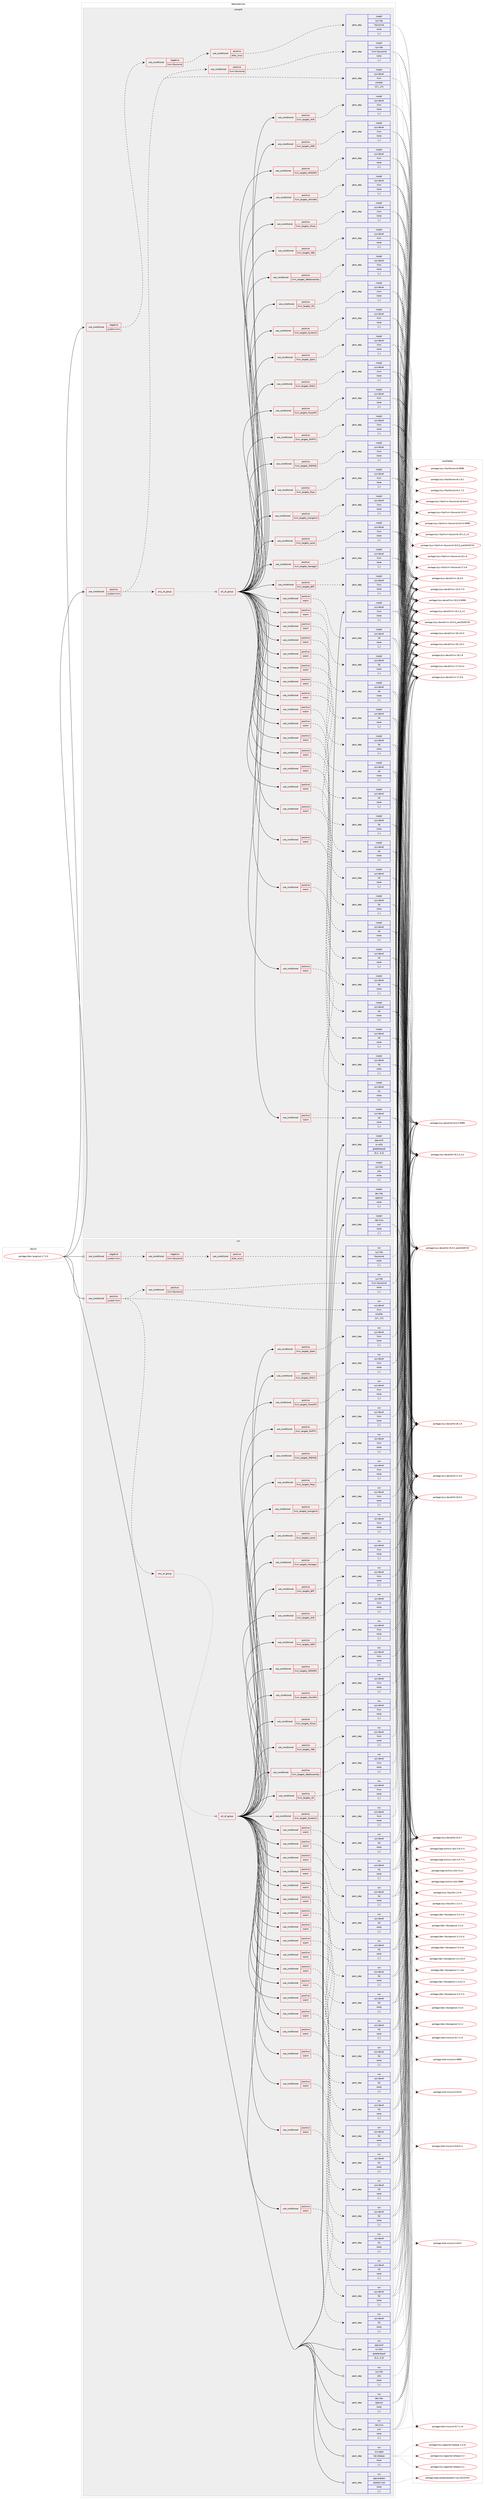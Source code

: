 digraph prolog {

# *************
# Graph options
# *************

newrank=true;
concentrate=true;
compound=true;
graph [rankdir=LR,fontname=Helvetica,fontsize=10,ranksep=1.5];#, ranksep=2.5, nodesep=0.2];
edge  [arrowhead=vee];
node  [fontname=Helvetica,fontsize=10];

# **********
# The ebuild
# **********

subgraph cluster_leftcol {
color=gray;
label=<<i>ebuild</i>>;
id [label="portage://dev-lang/rust-1.71.0", color=red, width=4, href="../dev-lang/rust-1.71.0.svg"];
}

# ****************
# The dependencies
# ****************

subgraph cluster_midcol {
color=gray;
label=<<i>dependencies</i>>;
subgraph cluster_compile {
fillcolor="#eeeeee";
style=filled;
label=<<i>compile</i>>;
subgraph cond25343 {
dependency105331 [label=<<TABLE BORDER="0" CELLBORDER="1" CELLSPACING="0" CELLPADDING="4"><TR><TD ROWSPAN="3" CELLPADDING="10">use_conditional</TD></TR><TR><TD>negative</TD></TR><TR><TD>system-llvm</TD></TR></TABLE>>, shape=none, color=red];
subgraph cond25344 {
dependency105332 [label=<<TABLE BORDER="0" CELLBORDER="1" CELLSPACING="0" CELLPADDING="4"><TR><TD ROWSPAN="3" CELLPADDING="10">use_conditional</TD></TR><TR><TD>negative</TD></TR><TR><TD>llvm-libunwind</TD></TR></TABLE>>, shape=none, color=red];
subgraph cond25345 {
dependency105333 [label=<<TABLE BORDER="0" CELLBORDER="1" CELLSPACING="0" CELLPADDING="4"><TR><TD ROWSPAN="3" CELLPADDING="10">use_conditional</TD></TR><TR><TD>positive</TD></TR><TR><TD>elibc_musl</TD></TR></TABLE>>, shape=none, color=red];
subgraph pack78843 {
dependency105334 [label=<<TABLE BORDER="0" CELLBORDER="1" CELLSPACING="0" CELLPADDING="4" WIDTH="220"><TR><TD ROWSPAN="6" CELLPADDING="30">pack_dep</TD></TR><TR><TD WIDTH="110">install</TD></TR><TR><TD>sys-libs</TD></TR><TR><TD>libunwind</TD></TR><TR><TD>none</TD></TR><TR><TD>[,,]</TD></TR></TABLE>>, shape=none, color=blue];
}
dependency105333:e -> dependency105334:w [weight=20,style="dashed",arrowhead="vee"];
}
dependency105332:e -> dependency105333:w [weight=20,style="dashed",arrowhead="vee"];
}
dependency105331:e -> dependency105332:w [weight=20,style="dashed",arrowhead="vee"];
}
id:e -> dependency105331:w [weight=20,style="solid",arrowhead="vee"];
subgraph cond25346 {
dependency105335 [label=<<TABLE BORDER="0" CELLBORDER="1" CELLSPACING="0" CELLPADDING="4"><TR><TD ROWSPAN="3" CELLPADDING="10">use_conditional</TD></TR><TR><TD>positive</TD></TR><TR><TD>system-llvm</TD></TR></TABLE>>, shape=none, color=red];
subgraph any1007 {
dependency105336 [label=<<TABLE BORDER="0" CELLBORDER="1" CELLSPACING="0" CELLPADDING="4"><TR><TD CELLPADDING="10">any_of_group</TD></TR></TABLE>>, shape=none, color=red];subgraph all141 {
dependency105337 [label=<<TABLE BORDER="0" CELLBORDER="1" CELLSPACING="0" CELLPADDING="4"><TR><TD CELLPADDING="10">all_of_group</TD></TR></TABLE>>, shape=none, color=red];subgraph cond25347 {
dependency105338 [label=<<TABLE BORDER="0" CELLBORDER="1" CELLSPACING="0" CELLPADDING="4"><TR><TD ROWSPAN="3" CELLPADDING="10">use_conditional</TD></TR><TR><TD>positive</TD></TR><TR><TD>llvm_targets_AArch64</TD></TR></TABLE>>, shape=none, color=red];
subgraph pack78844 {
dependency105339 [label=<<TABLE BORDER="0" CELLBORDER="1" CELLSPACING="0" CELLPADDING="4" WIDTH="220"><TR><TD ROWSPAN="6" CELLPADDING="30">pack_dep</TD></TR><TR><TD WIDTH="110">install</TD></TR><TR><TD>sys-devel</TD></TR><TR><TD>llvm</TD></TR><TR><TD>none</TD></TR><TR><TD>[,,]</TD></TR></TABLE>>, shape=none, color=blue];
}
dependency105338:e -> dependency105339:w [weight=20,style="dashed",arrowhead="vee"];
}
dependency105337:e -> dependency105338:w [weight=20,style="solid",arrowhead="inv"];
subgraph cond25348 {
dependency105340 [label=<<TABLE BORDER="0" CELLBORDER="1" CELLSPACING="0" CELLPADDING="4"><TR><TD ROWSPAN="3" CELLPADDING="10">use_conditional</TD></TR><TR><TD>positive</TD></TR><TR><TD>wasm</TD></TR></TABLE>>, shape=none, color=red];
subgraph pack78845 {
dependency105341 [label=<<TABLE BORDER="0" CELLBORDER="1" CELLSPACING="0" CELLPADDING="4" WIDTH="220"><TR><TD ROWSPAN="6" CELLPADDING="30">pack_dep</TD></TR><TR><TD WIDTH="110">install</TD></TR><TR><TD>sys-devel</TD></TR><TR><TD>lld</TD></TR><TR><TD>none</TD></TR><TR><TD>[,,]</TD></TR></TABLE>>, shape=none, color=blue];
}
dependency105340:e -> dependency105341:w [weight=20,style="dashed",arrowhead="vee"];
}
dependency105337:e -> dependency105340:w [weight=20,style="solid",arrowhead="inv"];
subgraph cond25349 {
dependency105342 [label=<<TABLE BORDER="0" CELLBORDER="1" CELLSPACING="0" CELLPADDING="4"><TR><TD ROWSPAN="3" CELLPADDING="10">use_conditional</TD></TR><TR><TD>positive</TD></TR><TR><TD>llvm_targets_AMDGPU</TD></TR></TABLE>>, shape=none, color=red];
subgraph pack78846 {
dependency105343 [label=<<TABLE BORDER="0" CELLBORDER="1" CELLSPACING="0" CELLPADDING="4" WIDTH="220"><TR><TD ROWSPAN="6" CELLPADDING="30">pack_dep</TD></TR><TR><TD WIDTH="110">install</TD></TR><TR><TD>sys-devel</TD></TR><TR><TD>llvm</TD></TR><TR><TD>none</TD></TR><TR><TD>[,,]</TD></TR></TABLE>>, shape=none, color=blue];
}
dependency105342:e -> dependency105343:w [weight=20,style="dashed",arrowhead="vee"];
}
dependency105337:e -> dependency105342:w [weight=20,style="solid",arrowhead="inv"];
subgraph cond25350 {
dependency105344 [label=<<TABLE BORDER="0" CELLBORDER="1" CELLSPACING="0" CELLPADDING="4"><TR><TD ROWSPAN="3" CELLPADDING="10">use_conditional</TD></TR><TR><TD>positive</TD></TR><TR><TD>wasm</TD></TR></TABLE>>, shape=none, color=red];
subgraph pack78847 {
dependency105345 [label=<<TABLE BORDER="0" CELLBORDER="1" CELLSPACING="0" CELLPADDING="4" WIDTH="220"><TR><TD ROWSPAN="6" CELLPADDING="30">pack_dep</TD></TR><TR><TD WIDTH="110">install</TD></TR><TR><TD>sys-devel</TD></TR><TR><TD>lld</TD></TR><TR><TD>none</TD></TR><TR><TD>[,,]</TD></TR></TABLE>>, shape=none, color=blue];
}
dependency105344:e -> dependency105345:w [weight=20,style="dashed",arrowhead="vee"];
}
dependency105337:e -> dependency105344:w [weight=20,style="solid",arrowhead="inv"];
subgraph cond25351 {
dependency105346 [label=<<TABLE BORDER="0" CELLBORDER="1" CELLSPACING="0" CELLPADDING="4"><TR><TD ROWSPAN="3" CELLPADDING="10">use_conditional</TD></TR><TR><TD>positive</TD></TR><TR><TD>llvm_targets_ARM</TD></TR></TABLE>>, shape=none, color=red];
subgraph pack78848 {
dependency105347 [label=<<TABLE BORDER="0" CELLBORDER="1" CELLSPACING="0" CELLPADDING="4" WIDTH="220"><TR><TD ROWSPAN="6" CELLPADDING="30">pack_dep</TD></TR><TR><TD WIDTH="110">install</TD></TR><TR><TD>sys-devel</TD></TR><TR><TD>llvm</TD></TR><TR><TD>none</TD></TR><TR><TD>[,,]</TD></TR></TABLE>>, shape=none, color=blue];
}
dependency105346:e -> dependency105347:w [weight=20,style="dashed",arrowhead="vee"];
}
dependency105337:e -> dependency105346:w [weight=20,style="solid",arrowhead="inv"];
subgraph cond25352 {
dependency105348 [label=<<TABLE BORDER="0" CELLBORDER="1" CELLSPACING="0" CELLPADDING="4"><TR><TD ROWSPAN="3" CELLPADDING="10">use_conditional</TD></TR><TR><TD>positive</TD></TR><TR><TD>wasm</TD></TR></TABLE>>, shape=none, color=red];
subgraph pack78849 {
dependency105349 [label=<<TABLE BORDER="0" CELLBORDER="1" CELLSPACING="0" CELLPADDING="4" WIDTH="220"><TR><TD ROWSPAN="6" CELLPADDING="30">pack_dep</TD></TR><TR><TD WIDTH="110">install</TD></TR><TR><TD>sys-devel</TD></TR><TR><TD>lld</TD></TR><TR><TD>none</TD></TR><TR><TD>[,,]</TD></TR></TABLE>>, shape=none, color=blue];
}
dependency105348:e -> dependency105349:w [weight=20,style="dashed",arrowhead="vee"];
}
dependency105337:e -> dependency105348:w [weight=20,style="solid",arrowhead="inv"];
subgraph cond25353 {
dependency105350 [label=<<TABLE BORDER="0" CELLBORDER="1" CELLSPACING="0" CELLPADDING="4"><TR><TD ROWSPAN="3" CELLPADDING="10">use_conditional</TD></TR><TR><TD>positive</TD></TR><TR><TD>llvm_targets_AVR</TD></TR></TABLE>>, shape=none, color=red];
subgraph pack78850 {
dependency105351 [label=<<TABLE BORDER="0" CELLBORDER="1" CELLSPACING="0" CELLPADDING="4" WIDTH="220"><TR><TD ROWSPAN="6" CELLPADDING="30">pack_dep</TD></TR><TR><TD WIDTH="110">install</TD></TR><TR><TD>sys-devel</TD></TR><TR><TD>llvm</TD></TR><TR><TD>none</TD></TR><TR><TD>[,,]</TD></TR></TABLE>>, shape=none, color=blue];
}
dependency105350:e -> dependency105351:w [weight=20,style="dashed",arrowhead="vee"];
}
dependency105337:e -> dependency105350:w [weight=20,style="solid",arrowhead="inv"];
subgraph cond25354 {
dependency105352 [label=<<TABLE BORDER="0" CELLBORDER="1" CELLSPACING="0" CELLPADDING="4"><TR><TD ROWSPAN="3" CELLPADDING="10">use_conditional</TD></TR><TR><TD>positive</TD></TR><TR><TD>wasm</TD></TR></TABLE>>, shape=none, color=red];
subgraph pack78851 {
dependency105353 [label=<<TABLE BORDER="0" CELLBORDER="1" CELLSPACING="0" CELLPADDING="4" WIDTH="220"><TR><TD ROWSPAN="6" CELLPADDING="30">pack_dep</TD></TR><TR><TD WIDTH="110">install</TD></TR><TR><TD>sys-devel</TD></TR><TR><TD>lld</TD></TR><TR><TD>none</TD></TR><TR><TD>[,,]</TD></TR></TABLE>>, shape=none, color=blue];
}
dependency105352:e -> dependency105353:w [weight=20,style="dashed",arrowhead="vee"];
}
dependency105337:e -> dependency105352:w [weight=20,style="solid",arrowhead="inv"];
subgraph cond25355 {
dependency105354 [label=<<TABLE BORDER="0" CELLBORDER="1" CELLSPACING="0" CELLPADDING="4"><TR><TD ROWSPAN="3" CELLPADDING="10">use_conditional</TD></TR><TR><TD>positive</TD></TR><TR><TD>llvm_targets_BPF</TD></TR></TABLE>>, shape=none, color=red];
subgraph pack78852 {
dependency105355 [label=<<TABLE BORDER="0" CELLBORDER="1" CELLSPACING="0" CELLPADDING="4" WIDTH="220"><TR><TD ROWSPAN="6" CELLPADDING="30">pack_dep</TD></TR><TR><TD WIDTH="110">install</TD></TR><TR><TD>sys-devel</TD></TR><TR><TD>llvm</TD></TR><TR><TD>none</TD></TR><TR><TD>[,,]</TD></TR></TABLE>>, shape=none, color=blue];
}
dependency105354:e -> dependency105355:w [weight=20,style="dashed",arrowhead="vee"];
}
dependency105337:e -> dependency105354:w [weight=20,style="solid",arrowhead="inv"];
subgraph cond25356 {
dependency105356 [label=<<TABLE BORDER="0" CELLBORDER="1" CELLSPACING="0" CELLPADDING="4"><TR><TD ROWSPAN="3" CELLPADDING="10">use_conditional</TD></TR><TR><TD>positive</TD></TR><TR><TD>wasm</TD></TR></TABLE>>, shape=none, color=red];
subgraph pack78853 {
dependency105357 [label=<<TABLE BORDER="0" CELLBORDER="1" CELLSPACING="0" CELLPADDING="4" WIDTH="220"><TR><TD ROWSPAN="6" CELLPADDING="30">pack_dep</TD></TR><TR><TD WIDTH="110">install</TD></TR><TR><TD>sys-devel</TD></TR><TR><TD>lld</TD></TR><TR><TD>none</TD></TR><TR><TD>[,,]</TD></TR></TABLE>>, shape=none, color=blue];
}
dependency105356:e -> dependency105357:w [weight=20,style="dashed",arrowhead="vee"];
}
dependency105337:e -> dependency105356:w [weight=20,style="solid",arrowhead="inv"];
subgraph cond25357 {
dependency105358 [label=<<TABLE BORDER="0" CELLBORDER="1" CELLSPACING="0" CELLPADDING="4"><TR><TD ROWSPAN="3" CELLPADDING="10">use_conditional</TD></TR><TR><TD>positive</TD></TR><TR><TD>llvm_targets_Hexagon</TD></TR></TABLE>>, shape=none, color=red];
subgraph pack78854 {
dependency105359 [label=<<TABLE BORDER="0" CELLBORDER="1" CELLSPACING="0" CELLPADDING="4" WIDTH="220"><TR><TD ROWSPAN="6" CELLPADDING="30">pack_dep</TD></TR><TR><TD WIDTH="110">install</TD></TR><TR><TD>sys-devel</TD></TR><TR><TD>llvm</TD></TR><TR><TD>none</TD></TR><TR><TD>[,,]</TD></TR></TABLE>>, shape=none, color=blue];
}
dependency105358:e -> dependency105359:w [weight=20,style="dashed",arrowhead="vee"];
}
dependency105337:e -> dependency105358:w [weight=20,style="solid",arrowhead="inv"];
subgraph cond25358 {
dependency105360 [label=<<TABLE BORDER="0" CELLBORDER="1" CELLSPACING="0" CELLPADDING="4"><TR><TD ROWSPAN="3" CELLPADDING="10">use_conditional</TD></TR><TR><TD>positive</TD></TR><TR><TD>wasm</TD></TR></TABLE>>, shape=none, color=red];
subgraph pack78855 {
dependency105361 [label=<<TABLE BORDER="0" CELLBORDER="1" CELLSPACING="0" CELLPADDING="4" WIDTH="220"><TR><TD ROWSPAN="6" CELLPADDING="30">pack_dep</TD></TR><TR><TD WIDTH="110">install</TD></TR><TR><TD>sys-devel</TD></TR><TR><TD>lld</TD></TR><TR><TD>none</TD></TR><TR><TD>[,,]</TD></TR></TABLE>>, shape=none, color=blue];
}
dependency105360:e -> dependency105361:w [weight=20,style="dashed",arrowhead="vee"];
}
dependency105337:e -> dependency105360:w [weight=20,style="solid",arrowhead="inv"];
subgraph cond25359 {
dependency105362 [label=<<TABLE BORDER="0" CELLBORDER="1" CELLSPACING="0" CELLPADDING="4"><TR><TD ROWSPAN="3" CELLPADDING="10">use_conditional</TD></TR><TR><TD>positive</TD></TR><TR><TD>llvm_targets_Lanai</TD></TR></TABLE>>, shape=none, color=red];
subgraph pack78856 {
dependency105363 [label=<<TABLE BORDER="0" CELLBORDER="1" CELLSPACING="0" CELLPADDING="4" WIDTH="220"><TR><TD ROWSPAN="6" CELLPADDING="30">pack_dep</TD></TR><TR><TD WIDTH="110">install</TD></TR><TR><TD>sys-devel</TD></TR><TR><TD>llvm</TD></TR><TR><TD>none</TD></TR><TR><TD>[,,]</TD></TR></TABLE>>, shape=none, color=blue];
}
dependency105362:e -> dependency105363:w [weight=20,style="dashed",arrowhead="vee"];
}
dependency105337:e -> dependency105362:w [weight=20,style="solid",arrowhead="inv"];
subgraph cond25360 {
dependency105364 [label=<<TABLE BORDER="0" CELLBORDER="1" CELLSPACING="0" CELLPADDING="4"><TR><TD ROWSPAN="3" CELLPADDING="10">use_conditional</TD></TR><TR><TD>positive</TD></TR><TR><TD>wasm</TD></TR></TABLE>>, shape=none, color=red];
subgraph pack78857 {
dependency105365 [label=<<TABLE BORDER="0" CELLBORDER="1" CELLSPACING="0" CELLPADDING="4" WIDTH="220"><TR><TD ROWSPAN="6" CELLPADDING="30">pack_dep</TD></TR><TR><TD WIDTH="110">install</TD></TR><TR><TD>sys-devel</TD></TR><TR><TD>lld</TD></TR><TR><TD>none</TD></TR><TR><TD>[,,]</TD></TR></TABLE>>, shape=none, color=blue];
}
dependency105364:e -> dependency105365:w [weight=20,style="dashed",arrowhead="vee"];
}
dependency105337:e -> dependency105364:w [weight=20,style="solid",arrowhead="inv"];
subgraph cond25361 {
dependency105366 [label=<<TABLE BORDER="0" CELLBORDER="1" CELLSPACING="0" CELLPADDING="4"><TR><TD ROWSPAN="3" CELLPADDING="10">use_conditional</TD></TR><TR><TD>positive</TD></TR><TR><TD>llvm_targets_LoongArch</TD></TR></TABLE>>, shape=none, color=red];
subgraph pack78858 {
dependency105367 [label=<<TABLE BORDER="0" CELLBORDER="1" CELLSPACING="0" CELLPADDING="4" WIDTH="220"><TR><TD ROWSPAN="6" CELLPADDING="30">pack_dep</TD></TR><TR><TD WIDTH="110">install</TD></TR><TR><TD>sys-devel</TD></TR><TR><TD>llvm</TD></TR><TR><TD>none</TD></TR><TR><TD>[,,]</TD></TR></TABLE>>, shape=none, color=blue];
}
dependency105366:e -> dependency105367:w [weight=20,style="dashed",arrowhead="vee"];
}
dependency105337:e -> dependency105366:w [weight=20,style="solid",arrowhead="inv"];
subgraph cond25362 {
dependency105368 [label=<<TABLE BORDER="0" CELLBORDER="1" CELLSPACING="0" CELLPADDING="4"><TR><TD ROWSPAN="3" CELLPADDING="10">use_conditional</TD></TR><TR><TD>positive</TD></TR><TR><TD>wasm</TD></TR></TABLE>>, shape=none, color=red];
subgraph pack78859 {
dependency105369 [label=<<TABLE BORDER="0" CELLBORDER="1" CELLSPACING="0" CELLPADDING="4" WIDTH="220"><TR><TD ROWSPAN="6" CELLPADDING="30">pack_dep</TD></TR><TR><TD WIDTH="110">install</TD></TR><TR><TD>sys-devel</TD></TR><TR><TD>lld</TD></TR><TR><TD>none</TD></TR><TR><TD>[,,]</TD></TR></TABLE>>, shape=none, color=blue];
}
dependency105368:e -> dependency105369:w [weight=20,style="dashed",arrowhead="vee"];
}
dependency105337:e -> dependency105368:w [weight=20,style="solid",arrowhead="inv"];
subgraph cond25363 {
dependency105370 [label=<<TABLE BORDER="0" CELLBORDER="1" CELLSPACING="0" CELLPADDING="4"><TR><TD ROWSPAN="3" CELLPADDING="10">use_conditional</TD></TR><TR><TD>positive</TD></TR><TR><TD>llvm_targets_Mips</TD></TR></TABLE>>, shape=none, color=red];
subgraph pack78860 {
dependency105371 [label=<<TABLE BORDER="0" CELLBORDER="1" CELLSPACING="0" CELLPADDING="4" WIDTH="220"><TR><TD ROWSPAN="6" CELLPADDING="30">pack_dep</TD></TR><TR><TD WIDTH="110">install</TD></TR><TR><TD>sys-devel</TD></TR><TR><TD>llvm</TD></TR><TR><TD>none</TD></TR><TR><TD>[,,]</TD></TR></TABLE>>, shape=none, color=blue];
}
dependency105370:e -> dependency105371:w [weight=20,style="dashed",arrowhead="vee"];
}
dependency105337:e -> dependency105370:w [weight=20,style="solid",arrowhead="inv"];
subgraph cond25364 {
dependency105372 [label=<<TABLE BORDER="0" CELLBORDER="1" CELLSPACING="0" CELLPADDING="4"><TR><TD ROWSPAN="3" CELLPADDING="10">use_conditional</TD></TR><TR><TD>positive</TD></TR><TR><TD>wasm</TD></TR></TABLE>>, shape=none, color=red];
subgraph pack78861 {
dependency105373 [label=<<TABLE BORDER="0" CELLBORDER="1" CELLSPACING="0" CELLPADDING="4" WIDTH="220"><TR><TD ROWSPAN="6" CELLPADDING="30">pack_dep</TD></TR><TR><TD WIDTH="110">install</TD></TR><TR><TD>sys-devel</TD></TR><TR><TD>lld</TD></TR><TR><TD>none</TD></TR><TR><TD>[,,]</TD></TR></TABLE>>, shape=none, color=blue];
}
dependency105372:e -> dependency105373:w [weight=20,style="dashed",arrowhead="vee"];
}
dependency105337:e -> dependency105372:w [weight=20,style="solid",arrowhead="inv"];
subgraph cond25365 {
dependency105374 [label=<<TABLE BORDER="0" CELLBORDER="1" CELLSPACING="0" CELLPADDING="4"><TR><TD ROWSPAN="3" CELLPADDING="10">use_conditional</TD></TR><TR><TD>positive</TD></TR><TR><TD>llvm_targets_MSP430</TD></TR></TABLE>>, shape=none, color=red];
subgraph pack78862 {
dependency105375 [label=<<TABLE BORDER="0" CELLBORDER="1" CELLSPACING="0" CELLPADDING="4" WIDTH="220"><TR><TD ROWSPAN="6" CELLPADDING="30">pack_dep</TD></TR><TR><TD WIDTH="110">install</TD></TR><TR><TD>sys-devel</TD></TR><TR><TD>llvm</TD></TR><TR><TD>none</TD></TR><TR><TD>[,,]</TD></TR></TABLE>>, shape=none, color=blue];
}
dependency105374:e -> dependency105375:w [weight=20,style="dashed",arrowhead="vee"];
}
dependency105337:e -> dependency105374:w [weight=20,style="solid",arrowhead="inv"];
subgraph cond25366 {
dependency105376 [label=<<TABLE BORDER="0" CELLBORDER="1" CELLSPACING="0" CELLPADDING="4"><TR><TD ROWSPAN="3" CELLPADDING="10">use_conditional</TD></TR><TR><TD>positive</TD></TR><TR><TD>wasm</TD></TR></TABLE>>, shape=none, color=red];
subgraph pack78863 {
dependency105377 [label=<<TABLE BORDER="0" CELLBORDER="1" CELLSPACING="0" CELLPADDING="4" WIDTH="220"><TR><TD ROWSPAN="6" CELLPADDING="30">pack_dep</TD></TR><TR><TD WIDTH="110">install</TD></TR><TR><TD>sys-devel</TD></TR><TR><TD>lld</TD></TR><TR><TD>none</TD></TR><TR><TD>[,,]</TD></TR></TABLE>>, shape=none, color=blue];
}
dependency105376:e -> dependency105377:w [weight=20,style="dashed",arrowhead="vee"];
}
dependency105337:e -> dependency105376:w [weight=20,style="solid",arrowhead="inv"];
subgraph cond25367 {
dependency105378 [label=<<TABLE BORDER="0" CELLBORDER="1" CELLSPACING="0" CELLPADDING="4"><TR><TD ROWSPAN="3" CELLPADDING="10">use_conditional</TD></TR><TR><TD>positive</TD></TR><TR><TD>llvm_targets_NVPTX</TD></TR></TABLE>>, shape=none, color=red];
subgraph pack78864 {
dependency105379 [label=<<TABLE BORDER="0" CELLBORDER="1" CELLSPACING="0" CELLPADDING="4" WIDTH="220"><TR><TD ROWSPAN="6" CELLPADDING="30">pack_dep</TD></TR><TR><TD WIDTH="110">install</TD></TR><TR><TD>sys-devel</TD></TR><TR><TD>llvm</TD></TR><TR><TD>none</TD></TR><TR><TD>[,,]</TD></TR></TABLE>>, shape=none, color=blue];
}
dependency105378:e -> dependency105379:w [weight=20,style="dashed",arrowhead="vee"];
}
dependency105337:e -> dependency105378:w [weight=20,style="solid",arrowhead="inv"];
subgraph cond25368 {
dependency105380 [label=<<TABLE BORDER="0" CELLBORDER="1" CELLSPACING="0" CELLPADDING="4"><TR><TD ROWSPAN="3" CELLPADDING="10">use_conditional</TD></TR><TR><TD>positive</TD></TR><TR><TD>wasm</TD></TR></TABLE>>, shape=none, color=red];
subgraph pack78865 {
dependency105381 [label=<<TABLE BORDER="0" CELLBORDER="1" CELLSPACING="0" CELLPADDING="4" WIDTH="220"><TR><TD ROWSPAN="6" CELLPADDING="30">pack_dep</TD></TR><TR><TD WIDTH="110">install</TD></TR><TR><TD>sys-devel</TD></TR><TR><TD>lld</TD></TR><TR><TD>none</TD></TR><TR><TD>[,,]</TD></TR></TABLE>>, shape=none, color=blue];
}
dependency105380:e -> dependency105381:w [weight=20,style="dashed",arrowhead="vee"];
}
dependency105337:e -> dependency105380:w [weight=20,style="solid",arrowhead="inv"];
subgraph cond25369 {
dependency105382 [label=<<TABLE BORDER="0" CELLBORDER="1" CELLSPACING="0" CELLPADDING="4"><TR><TD ROWSPAN="3" CELLPADDING="10">use_conditional</TD></TR><TR><TD>positive</TD></TR><TR><TD>llvm_targets_PowerPC</TD></TR></TABLE>>, shape=none, color=red];
subgraph pack78866 {
dependency105383 [label=<<TABLE BORDER="0" CELLBORDER="1" CELLSPACING="0" CELLPADDING="4" WIDTH="220"><TR><TD ROWSPAN="6" CELLPADDING="30">pack_dep</TD></TR><TR><TD WIDTH="110">install</TD></TR><TR><TD>sys-devel</TD></TR><TR><TD>llvm</TD></TR><TR><TD>none</TD></TR><TR><TD>[,,]</TD></TR></TABLE>>, shape=none, color=blue];
}
dependency105382:e -> dependency105383:w [weight=20,style="dashed",arrowhead="vee"];
}
dependency105337:e -> dependency105382:w [weight=20,style="solid",arrowhead="inv"];
subgraph cond25370 {
dependency105384 [label=<<TABLE BORDER="0" CELLBORDER="1" CELLSPACING="0" CELLPADDING="4"><TR><TD ROWSPAN="3" CELLPADDING="10">use_conditional</TD></TR><TR><TD>positive</TD></TR><TR><TD>wasm</TD></TR></TABLE>>, shape=none, color=red];
subgraph pack78867 {
dependency105385 [label=<<TABLE BORDER="0" CELLBORDER="1" CELLSPACING="0" CELLPADDING="4" WIDTH="220"><TR><TD ROWSPAN="6" CELLPADDING="30">pack_dep</TD></TR><TR><TD WIDTH="110">install</TD></TR><TR><TD>sys-devel</TD></TR><TR><TD>lld</TD></TR><TR><TD>none</TD></TR><TR><TD>[,,]</TD></TR></TABLE>>, shape=none, color=blue];
}
dependency105384:e -> dependency105385:w [weight=20,style="dashed",arrowhead="vee"];
}
dependency105337:e -> dependency105384:w [weight=20,style="solid",arrowhead="inv"];
subgraph cond25371 {
dependency105386 [label=<<TABLE BORDER="0" CELLBORDER="1" CELLSPACING="0" CELLPADDING="4"><TR><TD ROWSPAN="3" CELLPADDING="10">use_conditional</TD></TR><TR><TD>positive</TD></TR><TR><TD>llvm_targets_RISCV</TD></TR></TABLE>>, shape=none, color=red];
subgraph pack78868 {
dependency105387 [label=<<TABLE BORDER="0" CELLBORDER="1" CELLSPACING="0" CELLPADDING="4" WIDTH="220"><TR><TD ROWSPAN="6" CELLPADDING="30">pack_dep</TD></TR><TR><TD WIDTH="110">install</TD></TR><TR><TD>sys-devel</TD></TR><TR><TD>llvm</TD></TR><TR><TD>none</TD></TR><TR><TD>[,,]</TD></TR></TABLE>>, shape=none, color=blue];
}
dependency105386:e -> dependency105387:w [weight=20,style="dashed",arrowhead="vee"];
}
dependency105337:e -> dependency105386:w [weight=20,style="solid",arrowhead="inv"];
subgraph cond25372 {
dependency105388 [label=<<TABLE BORDER="0" CELLBORDER="1" CELLSPACING="0" CELLPADDING="4"><TR><TD ROWSPAN="3" CELLPADDING="10">use_conditional</TD></TR><TR><TD>positive</TD></TR><TR><TD>wasm</TD></TR></TABLE>>, shape=none, color=red];
subgraph pack78869 {
dependency105389 [label=<<TABLE BORDER="0" CELLBORDER="1" CELLSPACING="0" CELLPADDING="4" WIDTH="220"><TR><TD ROWSPAN="6" CELLPADDING="30">pack_dep</TD></TR><TR><TD WIDTH="110">install</TD></TR><TR><TD>sys-devel</TD></TR><TR><TD>lld</TD></TR><TR><TD>none</TD></TR><TR><TD>[,,]</TD></TR></TABLE>>, shape=none, color=blue];
}
dependency105388:e -> dependency105389:w [weight=20,style="dashed",arrowhead="vee"];
}
dependency105337:e -> dependency105388:w [weight=20,style="solid",arrowhead="inv"];
subgraph cond25373 {
dependency105390 [label=<<TABLE BORDER="0" CELLBORDER="1" CELLSPACING="0" CELLPADDING="4"><TR><TD ROWSPAN="3" CELLPADDING="10">use_conditional</TD></TR><TR><TD>positive</TD></TR><TR><TD>llvm_targets_Sparc</TD></TR></TABLE>>, shape=none, color=red];
subgraph pack78870 {
dependency105391 [label=<<TABLE BORDER="0" CELLBORDER="1" CELLSPACING="0" CELLPADDING="4" WIDTH="220"><TR><TD ROWSPAN="6" CELLPADDING="30">pack_dep</TD></TR><TR><TD WIDTH="110">install</TD></TR><TR><TD>sys-devel</TD></TR><TR><TD>llvm</TD></TR><TR><TD>none</TD></TR><TR><TD>[,,]</TD></TR></TABLE>>, shape=none, color=blue];
}
dependency105390:e -> dependency105391:w [weight=20,style="dashed",arrowhead="vee"];
}
dependency105337:e -> dependency105390:w [weight=20,style="solid",arrowhead="inv"];
subgraph cond25374 {
dependency105392 [label=<<TABLE BORDER="0" CELLBORDER="1" CELLSPACING="0" CELLPADDING="4"><TR><TD ROWSPAN="3" CELLPADDING="10">use_conditional</TD></TR><TR><TD>positive</TD></TR><TR><TD>wasm</TD></TR></TABLE>>, shape=none, color=red];
subgraph pack78871 {
dependency105393 [label=<<TABLE BORDER="0" CELLBORDER="1" CELLSPACING="0" CELLPADDING="4" WIDTH="220"><TR><TD ROWSPAN="6" CELLPADDING="30">pack_dep</TD></TR><TR><TD WIDTH="110">install</TD></TR><TR><TD>sys-devel</TD></TR><TR><TD>lld</TD></TR><TR><TD>none</TD></TR><TR><TD>[,,]</TD></TR></TABLE>>, shape=none, color=blue];
}
dependency105392:e -> dependency105393:w [weight=20,style="dashed",arrowhead="vee"];
}
dependency105337:e -> dependency105392:w [weight=20,style="solid",arrowhead="inv"];
subgraph cond25375 {
dependency105394 [label=<<TABLE BORDER="0" CELLBORDER="1" CELLSPACING="0" CELLPADDING="4"><TR><TD ROWSPAN="3" CELLPADDING="10">use_conditional</TD></TR><TR><TD>positive</TD></TR><TR><TD>llvm_targets_SystemZ</TD></TR></TABLE>>, shape=none, color=red];
subgraph pack78872 {
dependency105395 [label=<<TABLE BORDER="0" CELLBORDER="1" CELLSPACING="0" CELLPADDING="4" WIDTH="220"><TR><TD ROWSPAN="6" CELLPADDING="30">pack_dep</TD></TR><TR><TD WIDTH="110">install</TD></TR><TR><TD>sys-devel</TD></TR><TR><TD>llvm</TD></TR><TR><TD>none</TD></TR><TR><TD>[,,]</TD></TR></TABLE>>, shape=none, color=blue];
}
dependency105394:e -> dependency105395:w [weight=20,style="dashed",arrowhead="vee"];
}
dependency105337:e -> dependency105394:w [weight=20,style="solid",arrowhead="inv"];
subgraph cond25376 {
dependency105396 [label=<<TABLE BORDER="0" CELLBORDER="1" CELLSPACING="0" CELLPADDING="4"><TR><TD ROWSPAN="3" CELLPADDING="10">use_conditional</TD></TR><TR><TD>positive</TD></TR><TR><TD>wasm</TD></TR></TABLE>>, shape=none, color=red];
subgraph pack78873 {
dependency105397 [label=<<TABLE BORDER="0" CELLBORDER="1" CELLSPACING="0" CELLPADDING="4" WIDTH="220"><TR><TD ROWSPAN="6" CELLPADDING="30">pack_dep</TD></TR><TR><TD WIDTH="110">install</TD></TR><TR><TD>sys-devel</TD></TR><TR><TD>lld</TD></TR><TR><TD>none</TD></TR><TR><TD>[,,]</TD></TR></TABLE>>, shape=none, color=blue];
}
dependency105396:e -> dependency105397:w [weight=20,style="dashed",arrowhead="vee"];
}
dependency105337:e -> dependency105396:w [weight=20,style="solid",arrowhead="inv"];
subgraph cond25377 {
dependency105398 [label=<<TABLE BORDER="0" CELLBORDER="1" CELLSPACING="0" CELLPADDING="4"><TR><TD ROWSPAN="3" CELLPADDING="10">use_conditional</TD></TR><TR><TD>positive</TD></TR><TR><TD>llvm_targets_VE</TD></TR></TABLE>>, shape=none, color=red];
subgraph pack78874 {
dependency105399 [label=<<TABLE BORDER="0" CELLBORDER="1" CELLSPACING="0" CELLPADDING="4" WIDTH="220"><TR><TD ROWSPAN="6" CELLPADDING="30">pack_dep</TD></TR><TR><TD WIDTH="110">install</TD></TR><TR><TD>sys-devel</TD></TR><TR><TD>llvm</TD></TR><TR><TD>none</TD></TR><TR><TD>[,,]</TD></TR></TABLE>>, shape=none, color=blue];
}
dependency105398:e -> dependency105399:w [weight=20,style="dashed",arrowhead="vee"];
}
dependency105337:e -> dependency105398:w [weight=20,style="solid",arrowhead="inv"];
subgraph cond25378 {
dependency105400 [label=<<TABLE BORDER="0" CELLBORDER="1" CELLSPACING="0" CELLPADDING="4"><TR><TD ROWSPAN="3" CELLPADDING="10">use_conditional</TD></TR><TR><TD>positive</TD></TR><TR><TD>wasm</TD></TR></TABLE>>, shape=none, color=red];
subgraph pack78875 {
dependency105401 [label=<<TABLE BORDER="0" CELLBORDER="1" CELLSPACING="0" CELLPADDING="4" WIDTH="220"><TR><TD ROWSPAN="6" CELLPADDING="30">pack_dep</TD></TR><TR><TD WIDTH="110">install</TD></TR><TR><TD>sys-devel</TD></TR><TR><TD>lld</TD></TR><TR><TD>none</TD></TR><TR><TD>[,,]</TD></TR></TABLE>>, shape=none, color=blue];
}
dependency105400:e -> dependency105401:w [weight=20,style="dashed",arrowhead="vee"];
}
dependency105337:e -> dependency105400:w [weight=20,style="solid",arrowhead="inv"];
subgraph cond25379 {
dependency105402 [label=<<TABLE BORDER="0" CELLBORDER="1" CELLSPACING="0" CELLPADDING="4"><TR><TD ROWSPAN="3" CELLPADDING="10">use_conditional</TD></TR><TR><TD>positive</TD></TR><TR><TD>llvm_targets_WebAssembly</TD></TR></TABLE>>, shape=none, color=red];
subgraph pack78876 {
dependency105403 [label=<<TABLE BORDER="0" CELLBORDER="1" CELLSPACING="0" CELLPADDING="4" WIDTH="220"><TR><TD ROWSPAN="6" CELLPADDING="30">pack_dep</TD></TR><TR><TD WIDTH="110">install</TD></TR><TR><TD>sys-devel</TD></TR><TR><TD>llvm</TD></TR><TR><TD>none</TD></TR><TR><TD>[,,]</TD></TR></TABLE>>, shape=none, color=blue];
}
dependency105402:e -> dependency105403:w [weight=20,style="dashed",arrowhead="vee"];
}
dependency105337:e -> dependency105402:w [weight=20,style="solid",arrowhead="inv"];
subgraph cond25380 {
dependency105404 [label=<<TABLE BORDER="0" CELLBORDER="1" CELLSPACING="0" CELLPADDING="4"><TR><TD ROWSPAN="3" CELLPADDING="10">use_conditional</TD></TR><TR><TD>positive</TD></TR><TR><TD>wasm</TD></TR></TABLE>>, shape=none, color=red];
subgraph pack78877 {
dependency105405 [label=<<TABLE BORDER="0" CELLBORDER="1" CELLSPACING="0" CELLPADDING="4" WIDTH="220"><TR><TD ROWSPAN="6" CELLPADDING="30">pack_dep</TD></TR><TR><TD WIDTH="110">install</TD></TR><TR><TD>sys-devel</TD></TR><TR><TD>lld</TD></TR><TR><TD>none</TD></TR><TR><TD>[,,]</TD></TR></TABLE>>, shape=none, color=blue];
}
dependency105404:e -> dependency105405:w [weight=20,style="dashed",arrowhead="vee"];
}
dependency105337:e -> dependency105404:w [weight=20,style="solid",arrowhead="inv"];
subgraph cond25381 {
dependency105406 [label=<<TABLE BORDER="0" CELLBORDER="1" CELLSPACING="0" CELLPADDING="4"><TR><TD ROWSPAN="3" CELLPADDING="10">use_conditional</TD></TR><TR><TD>positive</TD></TR><TR><TD>llvm_targets_X86</TD></TR></TABLE>>, shape=none, color=red];
subgraph pack78878 {
dependency105407 [label=<<TABLE BORDER="0" CELLBORDER="1" CELLSPACING="0" CELLPADDING="4" WIDTH="220"><TR><TD ROWSPAN="6" CELLPADDING="30">pack_dep</TD></TR><TR><TD WIDTH="110">install</TD></TR><TR><TD>sys-devel</TD></TR><TR><TD>llvm</TD></TR><TR><TD>none</TD></TR><TR><TD>[,,]</TD></TR></TABLE>>, shape=none, color=blue];
}
dependency105406:e -> dependency105407:w [weight=20,style="dashed",arrowhead="vee"];
}
dependency105337:e -> dependency105406:w [weight=20,style="solid",arrowhead="inv"];
subgraph cond25382 {
dependency105408 [label=<<TABLE BORDER="0" CELLBORDER="1" CELLSPACING="0" CELLPADDING="4"><TR><TD ROWSPAN="3" CELLPADDING="10">use_conditional</TD></TR><TR><TD>positive</TD></TR><TR><TD>wasm</TD></TR></TABLE>>, shape=none, color=red];
subgraph pack78879 {
dependency105409 [label=<<TABLE BORDER="0" CELLBORDER="1" CELLSPACING="0" CELLPADDING="4" WIDTH="220"><TR><TD ROWSPAN="6" CELLPADDING="30">pack_dep</TD></TR><TR><TD WIDTH="110">install</TD></TR><TR><TD>sys-devel</TD></TR><TR><TD>lld</TD></TR><TR><TD>none</TD></TR><TR><TD>[,,]</TD></TR></TABLE>>, shape=none, color=blue];
}
dependency105408:e -> dependency105409:w [weight=20,style="dashed",arrowhead="vee"];
}
dependency105337:e -> dependency105408:w [weight=20,style="solid",arrowhead="inv"];
subgraph cond25383 {
dependency105410 [label=<<TABLE BORDER="0" CELLBORDER="1" CELLSPACING="0" CELLPADDING="4"><TR><TD ROWSPAN="3" CELLPADDING="10">use_conditional</TD></TR><TR><TD>positive</TD></TR><TR><TD>llvm_targets_XCore</TD></TR></TABLE>>, shape=none, color=red];
subgraph pack78880 {
dependency105411 [label=<<TABLE BORDER="0" CELLBORDER="1" CELLSPACING="0" CELLPADDING="4" WIDTH="220"><TR><TD ROWSPAN="6" CELLPADDING="30">pack_dep</TD></TR><TR><TD WIDTH="110">install</TD></TR><TR><TD>sys-devel</TD></TR><TR><TD>llvm</TD></TR><TR><TD>none</TD></TR><TR><TD>[,,]</TD></TR></TABLE>>, shape=none, color=blue];
}
dependency105410:e -> dependency105411:w [weight=20,style="dashed",arrowhead="vee"];
}
dependency105337:e -> dependency105410:w [weight=20,style="solid",arrowhead="inv"];
subgraph cond25384 {
dependency105412 [label=<<TABLE BORDER="0" CELLBORDER="1" CELLSPACING="0" CELLPADDING="4"><TR><TD ROWSPAN="3" CELLPADDING="10">use_conditional</TD></TR><TR><TD>positive</TD></TR><TR><TD>wasm</TD></TR></TABLE>>, shape=none, color=red];
subgraph pack78881 {
dependency105413 [label=<<TABLE BORDER="0" CELLBORDER="1" CELLSPACING="0" CELLPADDING="4" WIDTH="220"><TR><TD ROWSPAN="6" CELLPADDING="30">pack_dep</TD></TR><TR><TD WIDTH="110">install</TD></TR><TR><TD>sys-devel</TD></TR><TR><TD>lld</TD></TR><TR><TD>none</TD></TR><TR><TD>[,,]</TD></TR></TABLE>>, shape=none, color=blue];
}
dependency105412:e -> dependency105413:w [weight=20,style="dashed",arrowhead="vee"];
}
dependency105337:e -> dependency105412:w [weight=20,style="solid",arrowhead="inv"];
}
dependency105336:e -> dependency105337:w [weight=20,style="dotted",arrowhead="oinv"];
}
dependency105335:e -> dependency105336:w [weight=20,style="dashed",arrowhead="vee"];
subgraph pack78882 {
dependency105414 [label=<<TABLE BORDER="0" CELLBORDER="1" CELLSPACING="0" CELLPADDING="4" WIDTH="220"><TR><TD ROWSPAN="6" CELLPADDING="30">pack_dep</TD></TR><TR><TD WIDTH="110">install</TD></TR><TR><TD>sys-devel</TD></TR><TR><TD>llvm</TD></TR><TR><TD>smaller</TD></TR><TR><TD>[17,,,17]</TD></TR></TABLE>>, shape=none, color=blue];
}
dependency105335:e -> dependency105414:w [weight=20,style="dashed",arrowhead="vee"];
subgraph cond25385 {
dependency105415 [label=<<TABLE BORDER="0" CELLBORDER="1" CELLSPACING="0" CELLPADDING="4"><TR><TD ROWSPAN="3" CELLPADDING="10">use_conditional</TD></TR><TR><TD>positive</TD></TR><TR><TD>llvm-libunwind</TD></TR></TABLE>>, shape=none, color=red];
subgraph pack78883 {
dependency105416 [label=<<TABLE BORDER="0" CELLBORDER="1" CELLSPACING="0" CELLPADDING="4" WIDTH="220"><TR><TD ROWSPAN="6" CELLPADDING="30">pack_dep</TD></TR><TR><TD WIDTH="110">install</TD></TR><TR><TD>sys-libs</TD></TR><TR><TD>llvm-libunwind</TD></TR><TR><TD>none</TD></TR><TR><TD>[,,]</TD></TR></TABLE>>, shape=none, color=blue];
}
dependency105415:e -> dependency105416:w [weight=20,style="dashed",arrowhead="vee"];
}
dependency105335:e -> dependency105415:w [weight=20,style="dashed",arrowhead="vee"];
}
id:e -> dependency105335:w [weight=20,style="solid",arrowhead="vee"];
subgraph pack78884 {
dependency105417 [label=<<TABLE BORDER="0" CELLBORDER="1" CELLSPACING="0" CELLPADDING="4" WIDTH="220"><TR><TD ROWSPAN="6" CELLPADDING="30">pack_dep</TD></TR><TR><TD WIDTH="110">install</TD></TR><TR><TD>app-arch</TD></TR><TR><TD>xz-utils</TD></TR><TR><TD>greaterequal</TD></TR><TR><TD>[5.2,,,5.2]</TD></TR></TABLE>>, shape=none, color=blue];
}
id:e -> dependency105417:w [weight=20,style="solid",arrowhead="vee"];
subgraph pack78885 {
dependency105418 [label=<<TABLE BORDER="0" CELLBORDER="1" CELLSPACING="0" CELLPADDING="4" WIDTH="220"><TR><TD ROWSPAN="6" CELLPADDING="30">pack_dep</TD></TR><TR><TD WIDTH="110">install</TD></TR><TR><TD>dev-libs</TD></TR><TR><TD>openssl</TD></TR><TR><TD>none</TD></TR><TR><TD>[,,]</TD></TR></TABLE>>, shape=none, color=blue];
}
id:e -> dependency105418:w [weight=20,style="solid",arrowhead="vee"];
subgraph pack78886 {
dependency105419 [label=<<TABLE BORDER="0" CELLBORDER="1" CELLSPACING="0" CELLPADDING="4" WIDTH="220"><TR><TD ROWSPAN="6" CELLPADDING="30">pack_dep</TD></TR><TR><TD WIDTH="110">install</TD></TR><TR><TD>net-misc</TD></TR><TR><TD>curl</TD></TR><TR><TD>none</TD></TR><TR><TD>[,,]</TD></TR></TABLE>>, shape=none, color=blue];
}
id:e -> dependency105419:w [weight=20,style="solid",arrowhead="vee"];
subgraph pack78887 {
dependency105420 [label=<<TABLE BORDER="0" CELLBORDER="1" CELLSPACING="0" CELLPADDING="4" WIDTH="220"><TR><TD ROWSPAN="6" CELLPADDING="30">pack_dep</TD></TR><TR><TD WIDTH="110">install</TD></TR><TR><TD>sys-libs</TD></TR><TR><TD>zlib</TD></TR><TR><TD>none</TD></TR><TR><TD>[,,]</TD></TR></TABLE>>, shape=none, color=blue];
}
id:e -> dependency105420:w [weight=20,style="solid",arrowhead="vee"];
subgraph pack78888 {
dependency105421 [label=<<TABLE BORDER="0" CELLBORDER="1" CELLSPACING="0" CELLPADDING="4" WIDTH="220"><TR><TD ROWSPAN="6" CELLPADDING="30">pack_dep</TD></TR><TR><TD WIDTH="110">install</TD></TR><TR><TD>sys-devel</TD></TR><TR><TD>llvm</TD></TR><TR><TD>none</TD></TR><TR><TD>[,,]</TD></TR></TABLE>>, shape=none, color=blue];
}
id:e -> dependency105421:w [weight=20,style="solid",arrowhead="vee"];
}
subgraph cluster_compileandrun {
fillcolor="#eeeeee";
style=filled;
label=<<i>compile and run</i>>;
}
subgraph cluster_run {
fillcolor="#eeeeee";
style=filled;
label=<<i>run</i>>;
subgraph cond25386 {
dependency105422 [label=<<TABLE BORDER="0" CELLBORDER="1" CELLSPACING="0" CELLPADDING="4"><TR><TD ROWSPAN="3" CELLPADDING="10">use_conditional</TD></TR><TR><TD>negative</TD></TR><TR><TD>system-llvm</TD></TR></TABLE>>, shape=none, color=red];
subgraph cond25387 {
dependency105423 [label=<<TABLE BORDER="0" CELLBORDER="1" CELLSPACING="0" CELLPADDING="4"><TR><TD ROWSPAN="3" CELLPADDING="10">use_conditional</TD></TR><TR><TD>negative</TD></TR><TR><TD>llvm-libunwind</TD></TR></TABLE>>, shape=none, color=red];
subgraph cond25388 {
dependency105424 [label=<<TABLE BORDER="0" CELLBORDER="1" CELLSPACING="0" CELLPADDING="4"><TR><TD ROWSPAN="3" CELLPADDING="10">use_conditional</TD></TR><TR><TD>positive</TD></TR><TR><TD>elibc_musl</TD></TR></TABLE>>, shape=none, color=red];
subgraph pack78889 {
dependency105425 [label=<<TABLE BORDER="0" CELLBORDER="1" CELLSPACING="0" CELLPADDING="4" WIDTH="220"><TR><TD ROWSPAN="6" CELLPADDING="30">pack_dep</TD></TR><TR><TD WIDTH="110">run</TD></TR><TR><TD>sys-libs</TD></TR><TR><TD>libunwind</TD></TR><TR><TD>none</TD></TR><TR><TD>[,,]</TD></TR></TABLE>>, shape=none, color=blue];
}
dependency105424:e -> dependency105425:w [weight=20,style="dashed",arrowhead="vee"];
}
dependency105423:e -> dependency105424:w [weight=20,style="dashed",arrowhead="vee"];
}
dependency105422:e -> dependency105423:w [weight=20,style="dashed",arrowhead="vee"];
}
id:e -> dependency105422:w [weight=20,style="solid",arrowhead="odot"];
subgraph cond25389 {
dependency105426 [label=<<TABLE BORDER="0" CELLBORDER="1" CELLSPACING="0" CELLPADDING="4"><TR><TD ROWSPAN="3" CELLPADDING="10">use_conditional</TD></TR><TR><TD>positive</TD></TR><TR><TD>system-llvm</TD></TR></TABLE>>, shape=none, color=red];
subgraph any1008 {
dependency105427 [label=<<TABLE BORDER="0" CELLBORDER="1" CELLSPACING="0" CELLPADDING="4"><TR><TD CELLPADDING="10">any_of_group</TD></TR></TABLE>>, shape=none, color=red];subgraph all142 {
dependency105428 [label=<<TABLE BORDER="0" CELLBORDER="1" CELLSPACING="0" CELLPADDING="4"><TR><TD CELLPADDING="10">all_of_group</TD></TR></TABLE>>, shape=none, color=red];subgraph cond25390 {
dependency105429 [label=<<TABLE BORDER="0" CELLBORDER="1" CELLSPACING="0" CELLPADDING="4"><TR><TD ROWSPAN="3" CELLPADDING="10">use_conditional</TD></TR><TR><TD>positive</TD></TR><TR><TD>llvm_targets_AArch64</TD></TR></TABLE>>, shape=none, color=red];
subgraph pack78890 {
dependency105430 [label=<<TABLE BORDER="0" CELLBORDER="1" CELLSPACING="0" CELLPADDING="4" WIDTH="220"><TR><TD ROWSPAN="6" CELLPADDING="30">pack_dep</TD></TR><TR><TD WIDTH="110">run</TD></TR><TR><TD>sys-devel</TD></TR><TR><TD>llvm</TD></TR><TR><TD>none</TD></TR><TR><TD>[,,]</TD></TR></TABLE>>, shape=none, color=blue];
}
dependency105429:e -> dependency105430:w [weight=20,style="dashed",arrowhead="vee"];
}
dependency105428:e -> dependency105429:w [weight=20,style="solid",arrowhead="inv"];
subgraph cond25391 {
dependency105431 [label=<<TABLE BORDER="0" CELLBORDER="1" CELLSPACING="0" CELLPADDING="4"><TR><TD ROWSPAN="3" CELLPADDING="10">use_conditional</TD></TR><TR><TD>positive</TD></TR><TR><TD>wasm</TD></TR></TABLE>>, shape=none, color=red];
subgraph pack78891 {
dependency105432 [label=<<TABLE BORDER="0" CELLBORDER="1" CELLSPACING="0" CELLPADDING="4" WIDTH="220"><TR><TD ROWSPAN="6" CELLPADDING="30">pack_dep</TD></TR><TR><TD WIDTH="110">run</TD></TR><TR><TD>sys-devel</TD></TR><TR><TD>lld</TD></TR><TR><TD>none</TD></TR><TR><TD>[,,]</TD></TR></TABLE>>, shape=none, color=blue];
}
dependency105431:e -> dependency105432:w [weight=20,style="dashed",arrowhead="vee"];
}
dependency105428:e -> dependency105431:w [weight=20,style="solid",arrowhead="inv"];
subgraph cond25392 {
dependency105433 [label=<<TABLE BORDER="0" CELLBORDER="1" CELLSPACING="0" CELLPADDING="4"><TR><TD ROWSPAN="3" CELLPADDING="10">use_conditional</TD></TR><TR><TD>positive</TD></TR><TR><TD>llvm_targets_AMDGPU</TD></TR></TABLE>>, shape=none, color=red];
subgraph pack78892 {
dependency105434 [label=<<TABLE BORDER="0" CELLBORDER="1" CELLSPACING="0" CELLPADDING="4" WIDTH="220"><TR><TD ROWSPAN="6" CELLPADDING="30">pack_dep</TD></TR><TR><TD WIDTH="110">run</TD></TR><TR><TD>sys-devel</TD></TR><TR><TD>llvm</TD></TR><TR><TD>none</TD></TR><TR><TD>[,,]</TD></TR></TABLE>>, shape=none, color=blue];
}
dependency105433:e -> dependency105434:w [weight=20,style="dashed",arrowhead="vee"];
}
dependency105428:e -> dependency105433:w [weight=20,style="solid",arrowhead="inv"];
subgraph cond25393 {
dependency105435 [label=<<TABLE BORDER="0" CELLBORDER="1" CELLSPACING="0" CELLPADDING="4"><TR><TD ROWSPAN="3" CELLPADDING="10">use_conditional</TD></TR><TR><TD>positive</TD></TR><TR><TD>wasm</TD></TR></TABLE>>, shape=none, color=red];
subgraph pack78893 {
dependency105436 [label=<<TABLE BORDER="0" CELLBORDER="1" CELLSPACING="0" CELLPADDING="4" WIDTH="220"><TR><TD ROWSPAN="6" CELLPADDING="30">pack_dep</TD></TR><TR><TD WIDTH="110">run</TD></TR><TR><TD>sys-devel</TD></TR><TR><TD>lld</TD></TR><TR><TD>none</TD></TR><TR><TD>[,,]</TD></TR></TABLE>>, shape=none, color=blue];
}
dependency105435:e -> dependency105436:w [weight=20,style="dashed",arrowhead="vee"];
}
dependency105428:e -> dependency105435:w [weight=20,style="solid",arrowhead="inv"];
subgraph cond25394 {
dependency105437 [label=<<TABLE BORDER="0" CELLBORDER="1" CELLSPACING="0" CELLPADDING="4"><TR><TD ROWSPAN="3" CELLPADDING="10">use_conditional</TD></TR><TR><TD>positive</TD></TR><TR><TD>llvm_targets_ARM</TD></TR></TABLE>>, shape=none, color=red];
subgraph pack78894 {
dependency105438 [label=<<TABLE BORDER="0" CELLBORDER="1" CELLSPACING="0" CELLPADDING="4" WIDTH="220"><TR><TD ROWSPAN="6" CELLPADDING="30">pack_dep</TD></TR><TR><TD WIDTH="110">run</TD></TR><TR><TD>sys-devel</TD></TR><TR><TD>llvm</TD></TR><TR><TD>none</TD></TR><TR><TD>[,,]</TD></TR></TABLE>>, shape=none, color=blue];
}
dependency105437:e -> dependency105438:w [weight=20,style="dashed",arrowhead="vee"];
}
dependency105428:e -> dependency105437:w [weight=20,style="solid",arrowhead="inv"];
subgraph cond25395 {
dependency105439 [label=<<TABLE BORDER="0" CELLBORDER="1" CELLSPACING="0" CELLPADDING="4"><TR><TD ROWSPAN="3" CELLPADDING="10">use_conditional</TD></TR><TR><TD>positive</TD></TR><TR><TD>wasm</TD></TR></TABLE>>, shape=none, color=red];
subgraph pack78895 {
dependency105440 [label=<<TABLE BORDER="0" CELLBORDER="1" CELLSPACING="0" CELLPADDING="4" WIDTH="220"><TR><TD ROWSPAN="6" CELLPADDING="30">pack_dep</TD></TR><TR><TD WIDTH="110">run</TD></TR><TR><TD>sys-devel</TD></TR><TR><TD>lld</TD></TR><TR><TD>none</TD></TR><TR><TD>[,,]</TD></TR></TABLE>>, shape=none, color=blue];
}
dependency105439:e -> dependency105440:w [weight=20,style="dashed",arrowhead="vee"];
}
dependency105428:e -> dependency105439:w [weight=20,style="solid",arrowhead="inv"];
subgraph cond25396 {
dependency105441 [label=<<TABLE BORDER="0" CELLBORDER="1" CELLSPACING="0" CELLPADDING="4"><TR><TD ROWSPAN="3" CELLPADDING="10">use_conditional</TD></TR><TR><TD>positive</TD></TR><TR><TD>llvm_targets_AVR</TD></TR></TABLE>>, shape=none, color=red];
subgraph pack78896 {
dependency105442 [label=<<TABLE BORDER="0" CELLBORDER="1" CELLSPACING="0" CELLPADDING="4" WIDTH="220"><TR><TD ROWSPAN="6" CELLPADDING="30">pack_dep</TD></TR><TR><TD WIDTH="110">run</TD></TR><TR><TD>sys-devel</TD></TR><TR><TD>llvm</TD></TR><TR><TD>none</TD></TR><TR><TD>[,,]</TD></TR></TABLE>>, shape=none, color=blue];
}
dependency105441:e -> dependency105442:w [weight=20,style="dashed",arrowhead="vee"];
}
dependency105428:e -> dependency105441:w [weight=20,style="solid",arrowhead="inv"];
subgraph cond25397 {
dependency105443 [label=<<TABLE BORDER="0" CELLBORDER="1" CELLSPACING="0" CELLPADDING="4"><TR><TD ROWSPAN="3" CELLPADDING="10">use_conditional</TD></TR><TR><TD>positive</TD></TR><TR><TD>wasm</TD></TR></TABLE>>, shape=none, color=red];
subgraph pack78897 {
dependency105444 [label=<<TABLE BORDER="0" CELLBORDER="1" CELLSPACING="0" CELLPADDING="4" WIDTH="220"><TR><TD ROWSPAN="6" CELLPADDING="30">pack_dep</TD></TR><TR><TD WIDTH="110">run</TD></TR><TR><TD>sys-devel</TD></TR><TR><TD>lld</TD></TR><TR><TD>none</TD></TR><TR><TD>[,,]</TD></TR></TABLE>>, shape=none, color=blue];
}
dependency105443:e -> dependency105444:w [weight=20,style="dashed",arrowhead="vee"];
}
dependency105428:e -> dependency105443:w [weight=20,style="solid",arrowhead="inv"];
subgraph cond25398 {
dependency105445 [label=<<TABLE BORDER="0" CELLBORDER="1" CELLSPACING="0" CELLPADDING="4"><TR><TD ROWSPAN="3" CELLPADDING="10">use_conditional</TD></TR><TR><TD>positive</TD></TR><TR><TD>llvm_targets_BPF</TD></TR></TABLE>>, shape=none, color=red];
subgraph pack78898 {
dependency105446 [label=<<TABLE BORDER="0" CELLBORDER="1" CELLSPACING="0" CELLPADDING="4" WIDTH="220"><TR><TD ROWSPAN="6" CELLPADDING="30">pack_dep</TD></TR><TR><TD WIDTH="110">run</TD></TR><TR><TD>sys-devel</TD></TR><TR><TD>llvm</TD></TR><TR><TD>none</TD></TR><TR><TD>[,,]</TD></TR></TABLE>>, shape=none, color=blue];
}
dependency105445:e -> dependency105446:w [weight=20,style="dashed",arrowhead="vee"];
}
dependency105428:e -> dependency105445:w [weight=20,style="solid",arrowhead="inv"];
subgraph cond25399 {
dependency105447 [label=<<TABLE BORDER="0" CELLBORDER="1" CELLSPACING="0" CELLPADDING="4"><TR><TD ROWSPAN="3" CELLPADDING="10">use_conditional</TD></TR><TR><TD>positive</TD></TR><TR><TD>wasm</TD></TR></TABLE>>, shape=none, color=red];
subgraph pack78899 {
dependency105448 [label=<<TABLE BORDER="0" CELLBORDER="1" CELLSPACING="0" CELLPADDING="4" WIDTH="220"><TR><TD ROWSPAN="6" CELLPADDING="30">pack_dep</TD></TR><TR><TD WIDTH="110">run</TD></TR><TR><TD>sys-devel</TD></TR><TR><TD>lld</TD></TR><TR><TD>none</TD></TR><TR><TD>[,,]</TD></TR></TABLE>>, shape=none, color=blue];
}
dependency105447:e -> dependency105448:w [weight=20,style="dashed",arrowhead="vee"];
}
dependency105428:e -> dependency105447:w [weight=20,style="solid",arrowhead="inv"];
subgraph cond25400 {
dependency105449 [label=<<TABLE BORDER="0" CELLBORDER="1" CELLSPACING="0" CELLPADDING="4"><TR><TD ROWSPAN="3" CELLPADDING="10">use_conditional</TD></TR><TR><TD>positive</TD></TR><TR><TD>llvm_targets_Hexagon</TD></TR></TABLE>>, shape=none, color=red];
subgraph pack78900 {
dependency105450 [label=<<TABLE BORDER="0" CELLBORDER="1" CELLSPACING="0" CELLPADDING="4" WIDTH="220"><TR><TD ROWSPAN="6" CELLPADDING="30">pack_dep</TD></TR><TR><TD WIDTH="110">run</TD></TR><TR><TD>sys-devel</TD></TR><TR><TD>llvm</TD></TR><TR><TD>none</TD></TR><TR><TD>[,,]</TD></TR></TABLE>>, shape=none, color=blue];
}
dependency105449:e -> dependency105450:w [weight=20,style="dashed",arrowhead="vee"];
}
dependency105428:e -> dependency105449:w [weight=20,style="solid",arrowhead="inv"];
subgraph cond25401 {
dependency105451 [label=<<TABLE BORDER="0" CELLBORDER="1" CELLSPACING="0" CELLPADDING="4"><TR><TD ROWSPAN="3" CELLPADDING="10">use_conditional</TD></TR><TR><TD>positive</TD></TR><TR><TD>wasm</TD></TR></TABLE>>, shape=none, color=red];
subgraph pack78901 {
dependency105452 [label=<<TABLE BORDER="0" CELLBORDER="1" CELLSPACING="0" CELLPADDING="4" WIDTH="220"><TR><TD ROWSPAN="6" CELLPADDING="30">pack_dep</TD></TR><TR><TD WIDTH="110">run</TD></TR><TR><TD>sys-devel</TD></TR><TR><TD>lld</TD></TR><TR><TD>none</TD></TR><TR><TD>[,,]</TD></TR></TABLE>>, shape=none, color=blue];
}
dependency105451:e -> dependency105452:w [weight=20,style="dashed",arrowhead="vee"];
}
dependency105428:e -> dependency105451:w [weight=20,style="solid",arrowhead="inv"];
subgraph cond25402 {
dependency105453 [label=<<TABLE BORDER="0" CELLBORDER="1" CELLSPACING="0" CELLPADDING="4"><TR><TD ROWSPAN="3" CELLPADDING="10">use_conditional</TD></TR><TR><TD>positive</TD></TR><TR><TD>llvm_targets_Lanai</TD></TR></TABLE>>, shape=none, color=red];
subgraph pack78902 {
dependency105454 [label=<<TABLE BORDER="0" CELLBORDER="1" CELLSPACING="0" CELLPADDING="4" WIDTH="220"><TR><TD ROWSPAN="6" CELLPADDING="30">pack_dep</TD></TR><TR><TD WIDTH="110">run</TD></TR><TR><TD>sys-devel</TD></TR><TR><TD>llvm</TD></TR><TR><TD>none</TD></TR><TR><TD>[,,]</TD></TR></TABLE>>, shape=none, color=blue];
}
dependency105453:e -> dependency105454:w [weight=20,style="dashed",arrowhead="vee"];
}
dependency105428:e -> dependency105453:w [weight=20,style="solid",arrowhead="inv"];
subgraph cond25403 {
dependency105455 [label=<<TABLE BORDER="0" CELLBORDER="1" CELLSPACING="0" CELLPADDING="4"><TR><TD ROWSPAN="3" CELLPADDING="10">use_conditional</TD></TR><TR><TD>positive</TD></TR><TR><TD>wasm</TD></TR></TABLE>>, shape=none, color=red];
subgraph pack78903 {
dependency105456 [label=<<TABLE BORDER="0" CELLBORDER="1" CELLSPACING="0" CELLPADDING="4" WIDTH="220"><TR><TD ROWSPAN="6" CELLPADDING="30">pack_dep</TD></TR><TR><TD WIDTH="110">run</TD></TR><TR><TD>sys-devel</TD></TR><TR><TD>lld</TD></TR><TR><TD>none</TD></TR><TR><TD>[,,]</TD></TR></TABLE>>, shape=none, color=blue];
}
dependency105455:e -> dependency105456:w [weight=20,style="dashed",arrowhead="vee"];
}
dependency105428:e -> dependency105455:w [weight=20,style="solid",arrowhead="inv"];
subgraph cond25404 {
dependency105457 [label=<<TABLE BORDER="0" CELLBORDER="1" CELLSPACING="0" CELLPADDING="4"><TR><TD ROWSPAN="3" CELLPADDING="10">use_conditional</TD></TR><TR><TD>positive</TD></TR><TR><TD>llvm_targets_LoongArch</TD></TR></TABLE>>, shape=none, color=red];
subgraph pack78904 {
dependency105458 [label=<<TABLE BORDER="0" CELLBORDER="1" CELLSPACING="0" CELLPADDING="4" WIDTH="220"><TR><TD ROWSPAN="6" CELLPADDING="30">pack_dep</TD></TR><TR><TD WIDTH="110">run</TD></TR><TR><TD>sys-devel</TD></TR><TR><TD>llvm</TD></TR><TR><TD>none</TD></TR><TR><TD>[,,]</TD></TR></TABLE>>, shape=none, color=blue];
}
dependency105457:e -> dependency105458:w [weight=20,style="dashed",arrowhead="vee"];
}
dependency105428:e -> dependency105457:w [weight=20,style="solid",arrowhead="inv"];
subgraph cond25405 {
dependency105459 [label=<<TABLE BORDER="0" CELLBORDER="1" CELLSPACING="0" CELLPADDING="4"><TR><TD ROWSPAN="3" CELLPADDING="10">use_conditional</TD></TR><TR><TD>positive</TD></TR><TR><TD>wasm</TD></TR></TABLE>>, shape=none, color=red];
subgraph pack78905 {
dependency105460 [label=<<TABLE BORDER="0" CELLBORDER="1" CELLSPACING="0" CELLPADDING="4" WIDTH="220"><TR><TD ROWSPAN="6" CELLPADDING="30">pack_dep</TD></TR><TR><TD WIDTH="110">run</TD></TR><TR><TD>sys-devel</TD></TR><TR><TD>lld</TD></TR><TR><TD>none</TD></TR><TR><TD>[,,]</TD></TR></TABLE>>, shape=none, color=blue];
}
dependency105459:e -> dependency105460:w [weight=20,style="dashed",arrowhead="vee"];
}
dependency105428:e -> dependency105459:w [weight=20,style="solid",arrowhead="inv"];
subgraph cond25406 {
dependency105461 [label=<<TABLE BORDER="0" CELLBORDER="1" CELLSPACING="0" CELLPADDING="4"><TR><TD ROWSPAN="3" CELLPADDING="10">use_conditional</TD></TR><TR><TD>positive</TD></TR><TR><TD>llvm_targets_Mips</TD></TR></TABLE>>, shape=none, color=red];
subgraph pack78906 {
dependency105462 [label=<<TABLE BORDER="0" CELLBORDER="1" CELLSPACING="0" CELLPADDING="4" WIDTH="220"><TR><TD ROWSPAN="6" CELLPADDING="30">pack_dep</TD></TR><TR><TD WIDTH="110">run</TD></TR><TR><TD>sys-devel</TD></TR><TR><TD>llvm</TD></TR><TR><TD>none</TD></TR><TR><TD>[,,]</TD></TR></TABLE>>, shape=none, color=blue];
}
dependency105461:e -> dependency105462:w [weight=20,style="dashed",arrowhead="vee"];
}
dependency105428:e -> dependency105461:w [weight=20,style="solid",arrowhead="inv"];
subgraph cond25407 {
dependency105463 [label=<<TABLE BORDER="0" CELLBORDER="1" CELLSPACING="0" CELLPADDING="4"><TR><TD ROWSPAN="3" CELLPADDING="10">use_conditional</TD></TR><TR><TD>positive</TD></TR><TR><TD>wasm</TD></TR></TABLE>>, shape=none, color=red];
subgraph pack78907 {
dependency105464 [label=<<TABLE BORDER="0" CELLBORDER="1" CELLSPACING="0" CELLPADDING="4" WIDTH="220"><TR><TD ROWSPAN="6" CELLPADDING="30">pack_dep</TD></TR><TR><TD WIDTH="110">run</TD></TR><TR><TD>sys-devel</TD></TR><TR><TD>lld</TD></TR><TR><TD>none</TD></TR><TR><TD>[,,]</TD></TR></TABLE>>, shape=none, color=blue];
}
dependency105463:e -> dependency105464:w [weight=20,style="dashed",arrowhead="vee"];
}
dependency105428:e -> dependency105463:w [weight=20,style="solid",arrowhead="inv"];
subgraph cond25408 {
dependency105465 [label=<<TABLE BORDER="0" CELLBORDER="1" CELLSPACING="0" CELLPADDING="4"><TR><TD ROWSPAN="3" CELLPADDING="10">use_conditional</TD></TR><TR><TD>positive</TD></TR><TR><TD>llvm_targets_MSP430</TD></TR></TABLE>>, shape=none, color=red];
subgraph pack78908 {
dependency105466 [label=<<TABLE BORDER="0" CELLBORDER="1" CELLSPACING="0" CELLPADDING="4" WIDTH="220"><TR><TD ROWSPAN="6" CELLPADDING="30">pack_dep</TD></TR><TR><TD WIDTH="110">run</TD></TR><TR><TD>sys-devel</TD></TR><TR><TD>llvm</TD></TR><TR><TD>none</TD></TR><TR><TD>[,,]</TD></TR></TABLE>>, shape=none, color=blue];
}
dependency105465:e -> dependency105466:w [weight=20,style="dashed",arrowhead="vee"];
}
dependency105428:e -> dependency105465:w [weight=20,style="solid",arrowhead="inv"];
subgraph cond25409 {
dependency105467 [label=<<TABLE BORDER="0" CELLBORDER="1" CELLSPACING="0" CELLPADDING="4"><TR><TD ROWSPAN="3" CELLPADDING="10">use_conditional</TD></TR><TR><TD>positive</TD></TR><TR><TD>wasm</TD></TR></TABLE>>, shape=none, color=red];
subgraph pack78909 {
dependency105468 [label=<<TABLE BORDER="0" CELLBORDER="1" CELLSPACING="0" CELLPADDING="4" WIDTH="220"><TR><TD ROWSPAN="6" CELLPADDING="30">pack_dep</TD></TR><TR><TD WIDTH="110">run</TD></TR><TR><TD>sys-devel</TD></TR><TR><TD>lld</TD></TR><TR><TD>none</TD></TR><TR><TD>[,,]</TD></TR></TABLE>>, shape=none, color=blue];
}
dependency105467:e -> dependency105468:w [weight=20,style="dashed",arrowhead="vee"];
}
dependency105428:e -> dependency105467:w [weight=20,style="solid",arrowhead="inv"];
subgraph cond25410 {
dependency105469 [label=<<TABLE BORDER="0" CELLBORDER="1" CELLSPACING="0" CELLPADDING="4"><TR><TD ROWSPAN="3" CELLPADDING="10">use_conditional</TD></TR><TR><TD>positive</TD></TR><TR><TD>llvm_targets_NVPTX</TD></TR></TABLE>>, shape=none, color=red];
subgraph pack78910 {
dependency105470 [label=<<TABLE BORDER="0" CELLBORDER="1" CELLSPACING="0" CELLPADDING="4" WIDTH="220"><TR><TD ROWSPAN="6" CELLPADDING="30">pack_dep</TD></TR><TR><TD WIDTH="110">run</TD></TR><TR><TD>sys-devel</TD></TR><TR><TD>llvm</TD></TR><TR><TD>none</TD></TR><TR><TD>[,,]</TD></TR></TABLE>>, shape=none, color=blue];
}
dependency105469:e -> dependency105470:w [weight=20,style="dashed",arrowhead="vee"];
}
dependency105428:e -> dependency105469:w [weight=20,style="solid",arrowhead="inv"];
subgraph cond25411 {
dependency105471 [label=<<TABLE BORDER="0" CELLBORDER="1" CELLSPACING="0" CELLPADDING="4"><TR><TD ROWSPAN="3" CELLPADDING="10">use_conditional</TD></TR><TR><TD>positive</TD></TR><TR><TD>wasm</TD></TR></TABLE>>, shape=none, color=red];
subgraph pack78911 {
dependency105472 [label=<<TABLE BORDER="0" CELLBORDER="1" CELLSPACING="0" CELLPADDING="4" WIDTH="220"><TR><TD ROWSPAN="6" CELLPADDING="30">pack_dep</TD></TR><TR><TD WIDTH="110">run</TD></TR><TR><TD>sys-devel</TD></TR><TR><TD>lld</TD></TR><TR><TD>none</TD></TR><TR><TD>[,,]</TD></TR></TABLE>>, shape=none, color=blue];
}
dependency105471:e -> dependency105472:w [weight=20,style="dashed",arrowhead="vee"];
}
dependency105428:e -> dependency105471:w [weight=20,style="solid",arrowhead="inv"];
subgraph cond25412 {
dependency105473 [label=<<TABLE BORDER="0" CELLBORDER="1" CELLSPACING="0" CELLPADDING="4"><TR><TD ROWSPAN="3" CELLPADDING="10">use_conditional</TD></TR><TR><TD>positive</TD></TR><TR><TD>llvm_targets_PowerPC</TD></TR></TABLE>>, shape=none, color=red];
subgraph pack78912 {
dependency105474 [label=<<TABLE BORDER="0" CELLBORDER="1" CELLSPACING="0" CELLPADDING="4" WIDTH="220"><TR><TD ROWSPAN="6" CELLPADDING="30">pack_dep</TD></TR><TR><TD WIDTH="110">run</TD></TR><TR><TD>sys-devel</TD></TR><TR><TD>llvm</TD></TR><TR><TD>none</TD></TR><TR><TD>[,,]</TD></TR></TABLE>>, shape=none, color=blue];
}
dependency105473:e -> dependency105474:w [weight=20,style="dashed",arrowhead="vee"];
}
dependency105428:e -> dependency105473:w [weight=20,style="solid",arrowhead="inv"];
subgraph cond25413 {
dependency105475 [label=<<TABLE BORDER="0" CELLBORDER="1" CELLSPACING="0" CELLPADDING="4"><TR><TD ROWSPAN="3" CELLPADDING="10">use_conditional</TD></TR><TR><TD>positive</TD></TR><TR><TD>wasm</TD></TR></TABLE>>, shape=none, color=red];
subgraph pack78913 {
dependency105476 [label=<<TABLE BORDER="0" CELLBORDER="1" CELLSPACING="0" CELLPADDING="4" WIDTH="220"><TR><TD ROWSPAN="6" CELLPADDING="30">pack_dep</TD></TR><TR><TD WIDTH="110">run</TD></TR><TR><TD>sys-devel</TD></TR><TR><TD>lld</TD></TR><TR><TD>none</TD></TR><TR><TD>[,,]</TD></TR></TABLE>>, shape=none, color=blue];
}
dependency105475:e -> dependency105476:w [weight=20,style="dashed",arrowhead="vee"];
}
dependency105428:e -> dependency105475:w [weight=20,style="solid",arrowhead="inv"];
subgraph cond25414 {
dependency105477 [label=<<TABLE BORDER="0" CELLBORDER="1" CELLSPACING="0" CELLPADDING="4"><TR><TD ROWSPAN="3" CELLPADDING="10">use_conditional</TD></TR><TR><TD>positive</TD></TR><TR><TD>llvm_targets_RISCV</TD></TR></TABLE>>, shape=none, color=red];
subgraph pack78914 {
dependency105478 [label=<<TABLE BORDER="0" CELLBORDER="1" CELLSPACING="0" CELLPADDING="4" WIDTH="220"><TR><TD ROWSPAN="6" CELLPADDING="30">pack_dep</TD></TR><TR><TD WIDTH="110">run</TD></TR><TR><TD>sys-devel</TD></TR><TR><TD>llvm</TD></TR><TR><TD>none</TD></TR><TR><TD>[,,]</TD></TR></TABLE>>, shape=none, color=blue];
}
dependency105477:e -> dependency105478:w [weight=20,style="dashed",arrowhead="vee"];
}
dependency105428:e -> dependency105477:w [weight=20,style="solid",arrowhead="inv"];
subgraph cond25415 {
dependency105479 [label=<<TABLE BORDER="0" CELLBORDER="1" CELLSPACING="0" CELLPADDING="4"><TR><TD ROWSPAN="3" CELLPADDING="10">use_conditional</TD></TR><TR><TD>positive</TD></TR><TR><TD>wasm</TD></TR></TABLE>>, shape=none, color=red];
subgraph pack78915 {
dependency105480 [label=<<TABLE BORDER="0" CELLBORDER="1" CELLSPACING="0" CELLPADDING="4" WIDTH="220"><TR><TD ROWSPAN="6" CELLPADDING="30">pack_dep</TD></TR><TR><TD WIDTH="110">run</TD></TR><TR><TD>sys-devel</TD></TR><TR><TD>lld</TD></TR><TR><TD>none</TD></TR><TR><TD>[,,]</TD></TR></TABLE>>, shape=none, color=blue];
}
dependency105479:e -> dependency105480:w [weight=20,style="dashed",arrowhead="vee"];
}
dependency105428:e -> dependency105479:w [weight=20,style="solid",arrowhead="inv"];
subgraph cond25416 {
dependency105481 [label=<<TABLE BORDER="0" CELLBORDER="1" CELLSPACING="0" CELLPADDING="4"><TR><TD ROWSPAN="3" CELLPADDING="10">use_conditional</TD></TR><TR><TD>positive</TD></TR><TR><TD>llvm_targets_Sparc</TD></TR></TABLE>>, shape=none, color=red];
subgraph pack78916 {
dependency105482 [label=<<TABLE BORDER="0" CELLBORDER="1" CELLSPACING="0" CELLPADDING="4" WIDTH="220"><TR><TD ROWSPAN="6" CELLPADDING="30">pack_dep</TD></TR><TR><TD WIDTH="110">run</TD></TR><TR><TD>sys-devel</TD></TR><TR><TD>llvm</TD></TR><TR><TD>none</TD></TR><TR><TD>[,,]</TD></TR></TABLE>>, shape=none, color=blue];
}
dependency105481:e -> dependency105482:w [weight=20,style="dashed",arrowhead="vee"];
}
dependency105428:e -> dependency105481:w [weight=20,style="solid",arrowhead="inv"];
subgraph cond25417 {
dependency105483 [label=<<TABLE BORDER="0" CELLBORDER="1" CELLSPACING="0" CELLPADDING="4"><TR><TD ROWSPAN="3" CELLPADDING="10">use_conditional</TD></TR><TR><TD>positive</TD></TR><TR><TD>wasm</TD></TR></TABLE>>, shape=none, color=red];
subgraph pack78917 {
dependency105484 [label=<<TABLE BORDER="0" CELLBORDER="1" CELLSPACING="0" CELLPADDING="4" WIDTH="220"><TR><TD ROWSPAN="6" CELLPADDING="30">pack_dep</TD></TR><TR><TD WIDTH="110">run</TD></TR><TR><TD>sys-devel</TD></TR><TR><TD>lld</TD></TR><TR><TD>none</TD></TR><TR><TD>[,,]</TD></TR></TABLE>>, shape=none, color=blue];
}
dependency105483:e -> dependency105484:w [weight=20,style="dashed",arrowhead="vee"];
}
dependency105428:e -> dependency105483:w [weight=20,style="solid",arrowhead="inv"];
subgraph cond25418 {
dependency105485 [label=<<TABLE BORDER="0" CELLBORDER="1" CELLSPACING="0" CELLPADDING="4"><TR><TD ROWSPAN="3" CELLPADDING="10">use_conditional</TD></TR><TR><TD>positive</TD></TR><TR><TD>llvm_targets_SystemZ</TD></TR></TABLE>>, shape=none, color=red];
subgraph pack78918 {
dependency105486 [label=<<TABLE BORDER="0" CELLBORDER="1" CELLSPACING="0" CELLPADDING="4" WIDTH="220"><TR><TD ROWSPAN="6" CELLPADDING="30">pack_dep</TD></TR><TR><TD WIDTH="110">run</TD></TR><TR><TD>sys-devel</TD></TR><TR><TD>llvm</TD></TR><TR><TD>none</TD></TR><TR><TD>[,,]</TD></TR></TABLE>>, shape=none, color=blue];
}
dependency105485:e -> dependency105486:w [weight=20,style="dashed",arrowhead="vee"];
}
dependency105428:e -> dependency105485:w [weight=20,style="solid",arrowhead="inv"];
subgraph cond25419 {
dependency105487 [label=<<TABLE BORDER="0" CELLBORDER="1" CELLSPACING="0" CELLPADDING="4"><TR><TD ROWSPAN="3" CELLPADDING="10">use_conditional</TD></TR><TR><TD>positive</TD></TR><TR><TD>wasm</TD></TR></TABLE>>, shape=none, color=red];
subgraph pack78919 {
dependency105488 [label=<<TABLE BORDER="0" CELLBORDER="1" CELLSPACING="0" CELLPADDING="4" WIDTH="220"><TR><TD ROWSPAN="6" CELLPADDING="30">pack_dep</TD></TR><TR><TD WIDTH="110">run</TD></TR><TR><TD>sys-devel</TD></TR><TR><TD>lld</TD></TR><TR><TD>none</TD></TR><TR><TD>[,,]</TD></TR></TABLE>>, shape=none, color=blue];
}
dependency105487:e -> dependency105488:w [weight=20,style="dashed",arrowhead="vee"];
}
dependency105428:e -> dependency105487:w [weight=20,style="solid",arrowhead="inv"];
subgraph cond25420 {
dependency105489 [label=<<TABLE BORDER="0" CELLBORDER="1" CELLSPACING="0" CELLPADDING="4"><TR><TD ROWSPAN="3" CELLPADDING="10">use_conditional</TD></TR><TR><TD>positive</TD></TR><TR><TD>llvm_targets_VE</TD></TR></TABLE>>, shape=none, color=red];
subgraph pack78920 {
dependency105490 [label=<<TABLE BORDER="0" CELLBORDER="1" CELLSPACING="0" CELLPADDING="4" WIDTH="220"><TR><TD ROWSPAN="6" CELLPADDING="30">pack_dep</TD></TR><TR><TD WIDTH="110">run</TD></TR><TR><TD>sys-devel</TD></TR><TR><TD>llvm</TD></TR><TR><TD>none</TD></TR><TR><TD>[,,]</TD></TR></TABLE>>, shape=none, color=blue];
}
dependency105489:e -> dependency105490:w [weight=20,style="dashed",arrowhead="vee"];
}
dependency105428:e -> dependency105489:w [weight=20,style="solid",arrowhead="inv"];
subgraph cond25421 {
dependency105491 [label=<<TABLE BORDER="0" CELLBORDER="1" CELLSPACING="0" CELLPADDING="4"><TR><TD ROWSPAN="3" CELLPADDING="10">use_conditional</TD></TR><TR><TD>positive</TD></TR><TR><TD>wasm</TD></TR></TABLE>>, shape=none, color=red];
subgraph pack78921 {
dependency105492 [label=<<TABLE BORDER="0" CELLBORDER="1" CELLSPACING="0" CELLPADDING="4" WIDTH="220"><TR><TD ROWSPAN="6" CELLPADDING="30">pack_dep</TD></TR><TR><TD WIDTH="110">run</TD></TR><TR><TD>sys-devel</TD></TR><TR><TD>lld</TD></TR><TR><TD>none</TD></TR><TR><TD>[,,]</TD></TR></TABLE>>, shape=none, color=blue];
}
dependency105491:e -> dependency105492:w [weight=20,style="dashed",arrowhead="vee"];
}
dependency105428:e -> dependency105491:w [weight=20,style="solid",arrowhead="inv"];
subgraph cond25422 {
dependency105493 [label=<<TABLE BORDER="0" CELLBORDER="1" CELLSPACING="0" CELLPADDING="4"><TR><TD ROWSPAN="3" CELLPADDING="10">use_conditional</TD></TR><TR><TD>positive</TD></TR><TR><TD>llvm_targets_WebAssembly</TD></TR></TABLE>>, shape=none, color=red];
subgraph pack78922 {
dependency105494 [label=<<TABLE BORDER="0" CELLBORDER="1" CELLSPACING="0" CELLPADDING="4" WIDTH="220"><TR><TD ROWSPAN="6" CELLPADDING="30">pack_dep</TD></TR><TR><TD WIDTH="110">run</TD></TR><TR><TD>sys-devel</TD></TR><TR><TD>llvm</TD></TR><TR><TD>none</TD></TR><TR><TD>[,,]</TD></TR></TABLE>>, shape=none, color=blue];
}
dependency105493:e -> dependency105494:w [weight=20,style="dashed",arrowhead="vee"];
}
dependency105428:e -> dependency105493:w [weight=20,style="solid",arrowhead="inv"];
subgraph cond25423 {
dependency105495 [label=<<TABLE BORDER="0" CELLBORDER="1" CELLSPACING="0" CELLPADDING="4"><TR><TD ROWSPAN="3" CELLPADDING="10">use_conditional</TD></TR><TR><TD>positive</TD></TR><TR><TD>wasm</TD></TR></TABLE>>, shape=none, color=red];
subgraph pack78923 {
dependency105496 [label=<<TABLE BORDER="0" CELLBORDER="1" CELLSPACING="0" CELLPADDING="4" WIDTH="220"><TR><TD ROWSPAN="6" CELLPADDING="30">pack_dep</TD></TR><TR><TD WIDTH="110">run</TD></TR><TR><TD>sys-devel</TD></TR><TR><TD>lld</TD></TR><TR><TD>none</TD></TR><TR><TD>[,,]</TD></TR></TABLE>>, shape=none, color=blue];
}
dependency105495:e -> dependency105496:w [weight=20,style="dashed",arrowhead="vee"];
}
dependency105428:e -> dependency105495:w [weight=20,style="solid",arrowhead="inv"];
subgraph cond25424 {
dependency105497 [label=<<TABLE BORDER="0" CELLBORDER="1" CELLSPACING="0" CELLPADDING="4"><TR><TD ROWSPAN="3" CELLPADDING="10">use_conditional</TD></TR><TR><TD>positive</TD></TR><TR><TD>llvm_targets_X86</TD></TR></TABLE>>, shape=none, color=red];
subgraph pack78924 {
dependency105498 [label=<<TABLE BORDER="0" CELLBORDER="1" CELLSPACING="0" CELLPADDING="4" WIDTH="220"><TR><TD ROWSPAN="6" CELLPADDING="30">pack_dep</TD></TR><TR><TD WIDTH="110">run</TD></TR><TR><TD>sys-devel</TD></TR><TR><TD>llvm</TD></TR><TR><TD>none</TD></TR><TR><TD>[,,]</TD></TR></TABLE>>, shape=none, color=blue];
}
dependency105497:e -> dependency105498:w [weight=20,style="dashed",arrowhead="vee"];
}
dependency105428:e -> dependency105497:w [weight=20,style="solid",arrowhead="inv"];
subgraph cond25425 {
dependency105499 [label=<<TABLE BORDER="0" CELLBORDER="1" CELLSPACING="0" CELLPADDING="4"><TR><TD ROWSPAN="3" CELLPADDING="10">use_conditional</TD></TR><TR><TD>positive</TD></TR><TR><TD>wasm</TD></TR></TABLE>>, shape=none, color=red];
subgraph pack78925 {
dependency105500 [label=<<TABLE BORDER="0" CELLBORDER="1" CELLSPACING="0" CELLPADDING="4" WIDTH="220"><TR><TD ROWSPAN="6" CELLPADDING="30">pack_dep</TD></TR><TR><TD WIDTH="110">run</TD></TR><TR><TD>sys-devel</TD></TR><TR><TD>lld</TD></TR><TR><TD>none</TD></TR><TR><TD>[,,]</TD></TR></TABLE>>, shape=none, color=blue];
}
dependency105499:e -> dependency105500:w [weight=20,style="dashed",arrowhead="vee"];
}
dependency105428:e -> dependency105499:w [weight=20,style="solid",arrowhead="inv"];
subgraph cond25426 {
dependency105501 [label=<<TABLE BORDER="0" CELLBORDER="1" CELLSPACING="0" CELLPADDING="4"><TR><TD ROWSPAN="3" CELLPADDING="10">use_conditional</TD></TR><TR><TD>positive</TD></TR><TR><TD>llvm_targets_XCore</TD></TR></TABLE>>, shape=none, color=red];
subgraph pack78926 {
dependency105502 [label=<<TABLE BORDER="0" CELLBORDER="1" CELLSPACING="0" CELLPADDING="4" WIDTH="220"><TR><TD ROWSPAN="6" CELLPADDING="30">pack_dep</TD></TR><TR><TD WIDTH="110">run</TD></TR><TR><TD>sys-devel</TD></TR><TR><TD>llvm</TD></TR><TR><TD>none</TD></TR><TR><TD>[,,]</TD></TR></TABLE>>, shape=none, color=blue];
}
dependency105501:e -> dependency105502:w [weight=20,style="dashed",arrowhead="vee"];
}
dependency105428:e -> dependency105501:w [weight=20,style="solid",arrowhead="inv"];
subgraph cond25427 {
dependency105503 [label=<<TABLE BORDER="0" CELLBORDER="1" CELLSPACING="0" CELLPADDING="4"><TR><TD ROWSPAN="3" CELLPADDING="10">use_conditional</TD></TR><TR><TD>positive</TD></TR><TR><TD>wasm</TD></TR></TABLE>>, shape=none, color=red];
subgraph pack78927 {
dependency105504 [label=<<TABLE BORDER="0" CELLBORDER="1" CELLSPACING="0" CELLPADDING="4" WIDTH="220"><TR><TD ROWSPAN="6" CELLPADDING="30">pack_dep</TD></TR><TR><TD WIDTH="110">run</TD></TR><TR><TD>sys-devel</TD></TR><TR><TD>lld</TD></TR><TR><TD>none</TD></TR><TR><TD>[,,]</TD></TR></TABLE>>, shape=none, color=blue];
}
dependency105503:e -> dependency105504:w [weight=20,style="dashed",arrowhead="vee"];
}
dependency105428:e -> dependency105503:w [weight=20,style="solid",arrowhead="inv"];
}
dependency105427:e -> dependency105428:w [weight=20,style="dotted",arrowhead="oinv"];
}
dependency105426:e -> dependency105427:w [weight=20,style="dashed",arrowhead="vee"];
subgraph pack78928 {
dependency105505 [label=<<TABLE BORDER="0" CELLBORDER="1" CELLSPACING="0" CELLPADDING="4" WIDTH="220"><TR><TD ROWSPAN="6" CELLPADDING="30">pack_dep</TD></TR><TR><TD WIDTH="110">run</TD></TR><TR><TD>sys-devel</TD></TR><TR><TD>llvm</TD></TR><TR><TD>smaller</TD></TR><TR><TD>[17,,,17]</TD></TR></TABLE>>, shape=none, color=blue];
}
dependency105426:e -> dependency105505:w [weight=20,style="dashed",arrowhead="vee"];
subgraph cond25428 {
dependency105506 [label=<<TABLE BORDER="0" CELLBORDER="1" CELLSPACING="0" CELLPADDING="4"><TR><TD ROWSPAN="3" CELLPADDING="10">use_conditional</TD></TR><TR><TD>positive</TD></TR><TR><TD>llvm-libunwind</TD></TR></TABLE>>, shape=none, color=red];
subgraph pack78929 {
dependency105507 [label=<<TABLE BORDER="0" CELLBORDER="1" CELLSPACING="0" CELLPADDING="4" WIDTH="220"><TR><TD ROWSPAN="6" CELLPADDING="30">pack_dep</TD></TR><TR><TD WIDTH="110">run</TD></TR><TR><TD>sys-libs</TD></TR><TR><TD>llvm-libunwind</TD></TR><TR><TD>none</TD></TR><TR><TD>[,,]</TD></TR></TABLE>>, shape=none, color=blue];
}
dependency105506:e -> dependency105507:w [weight=20,style="dashed",arrowhead="vee"];
}
dependency105426:e -> dependency105506:w [weight=20,style="dashed",arrowhead="vee"];
}
id:e -> dependency105426:w [weight=20,style="solid",arrowhead="odot"];
subgraph pack78930 {
dependency105508 [label=<<TABLE BORDER="0" CELLBORDER="1" CELLSPACING="0" CELLPADDING="4" WIDTH="220"><TR><TD ROWSPAN="6" CELLPADDING="30">pack_dep</TD></TR><TR><TD WIDTH="110">run</TD></TR><TR><TD>app-arch</TD></TR><TR><TD>xz-utils</TD></TR><TR><TD>greaterequal</TD></TR><TR><TD>[5.2,,,5.2]</TD></TR></TABLE>>, shape=none, color=blue];
}
id:e -> dependency105508:w [weight=20,style="solid",arrowhead="odot"];
subgraph pack78931 {
dependency105509 [label=<<TABLE BORDER="0" CELLBORDER="1" CELLSPACING="0" CELLPADDING="4" WIDTH="220"><TR><TD ROWSPAN="6" CELLPADDING="30">pack_dep</TD></TR><TR><TD WIDTH="110">run</TD></TR><TR><TD>app-eselect</TD></TR><TR><TD>eselect-rust</TD></TR><TR><TD>none</TD></TR><TR><TD>[,,]</TD></TR></TABLE>>, shape=none, color=blue];
}
id:e -> dependency105509:w [weight=20,style="solid",arrowhead="odot"];
subgraph pack78932 {
dependency105510 [label=<<TABLE BORDER="0" CELLBORDER="1" CELLSPACING="0" CELLPADDING="4" WIDTH="220"><TR><TD ROWSPAN="6" CELLPADDING="30">pack_dep</TD></TR><TR><TD WIDTH="110">run</TD></TR><TR><TD>dev-libs</TD></TR><TR><TD>openssl</TD></TR><TR><TD>none</TD></TR><TR><TD>[,,]</TD></TR></TABLE>>, shape=none, color=blue];
}
id:e -> dependency105510:w [weight=20,style="solid",arrowhead="odot"];
subgraph pack78933 {
dependency105511 [label=<<TABLE BORDER="0" CELLBORDER="1" CELLSPACING="0" CELLPADDING="4" WIDTH="220"><TR><TD ROWSPAN="6" CELLPADDING="30">pack_dep</TD></TR><TR><TD WIDTH="110">run</TD></TR><TR><TD>net-misc</TD></TR><TR><TD>curl</TD></TR><TR><TD>none</TD></TR><TR><TD>[,,]</TD></TR></TABLE>>, shape=none, color=blue];
}
id:e -> dependency105511:w [weight=20,style="solid",arrowhead="odot"];
subgraph pack78934 {
dependency105512 [label=<<TABLE BORDER="0" CELLBORDER="1" CELLSPACING="0" CELLPADDING="4" WIDTH="220"><TR><TD ROWSPAN="6" CELLPADDING="30">pack_dep</TD></TR><TR><TD WIDTH="110">run</TD></TR><TR><TD>sys-apps</TD></TR><TR><TD>lsb-release</TD></TR><TR><TD>none</TD></TR><TR><TD>[,,]</TD></TR></TABLE>>, shape=none, color=blue];
}
id:e -> dependency105512:w [weight=20,style="solid",arrowhead="odot"];
subgraph pack78935 {
dependency105513 [label=<<TABLE BORDER="0" CELLBORDER="1" CELLSPACING="0" CELLPADDING="4" WIDTH="220"><TR><TD ROWSPAN="6" CELLPADDING="30">pack_dep</TD></TR><TR><TD WIDTH="110">run</TD></TR><TR><TD>sys-libs</TD></TR><TR><TD>zlib</TD></TR><TR><TD>none</TD></TR><TR><TD>[,,]</TD></TR></TABLE>>, shape=none, color=blue];
}
id:e -> dependency105513:w [weight=20,style="solid",arrowhead="odot"];
}
}

# **************
# The candidates
# **************

subgraph cluster_choices {
rank=same;
color=gray;
label=<<i>candidates</i>>;

subgraph choice78843 {
color=black;
nodesep=1;
choice115121115451081059811547108105981171101191051101004557575757 [label="portage://sys-libs/libunwind-9999", color=red, width=4,href="../sys-libs/libunwind-9999.svg"];
choice11512111545108105981154710810598117110119105110100454946564649 [label="portage://sys-libs/libunwind-1.8.1", color=red, width=4,href="../sys-libs/libunwind-1.8.1.svg"];
choice11512111545108105981154710810598117110119105110100454946554650 [label="portage://sys-libs/libunwind-1.7.2", color=red, width=4,href="../sys-libs/libunwind-1.7.2.svg"];
dependency105334:e -> choice115121115451081059811547108105981171101191051101004557575757:w [style=dotted,weight="100"];
dependency105334:e -> choice11512111545108105981154710810598117110119105110100454946564649:w [style=dotted,weight="100"];
dependency105334:e -> choice11512111545108105981154710810598117110119105110100454946554650:w [style=dotted,weight="100"];
}
subgraph choice78844 {
color=black;
nodesep=1;
choice1151211154510010111810110847108108118109455048464846484657575757 [label="portage://sys-devel/llvm-20.0.0.9999", color=red, width=4,href="../sys-devel/llvm-20.0.0.9999.svg"];
choice115121115451001011181011084710810811810945495746494648951149949 [label="portage://sys-devel/llvm-19.1.0_rc1", color=red, width=4,href="../sys-devel/llvm-19.1.0_rc1.svg"];
choice115121115451001011181011084710810811810945495746484648951121141015048505248555048 [label="portage://sys-devel/llvm-19.0.0_pre20240720", color=red, width=4,href="../sys-devel/llvm-19.0.0_pre20240720.svg"];
choice1151211154510010111810110847108108118109454956464946564511450 [label="portage://sys-devel/llvm-18.1.8-r2", color=red, width=4,href="../sys-devel/llvm-18.1.8-r2.svg"];
choice1151211154510010111810110847108108118109454956464946564511449 [label="portage://sys-devel/llvm-18.1.8-r1", color=red, width=4,href="../sys-devel/llvm-18.1.8-r1.svg"];
choice115121115451001011181011084710810811810945495646494656 [label="portage://sys-devel/llvm-18.1.8", color=red, width=4,href="../sys-devel/llvm-18.1.8.svg"];
choice1151211154510010111810110847108108118109454955464846544511450 [label="portage://sys-devel/llvm-17.0.6-r2", color=red, width=4,href="../sys-devel/llvm-17.0.6-r2.svg"];
choice115121115451001011181011084710810811810945495546484654 [label="portage://sys-devel/llvm-17.0.6", color=red, width=4,href="../sys-devel/llvm-17.0.6.svg"];
choice115121115451001011181011084710810811810945495446484654 [label="portage://sys-devel/llvm-16.0.6", color=red, width=4,href="../sys-devel/llvm-16.0.6.svg"];
choice1151211154510010111810110847108108118109454953464846554511451 [label="portage://sys-devel/llvm-15.0.7-r3", color=red, width=4,href="../sys-devel/llvm-15.0.7-r3.svg"];
dependency105339:e -> choice1151211154510010111810110847108108118109455048464846484657575757:w [style=dotted,weight="100"];
dependency105339:e -> choice115121115451001011181011084710810811810945495746494648951149949:w [style=dotted,weight="100"];
dependency105339:e -> choice115121115451001011181011084710810811810945495746484648951121141015048505248555048:w [style=dotted,weight="100"];
dependency105339:e -> choice1151211154510010111810110847108108118109454956464946564511450:w [style=dotted,weight="100"];
dependency105339:e -> choice1151211154510010111810110847108108118109454956464946564511449:w [style=dotted,weight="100"];
dependency105339:e -> choice115121115451001011181011084710810811810945495646494656:w [style=dotted,weight="100"];
dependency105339:e -> choice1151211154510010111810110847108108118109454955464846544511450:w [style=dotted,weight="100"];
dependency105339:e -> choice115121115451001011181011084710810811810945495546484654:w [style=dotted,weight="100"];
dependency105339:e -> choice115121115451001011181011084710810811810945495446484654:w [style=dotted,weight="100"];
dependency105339:e -> choice1151211154510010111810110847108108118109454953464846554511451:w [style=dotted,weight="100"];
}
subgraph choice78845 {
color=black;
nodesep=1;
choice1151211154510010111810110847108108100455048464846484657575757 [label="portage://sys-devel/lld-20.0.0.9999", color=red, width=4,href="../sys-devel/lld-20.0.0.9999.svg"];
choice115121115451001011181011084710810810045495746494648951149949 [label="portage://sys-devel/lld-19.1.0_rc1", color=red, width=4,href="../sys-devel/lld-19.1.0_rc1.svg"];
choice115121115451001011181011084710810810045495746484648951121141015048505248555048 [label="portage://sys-devel/lld-19.0.0_pre20240720", color=red, width=4,href="../sys-devel/lld-19.0.0_pre20240720.svg"];
choice115121115451001011181011084710810810045495646494656 [label="portage://sys-devel/lld-18.1.8", color=red, width=4,href="../sys-devel/lld-18.1.8.svg"];
choice115121115451001011181011084710810810045495546484654 [label="portage://sys-devel/lld-17.0.6", color=red, width=4,href="../sys-devel/lld-17.0.6.svg"];
choice115121115451001011181011084710810810045495446484654 [label="portage://sys-devel/lld-16.0.6", color=red, width=4,href="../sys-devel/lld-16.0.6.svg"];
choice115121115451001011181011084710810810045495346484655 [label="portage://sys-devel/lld-15.0.7", color=red, width=4,href="../sys-devel/lld-15.0.7.svg"];
dependency105341:e -> choice1151211154510010111810110847108108100455048464846484657575757:w [style=dotted,weight="100"];
dependency105341:e -> choice115121115451001011181011084710810810045495746494648951149949:w [style=dotted,weight="100"];
dependency105341:e -> choice115121115451001011181011084710810810045495746484648951121141015048505248555048:w [style=dotted,weight="100"];
dependency105341:e -> choice115121115451001011181011084710810810045495646494656:w [style=dotted,weight="100"];
dependency105341:e -> choice115121115451001011181011084710810810045495546484654:w [style=dotted,weight="100"];
dependency105341:e -> choice115121115451001011181011084710810810045495446484654:w [style=dotted,weight="100"];
dependency105341:e -> choice115121115451001011181011084710810810045495346484655:w [style=dotted,weight="100"];
}
subgraph choice78846 {
color=black;
nodesep=1;
choice1151211154510010111810110847108108118109455048464846484657575757 [label="portage://sys-devel/llvm-20.0.0.9999", color=red, width=4,href="../sys-devel/llvm-20.0.0.9999.svg"];
choice115121115451001011181011084710810811810945495746494648951149949 [label="portage://sys-devel/llvm-19.1.0_rc1", color=red, width=4,href="../sys-devel/llvm-19.1.0_rc1.svg"];
choice115121115451001011181011084710810811810945495746484648951121141015048505248555048 [label="portage://sys-devel/llvm-19.0.0_pre20240720", color=red, width=4,href="../sys-devel/llvm-19.0.0_pre20240720.svg"];
choice1151211154510010111810110847108108118109454956464946564511450 [label="portage://sys-devel/llvm-18.1.8-r2", color=red, width=4,href="../sys-devel/llvm-18.1.8-r2.svg"];
choice1151211154510010111810110847108108118109454956464946564511449 [label="portage://sys-devel/llvm-18.1.8-r1", color=red, width=4,href="../sys-devel/llvm-18.1.8-r1.svg"];
choice115121115451001011181011084710810811810945495646494656 [label="portage://sys-devel/llvm-18.1.8", color=red, width=4,href="../sys-devel/llvm-18.1.8.svg"];
choice1151211154510010111810110847108108118109454955464846544511450 [label="portage://sys-devel/llvm-17.0.6-r2", color=red, width=4,href="../sys-devel/llvm-17.0.6-r2.svg"];
choice115121115451001011181011084710810811810945495546484654 [label="portage://sys-devel/llvm-17.0.6", color=red, width=4,href="../sys-devel/llvm-17.0.6.svg"];
choice115121115451001011181011084710810811810945495446484654 [label="portage://sys-devel/llvm-16.0.6", color=red, width=4,href="../sys-devel/llvm-16.0.6.svg"];
choice1151211154510010111810110847108108118109454953464846554511451 [label="portage://sys-devel/llvm-15.0.7-r3", color=red, width=4,href="../sys-devel/llvm-15.0.7-r3.svg"];
dependency105343:e -> choice1151211154510010111810110847108108118109455048464846484657575757:w [style=dotted,weight="100"];
dependency105343:e -> choice115121115451001011181011084710810811810945495746494648951149949:w [style=dotted,weight="100"];
dependency105343:e -> choice115121115451001011181011084710810811810945495746484648951121141015048505248555048:w [style=dotted,weight="100"];
dependency105343:e -> choice1151211154510010111810110847108108118109454956464946564511450:w [style=dotted,weight="100"];
dependency105343:e -> choice1151211154510010111810110847108108118109454956464946564511449:w [style=dotted,weight="100"];
dependency105343:e -> choice115121115451001011181011084710810811810945495646494656:w [style=dotted,weight="100"];
dependency105343:e -> choice1151211154510010111810110847108108118109454955464846544511450:w [style=dotted,weight="100"];
dependency105343:e -> choice115121115451001011181011084710810811810945495546484654:w [style=dotted,weight="100"];
dependency105343:e -> choice115121115451001011181011084710810811810945495446484654:w [style=dotted,weight="100"];
dependency105343:e -> choice1151211154510010111810110847108108118109454953464846554511451:w [style=dotted,weight="100"];
}
subgraph choice78847 {
color=black;
nodesep=1;
choice1151211154510010111810110847108108100455048464846484657575757 [label="portage://sys-devel/lld-20.0.0.9999", color=red, width=4,href="../sys-devel/lld-20.0.0.9999.svg"];
choice115121115451001011181011084710810810045495746494648951149949 [label="portage://sys-devel/lld-19.1.0_rc1", color=red, width=4,href="../sys-devel/lld-19.1.0_rc1.svg"];
choice115121115451001011181011084710810810045495746484648951121141015048505248555048 [label="portage://sys-devel/lld-19.0.0_pre20240720", color=red, width=4,href="../sys-devel/lld-19.0.0_pre20240720.svg"];
choice115121115451001011181011084710810810045495646494656 [label="portage://sys-devel/lld-18.1.8", color=red, width=4,href="../sys-devel/lld-18.1.8.svg"];
choice115121115451001011181011084710810810045495546484654 [label="portage://sys-devel/lld-17.0.6", color=red, width=4,href="../sys-devel/lld-17.0.6.svg"];
choice115121115451001011181011084710810810045495446484654 [label="portage://sys-devel/lld-16.0.6", color=red, width=4,href="../sys-devel/lld-16.0.6.svg"];
choice115121115451001011181011084710810810045495346484655 [label="portage://sys-devel/lld-15.0.7", color=red, width=4,href="../sys-devel/lld-15.0.7.svg"];
dependency105345:e -> choice1151211154510010111810110847108108100455048464846484657575757:w [style=dotted,weight="100"];
dependency105345:e -> choice115121115451001011181011084710810810045495746494648951149949:w [style=dotted,weight="100"];
dependency105345:e -> choice115121115451001011181011084710810810045495746484648951121141015048505248555048:w [style=dotted,weight="100"];
dependency105345:e -> choice115121115451001011181011084710810810045495646494656:w [style=dotted,weight="100"];
dependency105345:e -> choice115121115451001011181011084710810810045495546484654:w [style=dotted,weight="100"];
dependency105345:e -> choice115121115451001011181011084710810810045495446484654:w [style=dotted,weight="100"];
dependency105345:e -> choice115121115451001011181011084710810810045495346484655:w [style=dotted,weight="100"];
}
subgraph choice78848 {
color=black;
nodesep=1;
choice1151211154510010111810110847108108118109455048464846484657575757 [label="portage://sys-devel/llvm-20.0.0.9999", color=red, width=4,href="../sys-devel/llvm-20.0.0.9999.svg"];
choice115121115451001011181011084710810811810945495746494648951149949 [label="portage://sys-devel/llvm-19.1.0_rc1", color=red, width=4,href="../sys-devel/llvm-19.1.0_rc1.svg"];
choice115121115451001011181011084710810811810945495746484648951121141015048505248555048 [label="portage://sys-devel/llvm-19.0.0_pre20240720", color=red, width=4,href="../sys-devel/llvm-19.0.0_pre20240720.svg"];
choice1151211154510010111810110847108108118109454956464946564511450 [label="portage://sys-devel/llvm-18.1.8-r2", color=red, width=4,href="../sys-devel/llvm-18.1.8-r2.svg"];
choice1151211154510010111810110847108108118109454956464946564511449 [label="portage://sys-devel/llvm-18.1.8-r1", color=red, width=4,href="../sys-devel/llvm-18.1.8-r1.svg"];
choice115121115451001011181011084710810811810945495646494656 [label="portage://sys-devel/llvm-18.1.8", color=red, width=4,href="../sys-devel/llvm-18.1.8.svg"];
choice1151211154510010111810110847108108118109454955464846544511450 [label="portage://sys-devel/llvm-17.0.6-r2", color=red, width=4,href="../sys-devel/llvm-17.0.6-r2.svg"];
choice115121115451001011181011084710810811810945495546484654 [label="portage://sys-devel/llvm-17.0.6", color=red, width=4,href="../sys-devel/llvm-17.0.6.svg"];
choice115121115451001011181011084710810811810945495446484654 [label="portage://sys-devel/llvm-16.0.6", color=red, width=4,href="../sys-devel/llvm-16.0.6.svg"];
choice1151211154510010111810110847108108118109454953464846554511451 [label="portage://sys-devel/llvm-15.0.7-r3", color=red, width=4,href="../sys-devel/llvm-15.0.7-r3.svg"];
dependency105347:e -> choice1151211154510010111810110847108108118109455048464846484657575757:w [style=dotted,weight="100"];
dependency105347:e -> choice115121115451001011181011084710810811810945495746494648951149949:w [style=dotted,weight="100"];
dependency105347:e -> choice115121115451001011181011084710810811810945495746484648951121141015048505248555048:w [style=dotted,weight="100"];
dependency105347:e -> choice1151211154510010111810110847108108118109454956464946564511450:w [style=dotted,weight="100"];
dependency105347:e -> choice1151211154510010111810110847108108118109454956464946564511449:w [style=dotted,weight="100"];
dependency105347:e -> choice115121115451001011181011084710810811810945495646494656:w [style=dotted,weight="100"];
dependency105347:e -> choice1151211154510010111810110847108108118109454955464846544511450:w [style=dotted,weight="100"];
dependency105347:e -> choice115121115451001011181011084710810811810945495546484654:w [style=dotted,weight="100"];
dependency105347:e -> choice115121115451001011181011084710810811810945495446484654:w [style=dotted,weight="100"];
dependency105347:e -> choice1151211154510010111810110847108108118109454953464846554511451:w [style=dotted,weight="100"];
}
subgraph choice78849 {
color=black;
nodesep=1;
choice1151211154510010111810110847108108100455048464846484657575757 [label="portage://sys-devel/lld-20.0.0.9999", color=red, width=4,href="../sys-devel/lld-20.0.0.9999.svg"];
choice115121115451001011181011084710810810045495746494648951149949 [label="portage://sys-devel/lld-19.1.0_rc1", color=red, width=4,href="../sys-devel/lld-19.1.0_rc1.svg"];
choice115121115451001011181011084710810810045495746484648951121141015048505248555048 [label="portage://sys-devel/lld-19.0.0_pre20240720", color=red, width=4,href="../sys-devel/lld-19.0.0_pre20240720.svg"];
choice115121115451001011181011084710810810045495646494656 [label="portage://sys-devel/lld-18.1.8", color=red, width=4,href="../sys-devel/lld-18.1.8.svg"];
choice115121115451001011181011084710810810045495546484654 [label="portage://sys-devel/lld-17.0.6", color=red, width=4,href="../sys-devel/lld-17.0.6.svg"];
choice115121115451001011181011084710810810045495446484654 [label="portage://sys-devel/lld-16.0.6", color=red, width=4,href="../sys-devel/lld-16.0.6.svg"];
choice115121115451001011181011084710810810045495346484655 [label="portage://sys-devel/lld-15.0.7", color=red, width=4,href="../sys-devel/lld-15.0.7.svg"];
dependency105349:e -> choice1151211154510010111810110847108108100455048464846484657575757:w [style=dotted,weight="100"];
dependency105349:e -> choice115121115451001011181011084710810810045495746494648951149949:w [style=dotted,weight="100"];
dependency105349:e -> choice115121115451001011181011084710810810045495746484648951121141015048505248555048:w [style=dotted,weight="100"];
dependency105349:e -> choice115121115451001011181011084710810810045495646494656:w [style=dotted,weight="100"];
dependency105349:e -> choice115121115451001011181011084710810810045495546484654:w [style=dotted,weight="100"];
dependency105349:e -> choice115121115451001011181011084710810810045495446484654:w [style=dotted,weight="100"];
dependency105349:e -> choice115121115451001011181011084710810810045495346484655:w [style=dotted,weight="100"];
}
subgraph choice78850 {
color=black;
nodesep=1;
choice1151211154510010111810110847108108118109455048464846484657575757 [label="portage://sys-devel/llvm-20.0.0.9999", color=red, width=4,href="../sys-devel/llvm-20.0.0.9999.svg"];
choice115121115451001011181011084710810811810945495746494648951149949 [label="portage://sys-devel/llvm-19.1.0_rc1", color=red, width=4,href="../sys-devel/llvm-19.1.0_rc1.svg"];
choice115121115451001011181011084710810811810945495746484648951121141015048505248555048 [label="portage://sys-devel/llvm-19.0.0_pre20240720", color=red, width=4,href="../sys-devel/llvm-19.0.0_pre20240720.svg"];
choice1151211154510010111810110847108108118109454956464946564511450 [label="portage://sys-devel/llvm-18.1.8-r2", color=red, width=4,href="../sys-devel/llvm-18.1.8-r2.svg"];
choice1151211154510010111810110847108108118109454956464946564511449 [label="portage://sys-devel/llvm-18.1.8-r1", color=red, width=4,href="../sys-devel/llvm-18.1.8-r1.svg"];
choice115121115451001011181011084710810811810945495646494656 [label="portage://sys-devel/llvm-18.1.8", color=red, width=4,href="../sys-devel/llvm-18.1.8.svg"];
choice1151211154510010111810110847108108118109454955464846544511450 [label="portage://sys-devel/llvm-17.0.6-r2", color=red, width=4,href="../sys-devel/llvm-17.0.6-r2.svg"];
choice115121115451001011181011084710810811810945495546484654 [label="portage://sys-devel/llvm-17.0.6", color=red, width=4,href="../sys-devel/llvm-17.0.6.svg"];
choice115121115451001011181011084710810811810945495446484654 [label="portage://sys-devel/llvm-16.0.6", color=red, width=4,href="../sys-devel/llvm-16.0.6.svg"];
choice1151211154510010111810110847108108118109454953464846554511451 [label="portage://sys-devel/llvm-15.0.7-r3", color=red, width=4,href="../sys-devel/llvm-15.0.7-r3.svg"];
dependency105351:e -> choice1151211154510010111810110847108108118109455048464846484657575757:w [style=dotted,weight="100"];
dependency105351:e -> choice115121115451001011181011084710810811810945495746494648951149949:w [style=dotted,weight="100"];
dependency105351:e -> choice115121115451001011181011084710810811810945495746484648951121141015048505248555048:w [style=dotted,weight="100"];
dependency105351:e -> choice1151211154510010111810110847108108118109454956464946564511450:w [style=dotted,weight="100"];
dependency105351:e -> choice1151211154510010111810110847108108118109454956464946564511449:w [style=dotted,weight="100"];
dependency105351:e -> choice115121115451001011181011084710810811810945495646494656:w [style=dotted,weight="100"];
dependency105351:e -> choice1151211154510010111810110847108108118109454955464846544511450:w [style=dotted,weight="100"];
dependency105351:e -> choice115121115451001011181011084710810811810945495546484654:w [style=dotted,weight="100"];
dependency105351:e -> choice115121115451001011181011084710810811810945495446484654:w [style=dotted,weight="100"];
dependency105351:e -> choice1151211154510010111810110847108108118109454953464846554511451:w [style=dotted,weight="100"];
}
subgraph choice78851 {
color=black;
nodesep=1;
choice1151211154510010111810110847108108100455048464846484657575757 [label="portage://sys-devel/lld-20.0.0.9999", color=red, width=4,href="../sys-devel/lld-20.0.0.9999.svg"];
choice115121115451001011181011084710810810045495746494648951149949 [label="portage://sys-devel/lld-19.1.0_rc1", color=red, width=4,href="../sys-devel/lld-19.1.0_rc1.svg"];
choice115121115451001011181011084710810810045495746484648951121141015048505248555048 [label="portage://sys-devel/lld-19.0.0_pre20240720", color=red, width=4,href="../sys-devel/lld-19.0.0_pre20240720.svg"];
choice115121115451001011181011084710810810045495646494656 [label="portage://sys-devel/lld-18.1.8", color=red, width=4,href="../sys-devel/lld-18.1.8.svg"];
choice115121115451001011181011084710810810045495546484654 [label="portage://sys-devel/lld-17.0.6", color=red, width=4,href="../sys-devel/lld-17.0.6.svg"];
choice115121115451001011181011084710810810045495446484654 [label="portage://sys-devel/lld-16.0.6", color=red, width=4,href="../sys-devel/lld-16.0.6.svg"];
choice115121115451001011181011084710810810045495346484655 [label="portage://sys-devel/lld-15.0.7", color=red, width=4,href="../sys-devel/lld-15.0.7.svg"];
dependency105353:e -> choice1151211154510010111810110847108108100455048464846484657575757:w [style=dotted,weight="100"];
dependency105353:e -> choice115121115451001011181011084710810810045495746494648951149949:w [style=dotted,weight="100"];
dependency105353:e -> choice115121115451001011181011084710810810045495746484648951121141015048505248555048:w [style=dotted,weight="100"];
dependency105353:e -> choice115121115451001011181011084710810810045495646494656:w [style=dotted,weight="100"];
dependency105353:e -> choice115121115451001011181011084710810810045495546484654:w [style=dotted,weight="100"];
dependency105353:e -> choice115121115451001011181011084710810810045495446484654:w [style=dotted,weight="100"];
dependency105353:e -> choice115121115451001011181011084710810810045495346484655:w [style=dotted,weight="100"];
}
subgraph choice78852 {
color=black;
nodesep=1;
choice1151211154510010111810110847108108118109455048464846484657575757 [label="portage://sys-devel/llvm-20.0.0.9999", color=red, width=4,href="../sys-devel/llvm-20.0.0.9999.svg"];
choice115121115451001011181011084710810811810945495746494648951149949 [label="portage://sys-devel/llvm-19.1.0_rc1", color=red, width=4,href="../sys-devel/llvm-19.1.0_rc1.svg"];
choice115121115451001011181011084710810811810945495746484648951121141015048505248555048 [label="portage://sys-devel/llvm-19.0.0_pre20240720", color=red, width=4,href="../sys-devel/llvm-19.0.0_pre20240720.svg"];
choice1151211154510010111810110847108108118109454956464946564511450 [label="portage://sys-devel/llvm-18.1.8-r2", color=red, width=4,href="../sys-devel/llvm-18.1.8-r2.svg"];
choice1151211154510010111810110847108108118109454956464946564511449 [label="portage://sys-devel/llvm-18.1.8-r1", color=red, width=4,href="../sys-devel/llvm-18.1.8-r1.svg"];
choice115121115451001011181011084710810811810945495646494656 [label="portage://sys-devel/llvm-18.1.8", color=red, width=4,href="../sys-devel/llvm-18.1.8.svg"];
choice1151211154510010111810110847108108118109454955464846544511450 [label="portage://sys-devel/llvm-17.0.6-r2", color=red, width=4,href="../sys-devel/llvm-17.0.6-r2.svg"];
choice115121115451001011181011084710810811810945495546484654 [label="portage://sys-devel/llvm-17.0.6", color=red, width=4,href="../sys-devel/llvm-17.0.6.svg"];
choice115121115451001011181011084710810811810945495446484654 [label="portage://sys-devel/llvm-16.0.6", color=red, width=4,href="../sys-devel/llvm-16.0.6.svg"];
choice1151211154510010111810110847108108118109454953464846554511451 [label="portage://sys-devel/llvm-15.0.7-r3", color=red, width=4,href="../sys-devel/llvm-15.0.7-r3.svg"];
dependency105355:e -> choice1151211154510010111810110847108108118109455048464846484657575757:w [style=dotted,weight="100"];
dependency105355:e -> choice115121115451001011181011084710810811810945495746494648951149949:w [style=dotted,weight="100"];
dependency105355:e -> choice115121115451001011181011084710810811810945495746484648951121141015048505248555048:w [style=dotted,weight="100"];
dependency105355:e -> choice1151211154510010111810110847108108118109454956464946564511450:w [style=dotted,weight="100"];
dependency105355:e -> choice1151211154510010111810110847108108118109454956464946564511449:w [style=dotted,weight="100"];
dependency105355:e -> choice115121115451001011181011084710810811810945495646494656:w [style=dotted,weight="100"];
dependency105355:e -> choice1151211154510010111810110847108108118109454955464846544511450:w [style=dotted,weight="100"];
dependency105355:e -> choice115121115451001011181011084710810811810945495546484654:w [style=dotted,weight="100"];
dependency105355:e -> choice115121115451001011181011084710810811810945495446484654:w [style=dotted,weight="100"];
dependency105355:e -> choice1151211154510010111810110847108108118109454953464846554511451:w [style=dotted,weight="100"];
}
subgraph choice78853 {
color=black;
nodesep=1;
choice1151211154510010111810110847108108100455048464846484657575757 [label="portage://sys-devel/lld-20.0.0.9999", color=red, width=4,href="../sys-devel/lld-20.0.0.9999.svg"];
choice115121115451001011181011084710810810045495746494648951149949 [label="portage://sys-devel/lld-19.1.0_rc1", color=red, width=4,href="../sys-devel/lld-19.1.0_rc1.svg"];
choice115121115451001011181011084710810810045495746484648951121141015048505248555048 [label="portage://sys-devel/lld-19.0.0_pre20240720", color=red, width=4,href="../sys-devel/lld-19.0.0_pre20240720.svg"];
choice115121115451001011181011084710810810045495646494656 [label="portage://sys-devel/lld-18.1.8", color=red, width=4,href="../sys-devel/lld-18.1.8.svg"];
choice115121115451001011181011084710810810045495546484654 [label="portage://sys-devel/lld-17.0.6", color=red, width=4,href="../sys-devel/lld-17.0.6.svg"];
choice115121115451001011181011084710810810045495446484654 [label="portage://sys-devel/lld-16.0.6", color=red, width=4,href="../sys-devel/lld-16.0.6.svg"];
choice115121115451001011181011084710810810045495346484655 [label="portage://sys-devel/lld-15.0.7", color=red, width=4,href="../sys-devel/lld-15.0.7.svg"];
dependency105357:e -> choice1151211154510010111810110847108108100455048464846484657575757:w [style=dotted,weight="100"];
dependency105357:e -> choice115121115451001011181011084710810810045495746494648951149949:w [style=dotted,weight="100"];
dependency105357:e -> choice115121115451001011181011084710810810045495746484648951121141015048505248555048:w [style=dotted,weight="100"];
dependency105357:e -> choice115121115451001011181011084710810810045495646494656:w [style=dotted,weight="100"];
dependency105357:e -> choice115121115451001011181011084710810810045495546484654:w [style=dotted,weight="100"];
dependency105357:e -> choice115121115451001011181011084710810810045495446484654:w [style=dotted,weight="100"];
dependency105357:e -> choice115121115451001011181011084710810810045495346484655:w [style=dotted,weight="100"];
}
subgraph choice78854 {
color=black;
nodesep=1;
choice1151211154510010111810110847108108118109455048464846484657575757 [label="portage://sys-devel/llvm-20.0.0.9999", color=red, width=4,href="../sys-devel/llvm-20.0.0.9999.svg"];
choice115121115451001011181011084710810811810945495746494648951149949 [label="portage://sys-devel/llvm-19.1.0_rc1", color=red, width=4,href="../sys-devel/llvm-19.1.0_rc1.svg"];
choice115121115451001011181011084710810811810945495746484648951121141015048505248555048 [label="portage://sys-devel/llvm-19.0.0_pre20240720", color=red, width=4,href="../sys-devel/llvm-19.0.0_pre20240720.svg"];
choice1151211154510010111810110847108108118109454956464946564511450 [label="portage://sys-devel/llvm-18.1.8-r2", color=red, width=4,href="../sys-devel/llvm-18.1.8-r2.svg"];
choice1151211154510010111810110847108108118109454956464946564511449 [label="portage://sys-devel/llvm-18.1.8-r1", color=red, width=4,href="../sys-devel/llvm-18.1.8-r1.svg"];
choice115121115451001011181011084710810811810945495646494656 [label="portage://sys-devel/llvm-18.1.8", color=red, width=4,href="../sys-devel/llvm-18.1.8.svg"];
choice1151211154510010111810110847108108118109454955464846544511450 [label="portage://sys-devel/llvm-17.0.6-r2", color=red, width=4,href="../sys-devel/llvm-17.0.6-r2.svg"];
choice115121115451001011181011084710810811810945495546484654 [label="portage://sys-devel/llvm-17.0.6", color=red, width=4,href="../sys-devel/llvm-17.0.6.svg"];
choice115121115451001011181011084710810811810945495446484654 [label="portage://sys-devel/llvm-16.0.6", color=red, width=4,href="../sys-devel/llvm-16.0.6.svg"];
choice1151211154510010111810110847108108118109454953464846554511451 [label="portage://sys-devel/llvm-15.0.7-r3", color=red, width=4,href="../sys-devel/llvm-15.0.7-r3.svg"];
dependency105359:e -> choice1151211154510010111810110847108108118109455048464846484657575757:w [style=dotted,weight="100"];
dependency105359:e -> choice115121115451001011181011084710810811810945495746494648951149949:w [style=dotted,weight="100"];
dependency105359:e -> choice115121115451001011181011084710810811810945495746484648951121141015048505248555048:w [style=dotted,weight="100"];
dependency105359:e -> choice1151211154510010111810110847108108118109454956464946564511450:w [style=dotted,weight="100"];
dependency105359:e -> choice1151211154510010111810110847108108118109454956464946564511449:w [style=dotted,weight="100"];
dependency105359:e -> choice115121115451001011181011084710810811810945495646494656:w [style=dotted,weight="100"];
dependency105359:e -> choice1151211154510010111810110847108108118109454955464846544511450:w [style=dotted,weight="100"];
dependency105359:e -> choice115121115451001011181011084710810811810945495546484654:w [style=dotted,weight="100"];
dependency105359:e -> choice115121115451001011181011084710810811810945495446484654:w [style=dotted,weight="100"];
dependency105359:e -> choice1151211154510010111810110847108108118109454953464846554511451:w [style=dotted,weight="100"];
}
subgraph choice78855 {
color=black;
nodesep=1;
choice1151211154510010111810110847108108100455048464846484657575757 [label="portage://sys-devel/lld-20.0.0.9999", color=red, width=4,href="../sys-devel/lld-20.0.0.9999.svg"];
choice115121115451001011181011084710810810045495746494648951149949 [label="portage://sys-devel/lld-19.1.0_rc1", color=red, width=4,href="../sys-devel/lld-19.1.0_rc1.svg"];
choice115121115451001011181011084710810810045495746484648951121141015048505248555048 [label="portage://sys-devel/lld-19.0.0_pre20240720", color=red, width=4,href="../sys-devel/lld-19.0.0_pre20240720.svg"];
choice115121115451001011181011084710810810045495646494656 [label="portage://sys-devel/lld-18.1.8", color=red, width=4,href="../sys-devel/lld-18.1.8.svg"];
choice115121115451001011181011084710810810045495546484654 [label="portage://sys-devel/lld-17.0.6", color=red, width=4,href="../sys-devel/lld-17.0.6.svg"];
choice115121115451001011181011084710810810045495446484654 [label="portage://sys-devel/lld-16.0.6", color=red, width=4,href="../sys-devel/lld-16.0.6.svg"];
choice115121115451001011181011084710810810045495346484655 [label="portage://sys-devel/lld-15.0.7", color=red, width=4,href="../sys-devel/lld-15.0.7.svg"];
dependency105361:e -> choice1151211154510010111810110847108108100455048464846484657575757:w [style=dotted,weight="100"];
dependency105361:e -> choice115121115451001011181011084710810810045495746494648951149949:w [style=dotted,weight="100"];
dependency105361:e -> choice115121115451001011181011084710810810045495746484648951121141015048505248555048:w [style=dotted,weight="100"];
dependency105361:e -> choice115121115451001011181011084710810810045495646494656:w [style=dotted,weight="100"];
dependency105361:e -> choice115121115451001011181011084710810810045495546484654:w [style=dotted,weight="100"];
dependency105361:e -> choice115121115451001011181011084710810810045495446484654:w [style=dotted,weight="100"];
dependency105361:e -> choice115121115451001011181011084710810810045495346484655:w [style=dotted,weight="100"];
}
subgraph choice78856 {
color=black;
nodesep=1;
choice1151211154510010111810110847108108118109455048464846484657575757 [label="portage://sys-devel/llvm-20.0.0.9999", color=red, width=4,href="../sys-devel/llvm-20.0.0.9999.svg"];
choice115121115451001011181011084710810811810945495746494648951149949 [label="portage://sys-devel/llvm-19.1.0_rc1", color=red, width=4,href="../sys-devel/llvm-19.1.0_rc1.svg"];
choice115121115451001011181011084710810811810945495746484648951121141015048505248555048 [label="portage://sys-devel/llvm-19.0.0_pre20240720", color=red, width=4,href="../sys-devel/llvm-19.0.0_pre20240720.svg"];
choice1151211154510010111810110847108108118109454956464946564511450 [label="portage://sys-devel/llvm-18.1.8-r2", color=red, width=4,href="../sys-devel/llvm-18.1.8-r2.svg"];
choice1151211154510010111810110847108108118109454956464946564511449 [label="portage://sys-devel/llvm-18.1.8-r1", color=red, width=4,href="../sys-devel/llvm-18.1.8-r1.svg"];
choice115121115451001011181011084710810811810945495646494656 [label="portage://sys-devel/llvm-18.1.8", color=red, width=4,href="../sys-devel/llvm-18.1.8.svg"];
choice1151211154510010111810110847108108118109454955464846544511450 [label="portage://sys-devel/llvm-17.0.6-r2", color=red, width=4,href="../sys-devel/llvm-17.0.6-r2.svg"];
choice115121115451001011181011084710810811810945495546484654 [label="portage://sys-devel/llvm-17.0.6", color=red, width=4,href="../sys-devel/llvm-17.0.6.svg"];
choice115121115451001011181011084710810811810945495446484654 [label="portage://sys-devel/llvm-16.0.6", color=red, width=4,href="../sys-devel/llvm-16.0.6.svg"];
choice1151211154510010111810110847108108118109454953464846554511451 [label="portage://sys-devel/llvm-15.0.7-r3", color=red, width=4,href="../sys-devel/llvm-15.0.7-r3.svg"];
dependency105363:e -> choice1151211154510010111810110847108108118109455048464846484657575757:w [style=dotted,weight="100"];
dependency105363:e -> choice115121115451001011181011084710810811810945495746494648951149949:w [style=dotted,weight="100"];
dependency105363:e -> choice115121115451001011181011084710810811810945495746484648951121141015048505248555048:w [style=dotted,weight="100"];
dependency105363:e -> choice1151211154510010111810110847108108118109454956464946564511450:w [style=dotted,weight="100"];
dependency105363:e -> choice1151211154510010111810110847108108118109454956464946564511449:w [style=dotted,weight="100"];
dependency105363:e -> choice115121115451001011181011084710810811810945495646494656:w [style=dotted,weight="100"];
dependency105363:e -> choice1151211154510010111810110847108108118109454955464846544511450:w [style=dotted,weight="100"];
dependency105363:e -> choice115121115451001011181011084710810811810945495546484654:w [style=dotted,weight="100"];
dependency105363:e -> choice115121115451001011181011084710810811810945495446484654:w [style=dotted,weight="100"];
dependency105363:e -> choice1151211154510010111810110847108108118109454953464846554511451:w [style=dotted,weight="100"];
}
subgraph choice78857 {
color=black;
nodesep=1;
choice1151211154510010111810110847108108100455048464846484657575757 [label="portage://sys-devel/lld-20.0.0.9999", color=red, width=4,href="../sys-devel/lld-20.0.0.9999.svg"];
choice115121115451001011181011084710810810045495746494648951149949 [label="portage://sys-devel/lld-19.1.0_rc1", color=red, width=4,href="../sys-devel/lld-19.1.0_rc1.svg"];
choice115121115451001011181011084710810810045495746484648951121141015048505248555048 [label="portage://sys-devel/lld-19.0.0_pre20240720", color=red, width=4,href="../sys-devel/lld-19.0.0_pre20240720.svg"];
choice115121115451001011181011084710810810045495646494656 [label="portage://sys-devel/lld-18.1.8", color=red, width=4,href="../sys-devel/lld-18.1.8.svg"];
choice115121115451001011181011084710810810045495546484654 [label="portage://sys-devel/lld-17.0.6", color=red, width=4,href="../sys-devel/lld-17.0.6.svg"];
choice115121115451001011181011084710810810045495446484654 [label="portage://sys-devel/lld-16.0.6", color=red, width=4,href="../sys-devel/lld-16.0.6.svg"];
choice115121115451001011181011084710810810045495346484655 [label="portage://sys-devel/lld-15.0.7", color=red, width=4,href="../sys-devel/lld-15.0.7.svg"];
dependency105365:e -> choice1151211154510010111810110847108108100455048464846484657575757:w [style=dotted,weight="100"];
dependency105365:e -> choice115121115451001011181011084710810810045495746494648951149949:w [style=dotted,weight="100"];
dependency105365:e -> choice115121115451001011181011084710810810045495746484648951121141015048505248555048:w [style=dotted,weight="100"];
dependency105365:e -> choice115121115451001011181011084710810810045495646494656:w [style=dotted,weight="100"];
dependency105365:e -> choice115121115451001011181011084710810810045495546484654:w [style=dotted,weight="100"];
dependency105365:e -> choice115121115451001011181011084710810810045495446484654:w [style=dotted,weight="100"];
dependency105365:e -> choice115121115451001011181011084710810810045495346484655:w [style=dotted,weight="100"];
}
subgraph choice78858 {
color=black;
nodesep=1;
choice1151211154510010111810110847108108118109455048464846484657575757 [label="portage://sys-devel/llvm-20.0.0.9999", color=red, width=4,href="../sys-devel/llvm-20.0.0.9999.svg"];
choice115121115451001011181011084710810811810945495746494648951149949 [label="portage://sys-devel/llvm-19.1.0_rc1", color=red, width=4,href="../sys-devel/llvm-19.1.0_rc1.svg"];
choice115121115451001011181011084710810811810945495746484648951121141015048505248555048 [label="portage://sys-devel/llvm-19.0.0_pre20240720", color=red, width=4,href="../sys-devel/llvm-19.0.0_pre20240720.svg"];
choice1151211154510010111810110847108108118109454956464946564511450 [label="portage://sys-devel/llvm-18.1.8-r2", color=red, width=4,href="../sys-devel/llvm-18.1.8-r2.svg"];
choice1151211154510010111810110847108108118109454956464946564511449 [label="portage://sys-devel/llvm-18.1.8-r1", color=red, width=4,href="../sys-devel/llvm-18.1.8-r1.svg"];
choice115121115451001011181011084710810811810945495646494656 [label="portage://sys-devel/llvm-18.1.8", color=red, width=4,href="../sys-devel/llvm-18.1.8.svg"];
choice1151211154510010111810110847108108118109454955464846544511450 [label="portage://sys-devel/llvm-17.0.6-r2", color=red, width=4,href="../sys-devel/llvm-17.0.6-r2.svg"];
choice115121115451001011181011084710810811810945495546484654 [label="portage://sys-devel/llvm-17.0.6", color=red, width=4,href="../sys-devel/llvm-17.0.6.svg"];
choice115121115451001011181011084710810811810945495446484654 [label="portage://sys-devel/llvm-16.0.6", color=red, width=4,href="../sys-devel/llvm-16.0.6.svg"];
choice1151211154510010111810110847108108118109454953464846554511451 [label="portage://sys-devel/llvm-15.0.7-r3", color=red, width=4,href="../sys-devel/llvm-15.0.7-r3.svg"];
dependency105367:e -> choice1151211154510010111810110847108108118109455048464846484657575757:w [style=dotted,weight="100"];
dependency105367:e -> choice115121115451001011181011084710810811810945495746494648951149949:w [style=dotted,weight="100"];
dependency105367:e -> choice115121115451001011181011084710810811810945495746484648951121141015048505248555048:w [style=dotted,weight="100"];
dependency105367:e -> choice1151211154510010111810110847108108118109454956464946564511450:w [style=dotted,weight="100"];
dependency105367:e -> choice1151211154510010111810110847108108118109454956464946564511449:w [style=dotted,weight="100"];
dependency105367:e -> choice115121115451001011181011084710810811810945495646494656:w [style=dotted,weight="100"];
dependency105367:e -> choice1151211154510010111810110847108108118109454955464846544511450:w [style=dotted,weight="100"];
dependency105367:e -> choice115121115451001011181011084710810811810945495546484654:w [style=dotted,weight="100"];
dependency105367:e -> choice115121115451001011181011084710810811810945495446484654:w [style=dotted,weight="100"];
dependency105367:e -> choice1151211154510010111810110847108108118109454953464846554511451:w [style=dotted,weight="100"];
}
subgraph choice78859 {
color=black;
nodesep=1;
choice1151211154510010111810110847108108100455048464846484657575757 [label="portage://sys-devel/lld-20.0.0.9999", color=red, width=4,href="../sys-devel/lld-20.0.0.9999.svg"];
choice115121115451001011181011084710810810045495746494648951149949 [label="portage://sys-devel/lld-19.1.0_rc1", color=red, width=4,href="../sys-devel/lld-19.1.0_rc1.svg"];
choice115121115451001011181011084710810810045495746484648951121141015048505248555048 [label="portage://sys-devel/lld-19.0.0_pre20240720", color=red, width=4,href="../sys-devel/lld-19.0.0_pre20240720.svg"];
choice115121115451001011181011084710810810045495646494656 [label="portage://sys-devel/lld-18.1.8", color=red, width=4,href="../sys-devel/lld-18.1.8.svg"];
choice115121115451001011181011084710810810045495546484654 [label="portage://sys-devel/lld-17.0.6", color=red, width=4,href="../sys-devel/lld-17.0.6.svg"];
choice115121115451001011181011084710810810045495446484654 [label="portage://sys-devel/lld-16.0.6", color=red, width=4,href="../sys-devel/lld-16.0.6.svg"];
choice115121115451001011181011084710810810045495346484655 [label="portage://sys-devel/lld-15.0.7", color=red, width=4,href="../sys-devel/lld-15.0.7.svg"];
dependency105369:e -> choice1151211154510010111810110847108108100455048464846484657575757:w [style=dotted,weight="100"];
dependency105369:e -> choice115121115451001011181011084710810810045495746494648951149949:w [style=dotted,weight="100"];
dependency105369:e -> choice115121115451001011181011084710810810045495746484648951121141015048505248555048:w [style=dotted,weight="100"];
dependency105369:e -> choice115121115451001011181011084710810810045495646494656:w [style=dotted,weight="100"];
dependency105369:e -> choice115121115451001011181011084710810810045495546484654:w [style=dotted,weight="100"];
dependency105369:e -> choice115121115451001011181011084710810810045495446484654:w [style=dotted,weight="100"];
dependency105369:e -> choice115121115451001011181011084710810810045495346484655:w [style=dotted,weight="100"];
}
subgraph choice78860 {
color=black;
nodesep=1;
choice1151211154510010111810110847108108118109455048464846484657575757 [label="portage://sys-devel/llvm-20.0.0.9999", color=red, width=4,href="../sys-devel/llvm-20.0.0.9999.svg"];
choice115121115451001011181011084710810811810945495746494648951149949 [label="portage://sys-devel/llvm-19.1.0_rc1", color=red, width=4,href="../sys-devel/llvm-19.1.0_rc1.svg"];
choice115121115451001011181011084710810811810945495746484648951121141015048505248555048 [label="portage://sys-devel/llvm-19.0.0_pre20240720", color=red, width=4,href="../sys-devel/llvm-19.0.0_pre20240720.svg"];
choice1151211154510010111810110847108108118109454956464946564511450 [label="portage://sys-devel/llvm-18.1.8-r2", color=red, width=4,href="../sys-devel/llvm-18.1.8-r2.svg"];
choice1151211154510010111810110847108108118109454956464946564511449 [label="portage://sys-devel/llvm-18.1.8-r1", color=red, width=4,href="../sys-devel/llvm-18.1.8-r1.svg"];
choice115121115451001011181011084710810811810945495646494656 [label="portage://sys-devel/llvm-18.1.8", color=red, width=4,href="../sys-devel/llvm-18.1.8.svg"];
choice1151211154510010111810110847108108118109454955464846544511450 [label="portage://sys-devel/llvm-17.0.6-r2", color=red, width=4,href="../sys-devel/llvm-17.0.6-r2.svg"];
choice115121115451001011181011084710810811810945495546484654 [label="portage://sys-devel/llvm-17.0.6", color=red, width=4,href="../sys-devel/llvm-17.0.6.svg"];
choice115121115451001011181011084710810811810945495446484654 [label="portage://sys-devel/llvm-16.0.6", color=red, width=4,href="../sys-devel/llvm-16.0.6.svg"];
choice1151211154510010111810110847108108118109454953464846554511451 [label="portage://sys-devel/llvm-15.0.7-r3", color=red, width=4,href="../sys-devel/llvm-15.0.7-r3.svg"];
dependency105371:e -> choice1151211154510010111810110847108108118109455048464846484657575757:w [style=dotted,weight="100"];
dependency105371:e -> choice115121115451001011181011084710810811810945495746494648951149949:w [style=dotted,weight="100"];
dependency105371:e -> choice115121115451001011181011084710810811810945495746484648951121141015048505248555048:w [style=dotted,weight="100"];
dependency105371:e -> choice1151211154510010111810110847108108118109454956464946564511450:w [style=dotted,weight="100"];
dependency105371:e -> choice1151211154510010111810110847108108118109454956464946564511449:w [style=dotted,weight="100"];
dependency105371:e -> choice115121115451001011181011084710810811810945495646494656:w [style=dotted,weight="100"];
dependency105371:e -> choice1151211154510010111810110847108108118109454955464846544511450:w [style=dotted,weight="100"];
dependency105371:e -> choice115121115451001011181011084710810811810945495546484654:w [style=dotted,weight="100"];
dependency105371:e -> choice115121115451001011181011084710810811810945495446484654:w [style=dotted,weight="100"];
dependency105371:e -> choice1151211154510010111810110847108108118109454953464846554511451:w [style=dotted,weight="100"];
}
subgraph choice78861 {
color=black;
nodesep=1;
choice1151211154510010111810110847108108100455048464846484657575757 [label="portage://sys-devel/lld-20.0.0.9999", color=red, width=4,href="../sys-devel/lld-20.0.0.9999.svg"];
choice115121115451001011181011084710810810045495746494648951149949 [label="portage://sys-devel/lld-19.1.0_rc1", color=red, width=4,href="../sys-devel/lld-19.1.0_rc1.svg"];
choice115121115451001011181011084710810810045495746484648951121141015048505248555048 [label="portage://sys-devel/lld-19.0.0_pre20240720", color=red, width=4,href="../sys-devel/lld-19.0.0_pre20240720.svg"];
choice115121115451001011181011084710810810045495646494656 [label="portage://sys-devel/lld-18.1.8", color=red, width=4,href="../sys-devel/lld-18.1.8.svg"];
choice115121115451001011181011084710810810045495546484654 [label="portage://sys-devel/lld-17.0.6", color=red, width=4,href="../sys-devel/lld-17.0.6.svg"];
choice115121115451001011181011084710810810045495446484654 [label="portage://sys-devel/lld-16.0.6", color=red, width=4,href="../sys-devel/lld-16.0.6.svg"];
choice115121115451001011181011084710810810045495346484655 [label="portage://sys-devel/lld-15.0.7", color=red, width=4,href="../sys-devel/lld-15.0.7.svg"];
dependency105373:e -> choice1151211154510010111810110847108108100455048464846484657575757:w [style=dotted,weight="100"];
dependency105373:e -> choice115121115451001011181011084710810810045495746494648951149949:w [style=dotted,weight="100"];
dependency105373:e -> choice115121115451001011181011084710810810045495746484648951121141015048505248555048:w [style=dotted,weight="100"];
dependency105373:e -> choice115121115451001011181011084710810810045495646494656:w [style=dotted,weight="100"];
dependency105373:e -> choice115121115451001011181011084710810810045495546484654:w [style=dotted,weight="100"];
dependency105373:e -> choice115121115451001011181011084710810810045495446484654:w [style=dotted,weight="100"];
dependency105373:e -> choice115121115451001011181011084710810810045495346484655:w [style=dotted,weight="100"];
}
subgraph choice78862 {
color=black;
nodesep=1;
choice1151211154510010111810110847108108118109455048464846484657575757 [label="portage://sys-devel/llvm-20.0.0.9999", color=red, width=4,href="../sys-devel/llvm-20.0.0.9999.svg"];
choice115121115451001011181011084710810811810945495746494648951149949 [label="portage://sys-devel/llvm-19.1.0_rc1", color=red, width=4,href="../sys-devel/llvm-19.1.0_rc1.svg"];
choice115121115451001011181011084710810811810945495746484648951121141015048505248555048 [label="portage://sys-devel/llvm-19.0.0_pre20240720", color=red, width=4,href="../sys-devel/llvm-19.0.0_pre20240720.svg"];
choice1151211154510010111810110847108108118109454956464946564511450 [label="portage://sys-devel/llvm-18.1.8-r2", color=red, width=4,href="../sys-devel/llvm-18.1.8-r2.svg"];
choice1151211154510010111810110847108108118109454956464946564511449 [label="portage://sys-devel/llvm-18.1.8-r1", color=red, width=4,href="../sys-devel/llvm-18.1.8-r1.svg"];
choice115121115451001011181011084710810811810945495646494656 [label="portage://sys-devel/llvm-18.1.8", color=red, width=4,href="../sys-devel/llvm-18.1.8.svg"];
choice1151211154510010111810110847108108118109454955464846544511450 [label="portage://sys-devel/llvm-17.0.6-r2", color=red, width=4,href="../sys-devel/llvm-17.0.6-r2.svg"];
choice115121115451001011181011084710810811810945495546484654 [label="portage://sys-devel/llvm-17.0.6", color=red, width=4,href="../sys-devel/llvm-17.0.6.svg"];
choice115121115451001011181011084710810811810945495446484654 [label="portage://sys-devel/llvm-16.0.6", color=red, width=4,href="../sys-devel/llvm-16.0.6.svg"];
choice1151211154510010111810110847108108118109454953464846554511451 [label="portage://sys-devel/llvm-15.0.7-r3", color=red, width=4,href="../sys-devel/llvm-15.0.7-r3.svg"];
dependency105375:e -> choice1151211154510010111810110847108108118109455048464846484657575757:w [style=dotted,weight="100"];
dependency105375:e -> choice115121115451001011181011084710810811810945495746494648951149949:w [style=dotted,weight="100"];
dependency105375:e -> choice115121115451001011181011084710810811810945495746484648951121141015048505248555048:w [style=dotted,weight="100"];
dependency105375:e -> choice1151211154510010111810110847108108118109454956464946564511450:w [style=dotted,weight="100"];
dependency105375:e -> choice1151211154510010111810110847108108118109454956464946564511449:w [style=dotted,weight="100"];
dependency105375:e -> choice115121115451001011181011084710810811810945495646494656:w [style=dotted,weight="100"];
dependency105375:e -> choice1151211154510010111810110847108108118109454955464846544511450:w [style=dotted,weight="100"];
dependency105375:e -> choice115121115451001011181011084710810811810945495546484654:w [style=dotted,weight="100"];
dependency105375:e -> choice115121115451001011181011084710810811810945495446484654:w [style=dotted,weight="100"];
dependency105375:e -> choice1151211154510010111810110847108108118109454953464846554511451:w [style=dotted,weight="100"];
}
subgraph choice78863 {
color=black;
nodesep=1;
choice1151211154510010111810110847108108100455048464846484657575757 [label="portage://sys-devel/lld-20.0.0.9999", color=red, width=4,href="../sys-devel/lld-20.0.0.9999.svg"];
choice115121115451001011181011084710810810045495746494648951149949 [label="portage://sys-devel/lld-19.1.0_rc1", color=red, width=4,href="../sys-devel/lld-19.1.0_rc1.svg"];
choice115121115451001011181011084710810810045495746484648951121141015048505248555048 [label="portage://sys-devel/lld-19.0.0_pre20240720", color=red, width=4,href="../sys-devel/lld-19.0.0_pre20240720.svg"];
choice115121115451001011181011084710810810045495646494656 [label="portage://sys-devel/lld-18.1.8", color=red, width=4,href="../sys-devel/lld-18.1.8.svg"];
choice115121115451001011181011084710810810045495546484654 [label="portage://sys-devel/lld-17.0.6", color=red, width=4,href="../sys-devel/lld-17.0.6.svg"];
choice115121115451001011181011084710810810045495446484654 [label="portage://sys-devel/lld-16.0.6", color=red, width=4,href="../sys-devel/lld-16.0.6.svg"];
choice115121115451001011181011084710810810045495346484655 [label="portage://sys-devel/lld-15.0.7", color=red, width=4,href="../sys-devel/lld-15.0.7.svg"];
dependency105377:e -> choice1151211154510010111810110847108108100455048464846484657575757:w [style=dotted,weight="100"];
dependency105377:e -> choice115121115451001011181011084710810810045495746494648951149949:w [style=dotted,weight="100"];
dependency105377:e -> choice115121115451001011181011084710810810045495746484648951121141015048505248555048:w [style=dotted,weight="100"];
dependency105377:e -> choice115121115451001011181011084710810810045495646494656:w [style=dotted,weight="100"];
dependency105377:e -> choice115121115451001011181011084710810810045495546484654:w [style=dotted,weight="100"];
dependency105377:e -> choice115121115451001011181011084710810810045495446484654:w [style=dotted,weight="100"];
dependency105377:e -> choice115121115451001011181011084710810810045495346484655:w [style=dotted,weight="100"];
}
subgraph choice78864 {
color=black;
nodesep=1;
choice1151211154510010111810110847108108118109455048464846484657575757 [label="portage://sys-devel/llvm-20.0.0.9999", color=red, width=4,href="../sys-devel/llvm-20.0.0.9999.svg"];
choice115121115451001011181011084710810811810945495746494648951149949 [label="portage://sys-devel/llvm-19.1.0_rc1", color=red, width=4,href="../sys-devel/llvm-19.1.0_rc1.svg"];
choice115121115451001011181011084710810811810945495746484648951121141015048505248555048 [label="portage://sys-devel/llvm-19.0.0_pre20240720", color=red, width=4,href="../sys-devel/llvm-19.0.0_pre20240720.svg"];
choice1151211154510010111810110847108108118109454956464946564511450 [label="portage://sys-devel/llvm-18.1.8-r2", color=red, width=4,href="../sys-devel/llvm-18.1.8-r2.svg"];
choice1151211154510010111810110847108108118109454956464946564511449 [label="portage://sys-devel/llvm-18.1.8-r1", color=red, width=4,href="../sys-devel/llvm-18.1.8-r1.svg"];
choice115121115451001011181011084710810811810945495646494656 [label="portage://sys-devel/llvm-18.1.8", color=red, width=4,href="../sys-devel/llvm-18.1.8.svg"];
choice1151211154510010111810110847108108118109454955464846544511450 [label="portage://sys-devel/llvm-17.0.6-r2", color=red, width=4,href="../sys-devel/llvm-17.0.6-r2.svg"];
choice115121115451001011181011084710810811810945495546484654 [label="portage://sys-devel/llvm-17.0.6", color=red, width=4,href="../sys-devel/llvm-17.0.6.svg"];
choice115121115451001011181011084710810811810945495446484654 [label="portage://sys-devel/llvm-16.0.6", color=red, width=4,href="../sys-devel/llvm-16.0.6.svg"];
choice1151211154510010111810110847108108118109454953464846554511451 [label="portage://sys-devel/llvm-15.0.7-r3", color=red, width=4,href="../sys-devel/llvm-15.0.7-r3.svg"];
dependency105379:e -> choice1151211154510010111810110847108108118109455048464846484657575757:w [style=dotted,weight="100"];
dependency105379:e -> choice115121115451001011181011084710810811810945495746494648951149949:w [style=dotted,weight="100"];
dependency105379:e -> choice115121115451001011181011084710810811810945495746484648951121141015048505248555048:w [style=dotted,weight="100"];
dependency105379:e -> choice1151211154510010111810110847108108118109454956464946564511450:w [style=dotted,weight="100"];
dependency105379:e -> choice1151211154510010111810110847108108118109454956464946564511449:w [style=dotted,weight="100"];
dependency105379:e -> choice115121115451001011181011084710810811810945495646494656:w [style=dotted,weight="100"];
dependency105379:e -> choice1151211154510010111810110847108108118109454955464846544511450:w [style=dotted,weight="100"];
dependency105379:e -> choice115121115451001011181011084710810811810945495546484654:w [style=dotted,weight="100"];
dependency105379:e -> choice115121115451001011181011084710810811810945495446484654:w [style=dotted,weight="100"];
dependency105379:e -> choice1151211154510010111810110847108108118109454953464846554511451:w [style=dotted,weight="100"];
}
subgraph choice78865 {
color=black;
nodesep=1;
choice1151211154510010111810110847108108100455048464846484657575757 [label="portage://sys-devel/lld-20.0.0.9999", color=red, width=4,href="../sys-devel/lld-20.0.0.9999.svg"];
choice115121115451001011181011084710810810045495746494648951149949 [label="portage://sys-devel/lld-19.1.0_rc1", color=red, width=4,href="../sys-devel/lld-19.1.0_rc1.svg"];
choice115121115451001011181011084710810810045495746484648951121141015048505248555048 [label="portage://sys-devel/lld-19.0.0_pre20240720", color=red, width=4,href="../sys-devel/lld-19.0.0_pre20240720.svg"];
choice115121115451001011181011084710810810045495646494656 [label="portage://sys-devel/lld-18.1.8", color=red, width=4,href="../sys-devel/lld-18.1.8.svg"];
choice115121115451001011181011084710810810045495546484654 [label="portage://sys-devel/lld-17.0.6", color=red, width=4,href="../sys-devel/lld-17.0.6.svg"];
choice115121115451001011181011084710810810045495446484654 [label="portage://sys-devel/lld-16.0.6", color=red, width=4,href="../sys-devel/lld-16.0.6.svg"];
choice115121115451001011181011084710810810045495346484655 [label="portage://sys-devel/lld-15.0.7", color=red, width=4,href="../sys-devel/lld-15.0.7.svg"];
dependency105381:e -> choice1151211154510010111810110847108108100455048464846484657575757:w [style=dotted,weight="100"];
dependency105381:e -> choice115121115451001011181011084710810810045495746494648951149949:w [style=dotted,weight="100"];
dependency105381:e -> choice115121115451001011181011084710810810045495746484648951121141015048505248555048:w [style=dotted,weight="100"];
dependency105381:e -> choice115121115451001011181011084710810810045495646494656:w [style=dotted,weight="100"];
dependency105381:e -> choice115121115451001011181011084710810810045495546484654:w [style=dotted,weight="100"];
dependency105381:e -> choice115121115451001011181011084710810810045495446484654:w [style=dotted,weight="100"];
dependency105381:e -> choice115121115451001011181011084710810810045495346484655:w [style=dotted,weight="100"];
}
subgraph choice78866 {
color=black;
nodesep=1;
choice1151211154510010111810110847108108118109455048464846484657575757 [label="portage://sys-devel/llvm-20.0.0.9999", color=red, width=4,href="../sys-devel/llvm-20.0.0.9999.svg"];
choice115121115451001011181011084710810811810945495746494648951149949 [label="portage://sys-devel/llvm-19.1.0_rc1", color=red, width=4,href="../sys-devel/llvm-19.1.0_rc1.svg"];
choice115121115451001011181011084710810811810945495746484648951121141015048505248555048 [label="portage://sys-devel/llvm-19.0.0_pre20240720", color=red, width=4,href="../sys-devel/llvm-19.0.0_pre20240720.svg"];
choice1151211154510010111810110847108108118109454956464946564511450 [label="portage://sys-devel/llvm-18.1.8-r2", color=red, width=4,href="../sys-devel/llvm-18.1.8-r2.svg"];
choice1151211154510010111810110847108108118109454956464946564511449 [label="portage://sys-devel/llvm-18.1.8-r1", color=red, width=4,href="../sys-devel/llvm-18.1.8-r1.svg"];
choice115121115451001011181011084710810811810945495646494656 [label="portage://sys-devel/llvm-18.1.8", color=red, width=4,href="../sys-devel/llvm-18.1.8.svg"];
choice1151211154510010111810110847108108118109454955464846544511450 [label="portage://sys-devel/llvm-17.0.6-r2", color=red, width=4,href="../sys-devel/llvm-17.0.6-r2.svg"];
choice115121115451001011181011084710810811810945495546484654 [label="portage://sys-devel/llvm-17.0.6", color=red, width=4,href="../sys-devel/llvm-17.0.6.svg"];
choice115121115451001011181011084710810811810945495446484654 [label="portage://sys-devel/llvm-16.0.6", color=red, width=4,href="../sys-devel/llvm-16.0.6.svg"];
choice1151211154510010111810110847108108118109454953464846554511451 [label="portage://sys-devel/llvm-15.0.7-r3", color=red, width=4,href="../sys-devel/llvm-15.0.7-r3.svg"];
dependency105383:e -> choice1151211154510010111810110847108108118109455048464846484657575757:w [style=dotted,weight="100"];
dependency105383:e -> choice115121115451001011181011084710810811810945495746494648951149949:w [style=dotted,weight="100"];
dependency105383:e -> choice115121115451001011181011084710810811810945495746484648951121141015048505248555048:w [style=dotted,weight="100"];
dependency105383:e -> choice1151211154510010111810110847108108118109454956464946564511450:w [style=dotted,weight="100"];
dependency105383:e -> choice1151211154510010111810110847108108118109454956464946564511449:w [style=dotted,weight="100"];
dependency105383:e -> choice115121115451001011181011084710810811810945495646494656:w [style=dotted,weight="100"];
dependency105383:e -> choice1151211154510010111810110847108108118109454955464846544511450:w [style=dotted,weight="100"];
dependency105383:e -> choice115121115451001011181011084710810811810945495546484654:w [style=dotted,weight="100"];
dependency105383:e -> choice115121115451001011181011084710810811810945495446484654:w [style=dotted,weight="100"];
dependency105383:e -> choice1151211154510010111810110847108108118109454953464846554511451:w [style=dotted,weight="100"];
}
subgraph choice78867 {
color=black;
nodesep=1;
choice1151211154510010111810110847108108100455048464846484657575757 [label="portage://sys-devel/lld-20.0.0.9999", color=red, width=4,href="../sys-devel/lld-20.0.0.9999.svg"];
choice115121115451001011181011084710810810045495746494648951149949 [label="portage://sys-devel/lld-19.1.0_rc1", color=red, width=4,href="../sys-devel/lld-19.1.0_rc1.svg"];
choice115121115451001011181011084710810810045495746484648951121141015048505248555048 [label="portage://sys-devel/lld-19.0.0_pre20240720", color=red, width=4,href="../sys-devel/lld-19.0.0_pre20240720.svg"];
choice115121115451001011181011084710810810045495646494656 [label="portage://sys-devel/lld-18.1.8", color=red, width=4,href="../sys-devel/lld-18.1.8.svg"];
choice115121115451001011181011084710810810045495546484654 [label="portage://sys-devel/lld-17.0.6", color=red, width=4,href="../sys-devel/lld-17.0.6.svg"];
choice115121115451001011181011084710810810045495446484654 [label="portage://sys-devel/lld-16.0.6", color=red, width=4,href="../sys-devel/lld-16.0.6.svg"];
choice115121115451001011181011084710810810045495346484655 [label="portage://sys-devel/lld-15.0.7", color=red, width=4,href="../sys-devel/lld-15.0.7.svg"];
dependency105385:e -> choice1151211154510010111810110847108108100455048464846484657575757:w [style=dotted,weight="100"];
dependency105385:e -> choice115121115451001011181011084710810810045495746494648951149949:w [style=dotted,weight="100"];
dependency105385:e -> choice115121115451001011181011084710810810045495746484648951121141015048505248555048:w [style=dotted,weight="100"];
dependency105385:e -> choice115121115451001011181011084710810810045495646494656:w [style=dotted,weight="100"];
dependency105385:e -> choice115121115451001011181011084710810810045495546484654:w [style=dotted,weight="100"];
dependency105385:e -> choice115121115451001011181011084710810810045495446484654:w [style=dotted,weight="100"];
dependency105385:e -> choice115121115451001011181011084710810810045495346484655:w [style=dotted,weight="100"];
}
subgraph choice78868 {
color=black;
nodesep=1;
choice1151211154510010111810110847108108118109455048464846484657575757 [label="portage://sys-devel/llvm-20.0.0.9999", color=red, width=4,href="../sys-devel/llvm-20.0.0.9999.svg"];
choice115121115451001011181011084710810811810945495746494648951149949 [label="portage://sys-devel/llvm-19.1.0_rc1", color=red, width=4,href="../sys-devel/llvm-19.1.0_rc1.svg"];
choice115121115451001011181011084710810811810945495746484648951121141015048505248555048 [label="portage://sys-devel/llvm-19.0.0_pre20240720", color=red, width=4,href="../sys-devel/llvm-19.0.0_pre20240720.svg"];
choice1151211154510010111810110847108108118109454956464946564511450 [label="portage://sys-devel/llvm-18.1.8-r2", color=red, width=4,href="../sys-devel/llvm-18.1.8-r2.svg"];
choice1151211154510010111810110847108108118109454956464946564511449 [label="portage://sys-devel/llvm-18.1.8-r1", color=red, width=4,href="../sys-devel/llvm-18.1.8-r1.svg"];
choice115121115451001011181011084710810811810945495646494656 [label="portage://sys-devel/llvm-18.1.8", color=red, width=4,href="../sys-devel/llvm-18.1.8.svg"];
choice1151211154510010111810110847108108118109454955464846544511450 [label="portage://sys-devel/llvm-17.0.6-r2", color=red, width=4,href="../sys-devel/llvm-17.0.6-r2.svg"];
choice115121115451001011181011084710810811810945495546484654 [label="portage://sys-devel/llvm-17.0.6", color=red, width=4,href="../sys-devel/llvm-17.0.6.svg"];
choice115121115451001011181011084710810811810945495446484654 [label="portage://sys-devel/llvm-16.0.6", color=red, width=4,href="../sys-devel/llvm-16.0.6.svg"];
choice1151211154510010111810110847108108118109454953464846554511451 [label="portage://sys-devel/llvm-15.0.7-r3", color=red, width=4,href="../sys-devel/llvm-15.0.7-r3.svg"];
dependency105387:e -> choice1151211154510010111810110847108108118109455048464846484657575757:w [style=dotted,weight="100"];
dependency105387:e -> choice115121115451001011181011084710810811810945495746494648951149949:w [style=dotted,weight="100"];
dependency105387:e -> choice115121115451001011181011084710810811810945495746484648951121141015048505248555048:w [style=dotted,weight="100"];
dependency105387:e -> choice1151211154510010111810110847108108118109454956464946564511450:w [style=dotted,weight="100"];
dependency105387:e -> choice1151211154510010111810110847108108118109454956464946564511449:w [style=dotted,weight="100"];
dependency105387:e -> choice115121115451001011181011084710810811810945495646494656:w [style=dotted,weight="100"];
dependency105387:e -> choice1151211154510010111810110847108108118109454955464846544511450:w [style=dotted,weight="100"];
dependency105387:e -> choice115121115451001011181011084710810811810945495546484654:w [style=dotted,weight="100"];
dependency105387:e -> choice115121115451001011181011084710810811810945495446484654:w [style=dotted,weight="100"];
dependency105387:e -> choice1151211154510010111810110847108108118109454953464846554511451:w [style=dotted,weight="100"];
}
subgraph choice78869 {
color=black;
nodesep=1;
choice1151211154510010111810110847108108100455048464846484657575757 [label="portage://sys-devel/lld-20.0.0.9999", color=red, width=4,href="../sys-devel/lld-20.0.0.9999.svg"];
choice115121115451001011181011084710810810045495746494648951149949 [label="portage://sys-devel/lld-19.1.0_rc1", color=red, width=4,href="../sys-devel/lld-19.1.0_rc1.svg"];
choice115121115451001011181011084710810810045495746484648951121141015048505248555048 [label="portage://sys-devel/lld-19.0.0_pre20240720", color=red, width=4,href="../sys-devel/lld-19.0.0_pre20240720.svg"];
choice115121115451001011181011084710810810045495646494656 [label="portage://sys-devel/lld-18.1.8", color=red, width=4,href="../sys-devel/lld-18.1.8.svg"];
choice115121115451001011181011084710810810045495546484654 [label="portage://sys-devel/lld-17.0.6", color=red, width=4,href="../sys-devel/lld-17.0.6.svg"];
choice115121115451001011181011084710810810045495446484654 [label="portage://sys-devel/lld-16.0.6", color=red, width=4,href="../sys-devel/lld-16.0.6.svg"];
choice115121115451001011181011084710810810045495346484655 [label="portage://sys-devel/lld-15.0.7", color=red, width=4,href="../sys-devel/lld-15.0.7.svg"];
dependency105389:e -> choice1151211154510010111810110847108108100455048464846484657575757:w [style=dotted,weight="100"];
dependency105389:e -> choice115121115451001011181011084710810810045495746494648951149949:w [style=dotted,weight="100"];
dependency105389:e -> choice115121115451001011181011084710810810045495746484648951121141015048505248555048:w [style=dotted,weight="100"];
dependency105389:e -> choice115121115451001011181011084710810810045495646494656:w [style=dotted,weight="100"];
dependency105389:e -> choice115121115451001011181011084710810810045495546484654:w [style=dotted,weight="100"];
dependency105389:e -> choice115121115451001011181011084710810810045495446484654:w [style=dotted,weight="100"];
dependency105389:e -> choice115121115451001011181011084710810810045495346484655:w [style=dotted,weight="100"];
}
subgraph choice78870 {
color=black;
nodesep=1;
choice1151211154510010111810110847108108118109455048464846484657575757 [label="portage://sys-devel/llvm-20.0.0.9999", color=red, width=4,href="../sys-devel/llvm-20.0.0.9999.svg"];
choice115121115451001011181011084710810811810945495746494648951149949 [label="portage://sys-devel/llvm-19.1.0_rc1", color=red, width=4,href="../sys-devel/llvm-19.1.0_rc1.svg"];
choice115121115451001011181011084710810811810945495746484648951121141015048505248555048 [label="portage://sys-devel/llvm-19.0.0_pre20240720", color=red, width=4,href="../sys-devel/llvm-19.0.0_pre20240720.svg"];
choice1151211154510010111810110847108108118109454956464946564511450 [label="portage://sys-devel/llvm-18.1.8-r2", color=red, width=4,href="../sys-devel/llvm-18.1.8-r2.svg"];
choice1151211154510010111810110847108108118109454956464946564511449 [label="portage://sys-devel/llvm-18.1.8-r1", color=red, width=4,href="../sys-devel/llvm-18.1.8-r1.svg"];
choice115121115451001011181011084710810811810945495646494656 [label="portage://sys-devel/llvm-18.1.8", color=red, width=4,href="../sys-devel/llvm-18.1.8.svg"];
choice1151211154510010111810110847108108118109454955464846544511450 [label="portage://sys-devel/llvm-17.0.6-r2", color=red, width=4,href="../sys-devel/llvm-17.0.6-r2.svg"];
choice115121115451001011181011084710810811810945495546484654 [label="portage://sys-devel/llvm-17.0.6", color=red, width=4,href="../sys-devel/llvm-17.0.6.svg"];
choice115121115451001011181011084710810811810945495446484654 [label="portage://sys-devel/llvm-16.0.6", color=red, width=4,href="../sys-devel/llvm-16.0.6.svg"];
choice1151211154510010111810110847108108118109454953464846554511451 [label="portage://sys-devel/llvm-15.0.7-r3", color=red, width=4,href="../sys-devel/llvm-15.0.7-r3.svg"];
dependency105391:e -> choice1151211154510010111810110847108108118109455048464846484657575757:w [style=dotted,weight="100"];
dependency105391:e -> choice115121115451001011181011084710810811810945495746494648951149949:w [style=dotted,weight="100"];
dependency105391:e -> choice115121115451001011181011084710810811810945495746484648951121141015048505248555048:w [style=dotted,weight="100"];
dependency105391:e -> choice1151211154510010111810110847108108118109454956464946564511450:w [style=dotted,weight="100"];
dependency105391:e -> choice1151211154510010111810110847108108118109454956464946564511449:w [style=dotted,weight="100"];
dependency105391:e -> choice115121115451001011181011084710810811810945495646494656:w [style=dotted,weight="100"];
dependency105391:e -> choice1151211154510010111810110847108108118109454955464846544511450:w [style=dotted,weight="100"];
dependency105391:e -> choice115121115451001011181011084710810811810945495546484654:w [style=dotted,weight="100"];
dependency105391:e -> choice115121115451001011181011084710810811810945495446484654:w [style=dotted,weight="100"];
dependency105391:e -> choice1151211154510010111810110847108108118109454953464846554511451:w [style=dotted,weight="100"];
}
subgraph choice78871 {
color=black;
nodesep=1;
choice1151211154510010111810110847108108100455048464846484657575757 [label="portage://sys-devel/lld-20.0.0.9999", color=red, width=4,href="../sys-devel/lld-20.0.0.9999.svg"];
choice115121115451001011181011084710810810045495746494648951149949 [label="portage://sys-devel/lld-19.1.0_rc1", color=red, width=4,href="../sys-devel/lld-19.1.0_rc1.svg"];
choice115121115451001011181011084710810810045495746484648951121141015048505248555048 [label="portage://sys-devel/lld-19.0.0_pre20240720", color=red, width=4,href="../sys-devel/lld-19.0.0_pre20240720.svg"];
choice115121115451001011181011084710810810045495646494656 [label="portage://sys-devel/lld-18.1.8", color=red, width=4,href="../sys-devel/lld-18.1.8.svg"];
choice115121115451001011181011084710810810045495546484654 [label="portage://sys-devel/lld-17.0.6", color=red, width=4,href="../sys-devel/lld-17.0.6.svg"];
choice115121115451001011181011084710810810045495446484654 [label="portage://sys-devel/lld-16.0.6", color=red, width=4,href="../sys-devel/lld-16.0.6.svg"];
choice115121115451001011181011084710810810045495346484655 [label="portage://sys-devel/lld-15.0.7", color=red, width=4,href="../sys-devel/lld-15.0.7.svg"];
dependency105393:e -> choice1151211154510010111810110847108108100455048464846484657575757:w [style=dotted,weight="100"];
dependency105393:e -> choice115121115451001011181011084710810810045495746494648951149949:w [style=dotted,weight="100"];
dependency105393:e -> choice115121115451001011181011084710810810045495746484648951121141015048505248555048:w [style=dotted,weight="100"];
dependency105393:e -> choice115121115451001011181011084710810810045495646494656:w [style=dotted,weight="100"];
dependency105393:e -> choice115121115451001011181011084710810810045495546484654:w [style=dotted,weight="100"];
dependency105393:e -> choice115121115451001011181011084710810810045495446484654:w [style=dotted,weight="100"];
dependency105393:e -> choice115121115451001011181011084710810810045495346484655:w [style=dotted,weight="100"];
}
subgraph choice78872 {
color=black;
nodesep=1;
choice1151211154510010111810110847108108118109455048464846484657575757 [label="portage://sys-devel/llvm-20.0.0.9999", color=red, width=4,href="../sys-devel/llvm-20.0.0.9999.svg"];
choice115121115451001011181011084710810811810945495746494648951149949 [label="portage://sys-devel/llvm-19.1.0_rc1", color=red, width=4,href="../sys-devel/llvm-19.1.0_rc1.svg"];
choice115121115451001011181011084710810811810945495746484648951121141015048505248555048 [label="portage://sys-devel/llvm-19.0.0_pre20240720", color=red, width=4,href="../sys-devel/llvm-19.0.0_pre20240720.svg"];
choice1151211154510010111810110847108108118109454956464946564511450 [label="portage://sys-devel/llvm-18.1.8-r2", color=red, width=4,href="../sys-devel/llvm-18.1.8-r2.svg"];
choice1151211154510010111810110847108108118109454956464946564511449 [label="portage://sys-devel/llvm-18.1.8-r1", color=red, width=4,href="../sys-devel/llvm-18.1.8-r1.svg"];
choice115121115451001011181011084710810811810945495646494656 [label="portage://sys-devel/llvm-18.1.8", color=red, width=4,href="../sys-devel/llvm-18.1.8.svg"];
choice1151211154510010111810110847108108118109454955464846544511450 [label="portage://sys-devel/llvm-17.0.6-r2", color=red, width=4,href="../sys-devel/llvm-17.0.6-r2.svg"];
choice115121115451001011181011084710810811810945495546484654 [label="portage://sys-devel/llvm-17.0.6", color=red, width=4,href="../sys-devel/llvm-17.0.6.svg"];
choice115121115451001011181011084710810811810945495446484654 [label="portage://sys-devel/llvm-16.0.6", color=red, width=4,href="../sys-devel/llvm-16.0.6.svg"];
choice1151211154510010111810110847108108118109454953464846554511451 [label="portage://sys-devel/llvm-15.0.7-r3", color=red, width=4,href="../sys-devel/llvm-15.0.7-r3.svg"];
dependency105395:e -> choice1151211154510010111810110847108108118109455048464846484657575757:w [style=dotted,weight="100"];
dependency105395:e -> choice115121115451001011181011084710810811810945495746494648951149949:w [style=dotted,weight="100"];
dependency105395:e -> choice115121115451001011181011084710810811810945495746484648951121141015048505248555048:w [style=dotted,weight="100"];
dependency105395:e -> choice1151211154510010111810110847108108118109454956464946564511450:w [style=dotted,weight="100"];
dependency105395:e -> choice1151211154510010111810110847108108118109454956464946564511449:w [style=dotted,weight="100"];
dependency105395:e -> choice115121115451001011181011084710810811810945495646494656:w [style=dotted,weight="100"];
dependency105395:e -> choice1151211154510010111810110847108108118109454955464846544511450:w [style=dotted,weight="100"];
dependency105395:e -> choice115121115451001011181011084710810811810945495546484654:w [style=dotted,weight="100"];
dependency105395:e -> choice115121115451001011181011084710810811810945495446484654:w [style=dotted,weight="100"];
dependency105395:e -> choice1151211154510010111810110847108108118109454953464846554511451:w [style=dotted,weight="100"];
}
subgraph choice78873 {
color=black;
nodesep=1;
choice1151211154510010111810110847108108100455048464846484657575757 [label="portage://sys-devel/lld-20.0.0.9999", color=red, width=4,href="../sys-devel/lld-20.0.0.9999.svg"];
choice115121115451001011181011084710810810045495746494648951149949 [label="portage://sys-devel/lld-19.1.0_rc1", color=red, width=4,href="../sys-devel/lld-19.1.0_rc1.svg"];
choice115121115451001011181011084710810810045495746484648951121141015048505248555048 [label="portage://sys-devel/lld-19.0.0_pre20240720", color=red, width=4,href="../sys-devel/lld-19.0.0_pre20240720.svg"];
choice115121115451001011181011084710810810045495646494656 [label="portage://sys-devel/lld-18.1.8", color=red, width=4,href="../sys-devel/lld-18.1.8.svg"];
choice115121115451001011181011084710810810045495546484654 [label="portage://sys-devel/lld-17.0.6", color=red, width=4,href="../sys-devel/lld-17.0.6.svg"];
choice115121115451001011181011084710810810045495446484654 [label="portage://sys-devel/lld-16.0.6", color=red, width=4,href="../sys-devel/lld-16.0.6.svg"];
choice115121115451001011181011084710810810045495346484655 [label="portage://sys-devel/lld-15.0.7", color=red, width=4,href="../sys-devel/lld-15.0.7.svg"];
dependency105397:e -> choice1151211154510010111810110847108108100455048464846484657575757:w [style=dotted,weight="100"];
dependency105397:e -> choice115121115451001011181011084710810810045495746494648951149949:w [style=dotted,weight="100"];
dependency105397:e -> choice115121115451001011181011084710810810045495746484648951121141015048505248555048:w [style=dotted,weight="100"];
dependency105397:e -> choice115121115451001011181011084710810810045495646494656:w [style=dotted,weight="100"];
dependency105397:e -> choice115121115451001011181011084710810810045495546484654:w [style=dotted,weight="100"];
dependency105397:e -> choice115121115451001011181011084710810810045495446484654:w [style=dotted,weight="100"];
dependency105397:e -> choice115121115451001011181011084710810810045495346484655:w [style=dotted,weight="100"];
}
subgraph choice78874 {
color=black;
nodesep=1;
choice1151211154510010111810110847108108118109455048464846484657575757 [label="portage://sys-devel/llvm-20.0.0.9999", color=red, width=4,href="../sys-devel/llvm-20.0.0.9999.svg"];
choice115121115451001011181011084710810811810945495746494648951149949 [label="portage://sys-devel/llvm-19.1.0_rc1", color=red, width=4,href="../sys-devel/llvm-19.1.0_rc1.svg"];
choice115121115451001011181011084710810811810945495746484648951121141015048505248555048 [label="portage://sys-devel/llvm-19.0.0_pre20240720", color=red, width=4,href="../sys-devel/llvm-19.0.0_pre20240720.svg"];
choice1151211154510010111810110847108108118109454956464946564511450 [label="portage://sys-devel/llvm-18.1.8-r2", color=red, width=4,href="../sys-devel/llvm-18.1.8-r2.svg"];
choice1151211154510010111810110847108108118109454956464946564511449 [label="portage://sys-devel/llvm-18.1.8-r1", color=red, width=4,href="../sys-devel/llvm-18.1.8-r1.svg"];
choice115121115451001011181011084710810811810945495646494656 [label="portage://sys-devel/llvm-18.1.8", color=red, width=4,href="../sys-devel/llvm-18.1.8.svg"];
choice1151211154510010111810110847108108118109454955464846544511450 [label="portage://sys-devel/llvm-17.0.6-r2", color=red, width=4,href="../sys-devel/llvm-17.0.6-r2.svg"];
choice115121115451001011181011084710810811810945495546484654 [label="portage://sys-devel/llvm-17.0.6", color=red, width=4,href="../sys-devel/llvm-17.0.6.svg"];
choice115121115451001011181011084710810811810945495446484654 [label="portage://sys-devel/llvm-16.0.6", color=red, width=4,href="../sys-devel/llvm-16.0.6.svg"];
choice1151211154510010111810110847108108118109454953464846554511451 [label="portage://sys-devel/llvm-15.0.7-r3", color=red, width=4,href="../sys-devel/llvm-15.0.7-r3.svg"];
dependency105399:e -> choice1151211154510010111810110847108108118109455048464846484657575757:w [style=dotted,weight="100"];
dependency105399:e -> choice115121115451001011181011084710810811810945495746494648951149949:w [style=dotted,weight="100"];
dependency105399:e -> choice115121115451001011181011084710810811810945495746484648951121141015048505248555048:w [style=dotted,weight="100"];
dependency105399:e -> choice1151211154510010111810110847108108118109454956464946564511450:w [style=dotted,weight="100"];
dependency105399:e -> choice1151211154510010111810110847108108118109454956464946564511449:w [style=dotted,weight="100"];
dependency105399:e -> choice115121115451001011181011084710810811810945495646494656:w [style=dotted,weight="100"];
dependency105399:e -> choice1151211154510010111810110847108108118109454955464846544511450:w [style=dotted,weight="100"];
dependency105399:e -> choice115121115451001011181011084710810811810945495546484654:w [style=dotted,weight="100"];
dependency105399:e -> choice115121115451001011181011084710810811810945495446484654:w [style=dotted,weight="100"];
dependency105399:e -> choice1151211154510010111810110847108108118109454953464846554511451:w [style=dotted,weight="100"];
}
subgraph choice78875 {
color=black;
nodesep=1;
choice1151211154510010111810110847108108100455048464846484657575757 [label="portage://sys-devel/lld-20.0.0.9999", color=red, width=4,href="../sys-devel/lld-20.0.0.9999.svg"];
choice115121115451001011181011084710810810045495746494648951149949 [label="portage://sys-devel/lld-19.1.0_rc1", color=red, width=4,href="../sys-devel/lld-19.1.0_rc1.svg"];
choice115121115451001011181011084710810810045495746484648951121141015048505248555048 [label="portage://sys-devel/lld-19.0.0_pre20240720", color=red, width=4,href="../sys-devel/lld-19.0.0_pre20240720.svg"];
choice115121115451001011181011084710810810045495646494656 [label="portage://sys-devel/lld-18.1.8", color=red, width=4,href="../sys-devel/lld-18.1.8.svg"];
choice115121115451001011181011084710810810045495546484654 [label="portage://sys-devel/lld-17.0.6", color=red, width=4,href="../sys-devel/lld-17.0.6.svg"];
choice115121115451001011181011084710810810045495446484654 [label="portage://sys-devel/lld-16.0.6", color=red, width=4,href="../sys-devel/lld-16.0.6.svg"];
choice115121115451001011181011084710810810045495346484655 [label="portage://sys-devel/lld-15.0.7", color=red, width=4,href="../sys-devel/lld-15.0.7.svg"];
dependency105401:e -> choice1151211154510010111810110847108108100455048464846484657575757:w [style=dotted,weight="100"];
dependency105401:e -> choice115121115451001011181011084710810810045495746494648951149949:w [style=dotted,weight="100"];
dependency105401:e -> choice115121115451001011181011084710810810045495746484648951121141015048505248555048:w [style=dotted,weight="100"];
dependency105401:e -> choice115121115451001011181011084710810810045495646494656:w [style=dotted,weight="100"];
dependency105401:e -> choice115121115451001011181011084710810810045495546484654:w [style=dotted,weight="100"];
dependency105401:e -> choice115121115451001011181011084710810810045495446484654:w [style=dotted,weight="100"];
dependency105401:e -> choice115121115451001011181011084710810810045495346484655:w [style=dotted,weight="100"];
}
subgraph choice78876 {
color=black;
nodesep=1;
choice1151211154510010111810110847108108118109455048464846484657575757 [label="portage://sys-devel/llvm-20.0.0.9999", color=red, width=4,href="../sys-devel/llvm-20.0.0.9999.svg"];
choice115121115451001011181011084710810811810945495746494648951149949 [label="portage://sys-devel/llvm-19.1.0_rc1", color=red, width=4,href="../sys-devel/llvm-19.1.0_rc1.svg"];
choice115121115451001011181011084710810811810945495746484648951121141015048505248555048 [label="portage://sys-devel/llvm-19.0.0_pre20240720", color=red, width=4,href="../sys-devel/llvm-19.0.0_pre20240720.svg"];
choice1151211154510010111810110847108108118109454956464946564511450 [label="portage://sys-devel/llvm-18.1.8-r2", color=red, width=4,href="../sys-devel/llvm-18.1.8-r2.svg"];
choice1151211154510010111810110847108108118109454956464946564511449 [label="portage://sys-devel/llvm-18.1.8-r1", color=red, width=4,href="../sys-devel/llvm-18.1.8-r1.svg"];
choice115121115451001011181011084710810811810945495646494656 [label="portage://sys-devel/llvm-18.1.8", color=red, width=4,href="../sys-devel/llvm-18.1.8.svg"];
choice1151211154510010111810110847108108118109454955464846544511450 [label="portage://sys-devel/llvm-17.0.6-r2", color=red, width=4,href="../sys-devel/llvm-17.0.6-r2.svg"];
choice115121115451001011181011084710810811810945495546484654 [label="portage://sys-devel/llvm-17.0.6", color=red, width=4,href="../sys-devel/llvm-17.0.6.svg"];
choice115121115451001011181011084710810811810945495446484654 [label="portage://sys-devel/llvm-16.0.6", color=red, width=4,href="../sys-devel/llvm-16.0.6.svg"];
choice1151211154510010111810110847108108118109454953464846554511451 [label="portage://sys-devel/llvm-15.0.7-r3", color=red, width=4,href="../sys-devel/llvm-15.0.7-r3.svg"];
dependency105403:e -> choice1151211154510010111810110847108108118109455048464846484657575757:w [style=dotted,weight="100"];
dependency105403:e -> choice115121115451001011181011084710810811810945495746494648951149949:w [style=dotted,weight="100"];
dependency105403:e -> choice115121115451001011181011084710810811810945495746484648951121141015048505248555048:w [style=dotted,weight="100"];
dependency105403:e -> choice1151211154510010111810110847108108118109454956464946564511450:w [style=dotted,weight="100"];
dependency105403:e -> choice1151211154510010111810110847108108118109454956464946564511449:w [style=dotted,weight="100"];
dependency105403:e -> choice115121115451001011181011084710810811810945495646494656:w [style=dotted,weight="100"];
dependency105403:e -> choice1151211154510010111810110847108108118109454955464846544511450:w [style=dotted,weight="100"];
dependency105403:e -> choice115121115451001011181011084710810811810945495546484654:w [style=dotted,weight="100"];
dependency105403:e -> choice115121115451001011181011084710810811810945495446484654:w [style=dotted,weight="100"];
dependency105403:e -> choice1151211154510010111810110847108108118109454953464846554511451:w [style=dotted,weight="100"];
}
subgraph choice78877 {
color=black;
nodesep=1;
choice1151211154510010111810110847108108100455048464846484657575757 [label="portage://sys-devel/lld-20.0.0.9999", color=red, width=4,href="../sys-devel/lld-20.0.0.9999.svg"];
choice115121115451001011181011084710810810045495746494648951149949 [label="portage://sys-devel/lld-19.1.0_rc1", color=red, width=4,href="../sys-devel/lld-19.1.0_rc1.svg"];
choice115121115451001011181011084710810810045495746484648951121141015048505248555048 [label="portage://sys-devel/lld-19.0.0_pre20240720", color=red, width=4,href="../sys-devel/lld-19.0.0_pre20240720.svg"];
choice115121115451001011181011084710810810045495646494656 [label="portage://sys-devel/lld-18.1.8", color=red, width=4,href="../sys-devel/lld-18.1.8.svg"];
choice115121115451001011181011084710810810045495546484654 [label="portage://sys-devel/lld-17.0.6", color=red, width=4,href="../sys-devel/lld-17.0.6.svg"];
choice115121115451001011181011084710810810045495446484654 [label="portage://sys-devel/lld-16.0.6", color=red, width=4,href="../sys-devel/lld-16.0.6.svg"];
choice115121115451001011181011084710810810045495346484655 [label="portage://sys-devel/lld-15.0.7", color=red, width=4,href="../sys-devel/lld-15.0.7.svg"];
dependency105405:e -> choice1151211154510010111810110847108108100455048464846484657575757:w [style=dotted,weight="100"];
dependency105405:e -> choice115121115451001011181011084710810810045495746494648951149949:w [style=dotted,weight="100"];
dependency105405:e -> choice115121115451001011181011084710810810045495746484648951121141015048505248555048:w [style=dotted,weight="100"];
dependency105405:e -> choice115121115451001011181011084710810810045495646494656:w [style=dotted,weight="100"];
dependency105405:e -> choice115121115451001011181011084710810810045495546484654:w [style=dotted,weight="100"];
dependency105405:e -> choice115121115451001011181011084710810810045495446484654:w [style=dotted,weight="100"];
dependency105405:e -> choice115121115451001011181011084710810810045495346484655:w [style=dotted,weight="100"];
}
subgraph choice78878 {
color=black;
nodesep=1;
choice1151211154510010111810110847108108118109455048464846484657575757 [label="portage://sys-devel/llvm-20.0.0.9999", color=red, width=4,href="../sys-devel/llvm-20.0.0.9999.svg"];
choice115121115451001011181011084710810811810945495746494648951149949 [label="portage://sys-devel/llvm-19.1.0_rc1", color=red, width=4,href="../sys-devel/llvm-19.1.0_rc1.svg"];
choice115121115451001011181011084710810811810945495746484648951121141015048505248555048 [label="portage://sys-devel/llvm-19.0.0_pre20240720", color=red, width=4,href="../sys-devel/llvm-19.0.0_pre20240720.svg"];
choice1151211154510010111810110847108108118109454956464946564511450 [label="portage://sys-devel/llvm-18.1.8-r2", color=red, width=4,href="../sys-devel/llvm-18.1.8-r2.svg"];
choice1151211154510010111810110847108108118109454956464946564511449 [label="portage://sys-devel/llvm-18.1.8-r1", color=red, width=4,href="../sys-devel/llvm-18.1.8-r1.svg"];
choice115121115451001011181011084710810811810945495646494656 [label="portage://sys-devel/llvm-18.1.8", color=red, width=4,href="../sys-devel/llvm-18.1.8.svg"];
choice1151211154510010111810110847108108118109454955464846544511450 [label="portage://sys-devel/llvm-17.0.6-r2", color=red, width=4,href="../sys-devel/llvm-17.0.6-r2.svg"];
choice115121115451001011181011084710810811810945495546484654 [label="portage://sys-devel/llvm-17.0.6", color=red, width=4,href="../sys-devel/llvm-17.0.6.svg"];
choice115121115451001011181011084710810811810945495446484654 [label="portage://sys-devel/llvm-16.0.6", color=red, width=4,href="../sys-devel/llvm-16.0.6.svg"];
choice1151211154510010111810110847108108118109454953464846554511451 [label="portage://sys-devel/llvm-15.0.7-r3", color=red, width=4,href="../sys-devel/llvm-15.0.7-r3.svg"];
dependency105407:e -> choice1151211154510010111810110847108108118109455048464846484657575757:w [style=dotted,weight="100"];
dependency105407:e -> choice115121115451001011181011084710810811810945495746494648951149949:w [style=dotted,weight="100"];
dependency105407:e -> choice115121115451001011181011084710810811810945495746484648951121141015048505248555048:w [style=dotted,weight="100"];
dependency105407:e -> choice1151211154510010111810110847108108118109454956464946564511450:w [style=dotted,weight="100"];
dependency105407:e -> choice1151211154510010111810110847108108118109454956464946564511449:w [style=dotted,weight="100"];
dependency105407:e -> choice115121115451001011181011084710810811810945495646494656:w [style=dotted,weight="100"];
dependency105407:e -> choice1151211154510010111810110847108108118109454955464846544511450:w [style=dotted,weight="100"];
dependency105407:e -> choice115121115451001011181011084710810811810945495546484654:w [style=dotted,weight="100"];
dependency105407:e -> choice115121115451001011181011084710810811810945495446484654:w [style=dotted,weight="100"];
dependency105407:e -> choice1151211154510010111810110847108108118109454953464846554511451:w [style=dotted,weight="100"];
}
subgraph choice78879 {
color=black;
nodesep=1;
choice1151211154510010111810110847108108100455048464846484657575757 [label="portage://sys-devel/lld-20.0.0.9999", color=red, width=4,href="../sys-devel/lld-20.0.0.9999.svg"];
choice115121115451001011181011084710810810045495746494648951149949 [label="portage://sys-devel/lld-19.1.0_rc1", color=red, width=4,href="../sys-devel/lld-19.1.0_rc1.svg"];
choice115121115451001011181011084710810810045495746484648951121141015048505248555048 [label="portage://sys-devel/lld-19.0.0_pre20240720", color=red, width=4,href="../sys-devel/lld-19.0.0_pre20240720.svg"];
choice115121115451001011181011084710810810045495646494656 [label="portage://sys-devel/lld-18.1.8", color=red, width=4,href="../sys-devel/lld-18.1.8.svg"];
choice115121115451001011181011084710810810045495546484654 [label="portage://sys-devel/lld-17.0.6", color=red, width=4,href="../sys-devel/lld-17.0.6.svg"];
choice115121115451001011181011084710810810045495446484654 [label="portage://sys-devel/lld-16.0.6", color=red, width=4,href="../sys-devel/lld-16.0.6.svg"];
choice115121115451001011181011084710810810045495346484655 [label="portage://sys-devel/lld-15.0.7", color=red, width=4,href="../sys-devel/lld-15.0.7.svg"];
dependency105409:e -> choice1151211154510010111810110847108108100455048464846484657575757:w [style=dotted,weight="100"];
dependency105409:e -> choice115121115451001011181011084710810810045495746494648951149949:w [style=dotted,weight="100"];
dependency105409:e -> choice115121115451001011181011084710810810045495746484648951121141015048505248555048:w [style=dotted,weight="100"];
dependency105409:e -> choice115121115451001011181011084710810810045495646494656:w [style=dotted,weight="100"];
dependency105409:e -> choice115121115451001011181011084710810810045495546484654:w [style=dotted,weight="100"];
dependency105409:e -> choice115121115451001011181011084710810810045495446484654:w [style=dotted,weight="100"];
dependency105409:e -> choice115121115451001011181011084710810810045495346484655:w [style=dotted,weight="100"];
}
subgraph choice78880 {
color=black;
nodesep=1;
choice1151211154510010111810110847108108118109455048464846484657575757 [label="portage://sys-devel/llvm-20.0.0.9999", color=red, width=4,href="../sys-devel/llvm-20.0.0.9999.svg"];
choice115121115451001011181011084710810811810945495746494648951149949 [label="portage://sys-devel/llvm-19.1.0_rc1", color=red, width=4,href="../sys-devel/llvm-19.1.0_rc1.svg"];
choice115121115451001011181011084710810811810945495746484648951121141015048505248555048 [label="portage://sys-devel/llvm-19.0.0_pre20240720", color=red, width=4,href="../sys-devel/llvm-19.0.0_pre20240720.svg"];
choice1151211154510010111810110847108108118109454956464946564511450 [label="portage://sys-devel/llvm-18.1.8-r2", color=red, width=4,href="../sys-devel/llvm-18.1.8-r2.svg"];
choice1151211154510010111810110847108108118109454956464946564511449 [label="portage://sys-devel/llvm-18.1.8-r1", color=red, width=4,href="../sys-devel/llvm-18.1.8-r1.svg"];
choice115121115451001011181011084710810811810945495646494656 [label="portage://sys-devel/llvm-18.1.8", color=red, width=4,href="../sys-devel/llvm-18.1.8.svg"];
choice1151211154510010111810110847108108118109454955464846544511450 [label="portage://sys-devel/llvm-17.0.6-r2", color=red, width=4,href="../sys-devel/llvm-17.0.6-r2.svg"];
choice115121115451001011181011084710810811810945495546484654 [label="portage://sys-devel/llvm-17.0.6", color=red, width=4,href="../sys-devel/llvm-17.0.6.svg"];
choice115121115451001011181011084710810811810945495446484654 [label="portage://sys-devel/llvm-16.0.6", color=red, width=4,href="../sys-devel/llvm-16.0.6.svg"];
choice1151211154510010111810110847108108118109454953464846554511451 [label="portage://sys-devel/llvm-15.0.7-r3", color=red, width=4,href="../sys-devel/llvm-15.0.7-r3.svg"];
dependency105411:e -> choice1151211154510010111810110847108108118109455048464846484657575757:w [style=dotted,weight="100"];
dependency105411:e -> choice115121115451001011181011084710810811810945495746494648951149949:w [style=dotted,weight="100"];
dependency105411:e -> choice115121115451001011181011084710810811810945495746484648951121141015048505248555048:w [style=dotted,weight="100"];
dependency105411:e -> choice1151211154510010111810110847108108118109454956464946564511450:w [style=dotted,weight="100"];
dependency105411:e -> choice1151211154510010111810110847108108118109454956464946564511449:w [style=dotted,weight="100"];
dependency105411:e -> choice115121115451001011181011084710810811810945495646494656:w [style=dotted,weight="100"];
dependency105411:e -> choice1151211154510010111810110847108108118109454955464846544511450:w [style=dotted,weight="100"];
dependency105411:e -> choice115121115451001011181011084710810811810945495546484654:w [style=dotted,weight="100"];
dependency105411:e -> choice115121115451001011181011084710810811810945495446484654:w [style=dotted,weight="100"];
dependency105411:e -> choice1151211154510010111810110847108108118109454953464846554511451:w [style=dotted,weight="100"];
}
subgraph choice78881 {
color=black;
nodesep=1;
choice1151211154510010111810110847108108100455048464846484657575757 [label="portage://sys-devel/lld-20.0.0.9999", color=red, width=4,href="../sys-devel/lld-20.0.0.9999.svg"];
choice115121115451001011181011084710810810045495746494648951149949 [label="portage://sys-devel/lld-19.1.0_rc1", color=red, width=4,href="../sys-devel/lld-19.1.0_rc1.svg"];
choice115121115451001011181011084710810810045495746484648951121141015048505248555048 [label="portage://sys-devel/lld-19.0.0_pre20240720", color=red, width=4,href="../sys-devel/lld-19.0.0_pre20240720.svg"];
choice115121115451001011181011084710810810045495646494656 [label="portage://sys-devel/lld-18.1.8", color=red, width=4,href="../sys-devel/lld-18.1.8.svg"];
choice115121115451001011181011084710810810045495546484654 [label="portage://sys-devel/lld-17.0.6", color=red, width=4,href="../sys-devel/lld-17.0.6.svg"];
choice115121115451001011181011084710810810045495446484654 [label="portage://sys-devel/lld-16.0.6", color=red, width=4,href="../sys-devel/lld-16.0.6.svg"];
choice115121115451001011181011084710810810045495346484655 [label="portage://sys-devel/lld-15.0.7", color=red, width=4,href="../sys-devel/lld-15.0.7.svg"];
dependency105413:e -> choice1151211154510010111810110847108108100455048464846484657575757:w [style=dotted,weight="100"];
dependency105413:e -> choice115121115451001011181011084710810810045495746494648951149949:w [style=dotted,weight="100"];
dependency105413:e -> choice115121115451001011181011084710810810045495746484648951121141015048505248555048:w [style=dotted,weight="100"];
dependency105413:e -> choice115121115451001011181011084710810810045495646494656:w [style=dotted,weight="100"];
dependency105413:e -> choice115121115451001011181011084710810810045495546484654:w [style=dotted,weight="100"];
dependency105413:e -> choice115121115451001011181011084710810810045495446484654:w [style=dotted,weight="100"];
dependency105413:e -> choice115121115451001011181011084710810810045495346484655:w [style=dotted,weight="100"];
}
subgraph choice78882 {
color=black;
nodesep=1;
choice1151211154510010111810110847108108118109455048464846484657575757 [label="portage://sys-devel/llvm-20.0.0.9999", color=red, width=4,href="../sys-devel/llvm-20.0.0.9999.svg"];
choice115121115451001011181011084710810811810945495746494648951149949 [label="portage://sys-devel/llvm-19.1.0_rc1", color=red, width=4,href="../sys-devel/llvm-19.1.0_rc1.svg"];
choice115121115451001011181011084710810811810945495746484648951121141015048505248555048 [label="portage://sys-devel/llvm-19.0.0_pre20240720", color=red, width=4,href="../sys-devel/llvm-19.0.0_pre20240720.svg"];
choice1151211154510010111810110847108108118109454956464946564511450 [label="portage://sys-devel/llvm-18.1.8-r2", color=red, width=4,href="../sys-devel/llvm-18.1.8-r2.svg"];
choice1151211154510010111810110847108108118109454956464946564511449 [label="portage://sys-devel/llvm-18.1.8-r1", color=red, width=4,href="../sys-devel/llvm-18.1.8-r1.svg"];
choice115121115451001011181011084710810811810945495646494656 [label="portage://sys-devel/llvm-18.1.8", color=red, width=4,href="../sys-devel/llvm-18.1.8.svg"];
choice1151211154510010111810110847108108118109454955464846544511450 [label="portage://sys-devel/llvm-17.0.6-r2", color=red, width=4,href="../sys-devel/llvm-17.0.6-r2.svg"];
choice115121115451001011181011084710810811810945495546484654 [label="portage://sys-devel/llvm-17.0.6", color=red, width=4,href="../sys-devel/llvm-17.0.6.svg"];
choice115121115451001011181011084710810811810945495446484654 [label="portage://sys-devel/llvm-16.0.6", color=red, width=4,href="../sys-devel/llvm-16.0.6.svg"];
choice1151211154510010111810110847108108118109454953464846554511451 [label="portage://sys-devel/llvm-15.0.7-r3", color=red, width=4,href="../sys-devel/llvm-15.0.7-r3.svg"];
dependency105414:e -> choice1151211154510010111810110847108108118109455048464846484657575757:w [style=dotted,weight="100"];
dependency105414:e -> choice115121115451001011181011084710810811810945495746494648951149949:w [style=dotted,weight="100"];
dependency105414:e -> choice115121115451001011181011084710810811810945495746484648951121141015048505248555048:w [style=dotted,weight="100"];
dependency105414:e -> choice1151211154510010111810110847108108118109454956464946564511450:w [style=dotted,weight="100"];
dependency105414:e -> choice1151211154510010111810110847108108118109454956464946564511449:w [style=dotted,weight="100"];
dependency105414:e -> choice115121115451001011181011084710810811810945495646494656:w [style=dotted,weight="100"];
dependency105414:e -> choice1151211154510010111810110847108108118109454955464846544511450:w [style=dotted,weight="100"];
dependency105414:e -> choice115121115451001011181011084710810811810945495546484654:w [style=dotted,weight="100"];
dependency105414:e -> choice115121115451001011181011084710810811810945495446484654:w [style=dotted,weight="100"];
dependency105414:e -> choice1151211154510010111810110847108108118109454953464846554511451:w [style=dotted,weight="100"];
}
subgraph choice78883 {
color=black;
nodesep=1;
choice1151211154510810598115471081081181094510810598117110119105110100455048464846484657575757 [label="portage://sys-libs/llvm-libunwind-20.0.0.9999", color=red, width=4,href="../sys-libs/llvm-libunwind-20.0.0.9999.svg"];
choice115121115451081059811547108108118109451081059811711011910511010045495746494648951149949 [label="portage://sys-libs/llvm-libunwind-19.1.0_rc1", color=red, width=4,href="../sys-libs/llvm-libunwind-19.1.0_rc1.svg"];
choice115121115451081059811547108108118109451081059811711011910511010045495746484648951121141015048505248555048 [label="portage://sys-libs/llvm-libunwind-19.0.0_pre20240720", color=red, width=4,href="../sys-libs/llvm-libunwind-19.0.0_pre20240720.svg"];
choice115121115451081059811547108108118109451081059811711011910511010045495646494656 [label="portage://sys-libs/llvm-libunwind-18.1.8", color=red, width=4,href="../sys-libs/llvm-libunwind-18.1.8.svg"];
choice115121115451081059811547108108118109451081059811711011910511010045495546484654 [label="portage://sys-libs/llvm-libunwind-17.0.6", color=red, width=4,href="../sys-libs/llvm-libunwind-17.0.6.svg"];
choice1151211154510810598115471081081181094510810598117110119105110100454954464846544511449 [label="portage://sys-libs/llvm-libunwind-16.0.6-r1", color=red, width=4,href="../sys-libs/llvm-libunwind-16.0.6-r1.svg"];
choice115121115451081059811547108108118109451081059811711011910511010045495346484655 [label="portage://sys-libs/llvm-libunwind-15.0.7", color=red, width=4,href="../sys-libs/llvm-libunwind-15.0.7.svg"];
dependency105416:e -> choice1151211154510810598115471081081181094510810598117110119105110100455048464846484657575757:w [style=dotted,weight="100"];
dependency105416:e -> choice115121115451081059811547108108118109451081059811711011910511010045495746494648951149949:w [style=dotted,weight="100"];
dependency105416:e -> choice115121115451081059811547108108118109451081059811711011910511010045495746484648951121141015048505248555048:w [style=dotted,weight="100"];
dependency105416:e -> choice115121115451081059811547108108118109451081059811711011910511010045495646494656:w [style=dotted,weight="100"];
dependency105416:e -> choice115121115451081059811547108108118109451081059811711011910511010045495546484654:w [style=dotted,weight="100"];
dependency105416:e -> choice1151211154510810598115471081081181094510810598117110119105110100454954464846544511449:w [style=dotted,weight="100"];
dependency105416:e -> choice115121115451081059811547108108118109451081059811711011910511010045495346484655:w [style=dotted,weight="100"];
}
subgraph choice78884 {
color=black;
nodesep=1;
choice9711211245971149910447120122451171161051081154557575757 [label="portage://app-arch/xz-utils-9999", color=red, width=4,href="../app-arch/xz-utils-9999.svg"];
choice9711211245971149910447120122451171161051081154553465446504511449 [label="portage://app-arch/xz-utils-5.6.2-r1", color=red, width=4,href="../app-arch/xz-utils-5.6.2-r1.svg"];
choice9711211245971149910447120122451171161051081154553465246554511449 [label="portage://app-arch/xz-utils-5.4.7-r1", color=red, width=4,href="../app-arch/xz-utils-5.4.7-r1.svg"];
choice971121124597114991044712012245117116105108115455346524650 [label="portage://app-arch/xz-utils-5.4.2", color=red, width=4,href="../app-arch/xz-utils-5.4.2.svg"];
dependency105417:e -> choice9711211245971149910447120122451171161051081154557575757:w [style=dotted,weight="100"];
dependency105417:e -> choice9711211245971149910447120122451171161051081154553465446504511449:w [style=dotted,weight="100"];
dependency105417:e -> choice9711211245971149910447120122451171161051081154553465246554511449:w [style=dotted,weight="100"];
dependency105417:e -> choice971121124597114991044712012245117116105108115455346524650:w [style=dotted,weight="100"];
}
subgraph choice78885 {
color=black;
nodesep=1;
choice1001011184510810598115471111121011101151151084551465146494511449 [label="portage://dev-libs/openssl-3.3.1-r1", color=red, width=4,href="../dev-libs/openssl-3.3.1-r1.svg"];
choice100101118451081059811547111112101110115115108455146514648 [label="portage://dev-libs/openssl-3.3.0", color=red, width=4,href="../dev-libs/openssl-3.3.0.svg"];
choice100101118451081059811547111112101110115115108455146504650 [label="portage://dev-libs/openssl-3.2.2", color=red, width=4,href="../dev-libs/openssl-3.2.2.svg"];
choice1001011184510810598115471111121011101151151084551465046494511450 [label="portage://dev-libs/openssl-3.2.1-r2", color=red, width=4,href="../dev-libs/openssl-3.2.1-r2.svg"];
choice100101118451081059811547111112101110115115108455146494654 [label="portage://dev-libs/openssl-3.1.6", color=red, width=4,href="../dev-libs/openssl-3.1.6.svg"];
choice1001011184510810598115471111121011101151151084551464946534511450 [label="portage://dev-libs/openssl-3.1.5-r2", color=red, width=4,href="../dev-libs/openssl-3.1.5-r2.svg"];
choice10010111845108105981154711111210111011511510845514648464952 [label="portage://dev-libs/openssl-3.0.14", color=red, width=4,href="../dev-libs/openssl-3.0.14.svg"];
choice100101118451081059811547111112101110115115108455146484649514511450 [label="portage://dev-libs/openssl-3.0.13-r2", color=red, width=4,href="../dev-libs/openssl-3.0.13-r2.svg"];
choice100101118451081059811547111112101110115115108454946494649119 [label="portage://dev-libs/openssl-1.1.1w", color=red, width=4,href="../dev-libs/openssl-1.1.1w.svg"];
choice1001011184510810598115471111121011101151151084549464846501174511449 [label="portage://dev-libs/openssl-1.0.2u-r1", color=red, width=4,href="../dev-libs/openssl-1.0.2u-r1.svg"];
dependency105418:e -> choice1001011184510810598115471111121011101151151084551465146494511449:w [style=dotted,weight="100"];
dependency105418:e -> choice100101118451081059811547111112101110115115108455146514648:w [style=dotted,weight="100"];
dependency105418:e -> choice100101118451081059811547111112101110115115108455146504650:w [style=dotted,weight="100"];
dependency105418:e -> choice1001011184510810598115471111121011101151151084551465046494511450:w [style=dotted,weight="100"];
dependency105418:e -> choice100101118451081059811547111112101110115115108455146494654:w [style=dotted,weight="100"];
dependency105418:e -> choice1001011184510810598115471111121011101151151084551464946534511450:w [style=dotted,weight="100"];
dependency105418:e -> choice10010111845108105981154711111210111011511510845514648464952:w [style=dotted,weight="100"];
dependency105418:e -> choice100101118451081059811547111112101110115115108455146484649514511450:w [style=dotted,weight="100"];
dependency105418:e -> choice100101118451081059811547111112101110115115108454946494649119:w [style=dotted,weight="100"];
dependency105418:e -> choice1001011184510810598115471111121011101151151084549464846501174511449:w [style=dotted,weight="100"];
}
subgraph choice78886 {
color=black;
nodesep=1;
choice110101116451091051159947991171141084557575757 [label="portage://net-misc/curl-9999", color=red, width=4,href="../net-misc/curl-9999.svg"];
choice11010111645109105115994799117114108455646574648 [label="portage://net-misc/curl-8.9.0", color=red, width=4,href="../net-misc/curl-8.9.0.svg"];
choice110101116451091051159947991171141084556465646484511449 [label="portage://net-misc/curl-8.8.0-r1", color=red, width=4,href="../net-misc/curl-8.8.0-r1.svg"];
choice11010111645109105115994799117114108455646564648 [label="portage://net-misc/curl-8.8.0", color=red, width=4,href="../net-misc/curl-8.8.0.svg"];
choice110101116451091051159947991171141084556465546494511452 [label="portage://net-misc/curl-8.7.1-r4", color=red, width=4,href="../net-misc/curl-8.7.1-r4.svg"];
choice110101116451091051159947991171141084556465546494511451 [label="portage://net-misc/curl-8.7.1-r3", color=red, width=4,href="../net-misc/curl-8.7.1-r3.svg"];
dependency105419:e -> choice110101116451091051159947991171141084557575757:w [style=dotted,weight="100"];
dependency105419:e -> choice11010111645109105115994799117114108455646574648:w [style=dotted,weight="100"];
dependency105419:e -> choice110101116451091051159947991171141084556465646484511449:w [style=dotted,weight="100"];
dependency105419:e -> choice11010111645109105115994799117114108455646564648:w [style=dotted,weight="100"];
dependency105419:e -> choice110101116451091051159947991171141084556465546494511452:w [style=dotted,weight="100"];
dependency105419:e -> choice110101116451091051159947991171141084556465546494511451:w [style=dotted,weight="100"];
}
subgraph choice78887 {
color=black;
nodesep=1;
choice115121115451081059811547122108105984549465146494511449 [label="portage://sys-libs/zlib-1.3.1-r1", color=red, width=4,href="../sys-libs/zlib-1.3.1-r1.svg"];
choice11512111545108105981154712210810598454946514511452 [label="portage://sys-libs/zlib-1.3-r4", color=red, width=4,href="../sys-libs/zlib-1.3-r4.svg"];
dependency105420:e -> choice115121115451081059811547122108105984549465146494511449:w [style=dotted,weight="100"];
dependency105420:e -> choice11512111545108105981154712210810598454946514511452:w [style=dotted,weight="100"];
}
subgraph choice78888 {
color=black;
nodesep=1;
choice1151211154510010111810110847108108118109455048464846484657575757 [label="portage://sys-devel/llvm-20.0.0.9999", color=red, width=4,href="../sys-devel/llvm-20.0.0.9999.svg"];
choice115121115451001011181011084710810811810945495746494648951149949 [label="portage://sys-devel/llvm-19.1.0_rc1", color=red, width=4,href="../sys-devel/llvm-19.1.0_rc1.svg"];
choice115121115451001011181011084710810811810945495746484648951121141015048505248555048 [label="portage://sys-devel/llvm-19.0.0_pre20240720", color=red, width=4,href="../sys-devel/llvm-19.0.0_pre20240720.svg"];
choice1151211154510010111810110847108108118109454956464946564511450 [label="portage://sys-devel/llvm-18.1.8-r2", color=red, width=4,href="../sys-devel/llvm-18.1.8-r2.svg"];
choice1151211154510010111810110847108108118109454956464946564511449 [label="portage://sys-devel/llvm-18.1.8-r1", color=red, width=4,href="../sys-devel/llvm-18.1.8-r1.svg"];
choice115121115451001011181011084710810811810945495646494656 [label="portage://sys-devel/llvm-18.1.8", color=red, width=4,href="../sys-devel/llvm-18.1.8.svg"];
choice1151211154510010111810110847108108118109454955464846544511450 [label="portage://sys-devel/llvm-17.0.6-r2", color=red, width=4,href="../sys-devel/llvm-17.0.6-r2.svg"];
choice115121115451001011181011084710810811810945495546484654 [label="portage://sys-devel/llvm-17.0.6", color=red, width=4,href="../sys-devel/llvm-17.0.6.svg"];
choice115121115451001011181011084710810811810945495446484654 [label="portage://sys-devel/llvm-16.0.6", color=red, width=4,href="../sys-devel/llvm-16.0.6.svg"];
choice1151211154510010111810110847108108118109454953464846554511451 [label="portage://sys-devel/llvm-15.0.7-r3", color=red, width=4,href="../sys-devel/llvm-15.0.7-r3.svg"];
dependency105421:e -> choice1151211154510010111810110847108108118109455048464846484657575757:w [style=dotted,weight="100"];
dependency105421:e -> choice115121115451001011181011084710810811810945495746494648951149949:w [style=dotted,weight="100"];
dependency105421:e -> choice115121115451001011181011084710810811810945495746484648951121141015048505248555048:w [style=dotted,weight="100"];
dependency105421:e -> choice1151211154510010111810110847108108118109454956464946564511450:w [style=dotted,weight="100"];
dependency105421:e -> choice1151211154510010111810110847108108118109454956464946564511449:w [style=dotted,weight="100"];
dependency105421:e -> choice115121115451001011181011084710810811810945495646494656:w [style=dotted,weight="100"];
dependency105421:e -> choice1151211154510010111810110847108108118109454955464846544511450:w [style=dotted,weight="100"];
dependency105421:e -> choice115121115451001011181011084710810811810945495546484654:w [style=dotted,weight="100"];
dependency105421:e -> choice115121115451001011181011084710810811810945495446484654:w [style=dotted,weight="100"];
dependency105421:e -> choice1151211154510010111810110847108108118109454953464846554511451:w [style=dotted,weight="100"];
}
subgraph choice78889 {
color=black;
nodesep=1;
choice115121115451081059811547108105981171101191051101004557575757 [label="portage://sys-libs/libunwind-9999", color=red, width=4,href="../sys-libs/libunwind-9999.svg"];
choice11512111545108105981154710810598117110119105110100454946564649 [label="portage://sys-libs/libunwind-1.8.1", color=red, width=4,href="../sys-libs/libunwind-1.8.1.svg"];
choice11512111545108105981154710810598117110119105110100454946554650 [label="portage://sys-libs/libunwind-1.7.2", color=red, width=4,href="../sys-libs/libunwind-1.7.2.svg"];
dependency105425:e -> choice115121115451081059811547108105981171101191051101004557575757:w [style=dotted,weight="100"];
dependency105425:e -> choice11512111545108105981154710810598117110119105110100454946564649:w [style=dotted,weight="100"];
dependency105425:e -> choice11512111545108105981154710810598117110119105110100454946554650:w [style=dotted,weight="100"];
}
subgraph choice78890 {
color=black;
nodesep=1;
choice1151211154510010111810110847108108118109455048464846484657575757 [label="portage://sys-devel/llvm-20.0.0.9999", color=red, width=4,href="../sys-devel/llvm-20.0.0.9999.svg"];
choice115121115451001011181011084710810811810945495746494648951149949 [label="portage://sys-devel/llvm-19.1.0_rc1", color=red, width=4,href="../sys-devel/llvm-19.1.0_rc1.svg"];
choice115121115451001011181011084710810811810945495746484648951121141015048505248555048 [label="portage://sys-devel/llvm-19.0.0_pre20240720", color=red, width=4,href="../sys-devel/llvm-19.0.0_pre20240720.svg"];
choice1151211154510010111810110847108108118109454956464946564511450 [label="portage://sys-devel/llvm-18.1.8-r2", color=red, width=4,href="../sys-devel/llvm-18.1.8-r2.svg"];
choice1151211154510010111810110847108108118109454956464946564511449 [label="portage://sys-devel/llvm-18.1.8-r1", color=red, width=4,href="../sys-devel/llvm-18.1.8-r1.svg"];
choice115121115451001011181011084710810811810945495646494656 [label="portage://sys-devel/llvm-18.1.8", color=red, width=4,href="../sys-devel/llvm-18.1.8.svg"];
choice1151211154510010111810110847108108118109454955464846544511450 [label="portage://sys-devel/llvm-17.0.6-r2", color=red, width=4,href="../sys-devel/llvm-17.0.6-r2.svg"];
choice115121115451001011181011084710810811810945495546484654 [label="portage://sys-devel/llvm-17.0.6", color=red, width=4,href="../sys-devel/llvm-17.0.6.svg"];
choice115121115451001011181011084710810811810945495446484654 [label="portage://sys-devel/llvm-16.0.6", color=red, width=4,href="../sys-devel/llvm-16.0.6.svg"];
choice1151211154510010111810110847108108118109454953464846554511451 [label="portage://sys-devel/llvm-15.0.7-r3", color=red, width=4,href="../sys-devel/llvm-15.0.7-r3.svg"];
dependency105430:e -> choice1151211154510010111810110847108108118109455048464846484657575757:w [style=dotted,weight="100"];
dependency105430:e -> choice115121115451001011181011084710810811810945495746494648951149949:w [style=dotted,weight="100"];
dependency105430:e -> choice115121115451001011181011084710810811810945495746484648951121141015048505248555048:w [style=dotted,weight="100"];
dependency105430:e -> choice1151211154510010111810110847108108118109454956464946564511450:w [style=dotted,weight="100"];
dependency105430:e -> choice1151211154510010111810110847108108118109454956464946564511449:w [style=dotted,weight="100"];
dependency105430:e -> choice115121115451001011181011084710810811810945495646494656:w [style=dotted,weight="100"];
dependency105430:e -> choice1151211154510010111810110847108108118109454955464846544511450:w [style=dotted,weight="100"];
dependency105430:e -> choice115121115451001011181011084710810811810945495546484654:w [style=dotted,weight="100"];
dependency105430:e -> choice115121115451001011181011084710810811810945495446484654:w [style=dotted,weight="100"];
dependency105430:e -> choice1151211154510010111810110847108108118109454953464846554511451:w [style=dotted,weight="100"];
}
subgraph choice78891 {
color=black;
nodesep=1;
choice1151211154510010111810110847108108100455048464846484657575757 [label="portage://sys-devel/lld-20.0.0.9999", color=red, width=4,href="../sys-devel/lld-20.0.0.9999.svg"];
choice115121115451001011181011084710810810045495746494648951149949 [label="portage://sys-devel/lld-19.1.0_rc1", color=red, width=4,href="../sys-devel/lld-19.1.0_rc1.svg"];
choice115121115451001011181011084710810810045495746484648951121141015048505248555048 [label="portage://sys-devel/lld-19.0.0_pre20240720", color=red, width=4,href="../sys-devel/lld-19.0.0_pre20240720.svg"];
choice115121115451001011181011084710810810045495646494656 [label="portage://sys-devel/lld-18.1.8", color=red, width=4,href="../sys-devel/lld-18.1.8.svg"];
choice115121115451001011181011084710810810045495546484654 [label="portage://sys-devel/lld-17.0.6", color=red, width=4,href="../sys-devel/lld-17.0.6.svg"];
choice115121115451001011181011084710810810045495446484654 [label="portage://sys-devel/lld-16.0.6", color=red, width=4,href="../sys-devel/lld-16.0.6.svg"];
choice115121115451001011181011084710810810045495346484655 [label="portage://sys-devel/lld-15.0.7", color=red, width=4,href="../sys-devel/lld-15.0.7.svg"];
dependency105432:e -> choice1151211154510010111810110847108108100455048464846484657575757:w [style=dotted,weight="100"];
dependency105432:e -> choice115121115451001011181011084710810810045495746494648951149949:w [style=dotted,weight="100"];
dependency105432:e -> choice115121115451001011181011084710810810045495746484648951121141015048505248555048:w [style=dotted,weight="100"];
dependency105432:e -> choice115121115451001011181011084710810810045495646494656:w [style=dotted,weight="100"];
dependency105432:e -> choice115121115451001011181011084710810810045495546484654:w [style=dotted,weight="100"];
dependency105432:e -> choice115121115451001011181011084710810810045495446484654:w [style=dotted,weight="100"];
dependency105432:e -> choice115121115451001011181011084710810810045495346484655:w [style=dotted,weight="100"];
}
subgraph choice78892 {
color=black;
nodesep=1;
choice1151211154510010111810110847108108118109455048464846484657575757 [label="portage://sys-devel/llvm-20.0.0.9999", color=red, width=4,href="../sys-devel/llvm-20.0.0.9999.svg"];
choice115121115451001011181011084710810811810945495746494648951149949 [label="portage://sys-devel/llvm-19.1.0_rc1", color=red, width=4,href="../sys-devel/llvm-19.1.0_rc1.svg"];
choice115121115451001011181011084710810811810945495746484648951121141015048505248555048 [label="portage://sys-devel/llvm-19.0.0_pre20240720", color=red, width=4,href="../sys-devel/llvm-19.0.0_pre20240720.svg"];
choice1151211154510010111810110847108108118109454956464946564511450 [label="portage://sys-devel/llvm-18.1.8-r2", color=red, width=4,href="../sys-devel/llvm-18.1.8-r2.svg"];
choice1151211154510010111810110847108108118109454956464946564511449 [label="portage://sys-devel/llvm-18.1.8-r1", color=red, width=4,href="../sys-devel/llvm-18.1.8-r1.svg"];
choice115121115451001011181011084710810811810945495646494656 [label="portage://sys-devel/llvm-18.1.8", color=red, width=4,href="../sys-devel/llvm-18.1.8.svg"];
choice1151211154510010111810110847108108118109454955464846544511450 [label="portage://sys-devel/llvm-17.0.6-r2", color=red, width=4,href="../sys-devel/llvm-17.0.6-r2.svg"];
choice115121115451001011181011084710810811810945495546484654 [label="portage://sys-devel/llvm-17.0.6", color=red, width=4,href="../sys-devel/llvm-17.0.6.svg"];
choice115121115451001011181011084710810811810945495446484654 [label="portage://sys-devel/llvm-16.0.6", color=red, width=4,href="../sys-devel/llvm-16.0.6.svg"];
choice1151211154510010111810110847108108118109454953464846554511451 [label="portage://sys-devel/llvm-15.0.7-r3", color=red, width=4,href="../sys-devel/llvm-15.0.7-r3.svg"];
dependency105434:e -> choice1151211154510010111810110847108108118109455048464846484657575757:w [style=dotted,weight="100"];
dependency105434:e -> choice115121115451001011181011084710810811810945495746494648951149949:w [style=dotted,weight="100"];
dependency105434:e -> choice115121115451001011181011084710810811810945495746484648951121141015048505248555048:w [style=dotted,weight="100"];
dependency105434:e -> choice1151211154510010111810110847108108118109454956464946564511450:w [style=dotted,weight="100"];
dependency105434:e -> choice1151211154510010111810110847108108118109454956464946564511449:w [style=dotted,weight="100"];
dependency105434:e -> choice115121115451001011181011084710810811810945495646494656:w [style=dotted,weight="100"];
dependency105434:e -> choice1151211154510010111810110847108108118109454955464846544511450:w [style=dotted,weight="100"];
dependency105434:e -> choice115121115451001011181011084710810811810945495546484654:w [style=dotted,weight="100"];
dependency105434:e -> choice115121115451001011181011084710810811810945495446484654:w [style=dotted,weight="100"];
dependency105434:e -> choice1151211154510010111810110847108108118109454953464846554511451:w [style=dotted,weight="100"];
}
subgraph choice78893 {
color=black;
nodesep=1;
choice1151211154510010111810110847108108100455048464846484657575757 [label="portage://sys-devel/lld-20.0.0.9999", color=red, width=4,href="../sys-devel/lld-20.0.0.9999.svg"];
choice115121115451001011181011084710810810045495746494648951149949 [label="portage://sys-devel/lld-19.1.0_rc1", color=red, width=4,href="../sys-devel/lld-19.1.0_rc1.svg"];
choice115121115451001011181011084710810810045495746484648951121141015048505248555048 [label="portage://sys-devel/lld-19.0.0_pre20240720", color=red, width=4,href="../sys-devel/lld-19.0.0_pre20240720.svg"];
choice115121115451001011181011084710810810045495646494656 [label="portage://sys-devel/lld-18.1.8", color=red, width=4,href="../sys-devel/lld-18.1.8.svg"];
choice115121115451001011181011084710810810045495546484654 [label="portage://sys-devel/lld-17.0.6", color=red, width=4,href="../sys-devel/lld-17.0.6.svg"];
choice115121115451001011181011084710810810045495446484654 [label="portage://sys-devel/lld-16.0.6", color=red, width=4,href="../sys-devel/lld-16.0.6.svg"];
choice115121115451001011181011084710810810045495346484655 [label="portage://sys-devel/lld-15.0.7", color=red, width=4,href="../sys-devel/lld-15.0.7.svg"];
dependency105436:e -> choice1151211154510010111810110847108108100455048464846484657575757:w [style=dotted,weight="100"];
dependency105436:e -> choice115121115451001011181011084710810810045495746494648951149949:w [style=dotted,weight="100"];
dependency105436:e -> choice115121115451001011181011084710810810045495746484648951121141015048505248555048:w [style=dotted,weight="100"];
dependency105436:e -> choice115121115451001011181011084710810810045495646494656:w [style=dotted,weight="100"];
dependency105436:e -> choice115121115451001011181011084710810810045495546484654:w [style=dotted,weight="100"];
dependency105436:e -> choice115121115451001011181011084710810810045495446484654:w [style=dotted,weight="100"];
dependency105436:e -> choice115121115451001011181011084710810810045495346484655:w [style=dotted,weight="100"];
}
subgraph choice78894 {
color=black;
nodesep=1;
choice1151211154510010111810110847108108118109455048464846484657575757 [label="portage://sys-devel/llvm-20.0.0.9999", color=red, width=4,href="../sys-devel/llvm-20.0.0.9999.svg"];
choice115121115451001011181011084710810811810945495746494648951149949 [label="portage://sys-devel/llvm-19.1.0_rc1", color=red, width=4,href="../sys-devel/llvm-19.1.0_rc1.svg"];
choice115121115451001011181011084710810811810945495746484648951121141015048505248555048 [label="portage://sys-devel/llvm-19.0.0_pre20240720", color=red, width=4,href="../sys-devel/llvm-19.0.0_pre20240720.svg"];
choice1151211154510010111810110847108108118109454956464946564511450 [label="portage://sys-devel/llvm-18.1.8-r2", color=red, width=4,href="../sys-devel/llvm-18.1.8-r2.svg"];
choice1151211154510010111810110847108108118109454956464946564511449 [label="portage://sys-devel/llvm-18.1.8-r1", color=red, width=4,href="../sys-devel/llvm-18.1.8-r1.svg"];
choice115121115451001011181011084710810811810945495646494656 [label="portage://sys-devel/llvm-18.1.8", color=red, width=4,href="../sys-devel/llvm-18.1.8.svg"];
choice1151211154510010111810110847108108118109454955464846544511450 [label="portage://sys-devel/llvm-17.0.6-r2", color=red, width=4,href="../sys-devel/llvm-17.0.6-r2.svg"];
choice115121115451001011181011084710810811810945495546484654 [label="portage://sys-devel/llvm-17.0.6", color=red, width=4,href="../sys-devel/llvm-17.0.6.svg"];
choice115121115451001011181011084710810811810945495446484654 [label="portage://sys-devel/llvm-16.0.6", color=red, width=4,href="../sys-devel/llvm-16.0.6.svg"];
choice1151211154510010111810110847108108118109454953464846554511451 [label="portage://sys-devel/llvm-15.0.7-r3", color=red, width=4,href="../sys-devel/llvm-15.0.7-r3.svg"];
dependency105438:e -> choice1151211154510010111810110847108108118109455048464846484657575757:w [style=dotted,weight="100"];
dependency105438:e -> choice115121115451001011181011084710810811810945495746494648951149949:w [style=dotted,weight="100"];
dependency105438:e -> choice115121115451001011181011084710810811810945495746484648951121141015048505248555048:w [style=dotted,weight="100"];
dependency105438:e -> choice1151211154510010111810110847108108118109454956464946564511450:w [style=dotted,weight="100"];
dependency105438:e -> choice1151211154510010111810110847108108118109454956464946564511449:w [style=dotted,weight="100"];
dependency105438:e -> choice115121115451001011181011084710810811810945495646494656:w [style=dotted,weight="100"];
dependency105438:e -> choice1151211154510010111810110847108108118109454955464846544511450:w [style=dotted,weight="100"];
dependency105438:e -> choice115121115451001011181011084710810811810945495546484654:w [style=dotted,weight="100"];
dependency105438:e -> choice115121115451001011181011084710810811810945495446484654:w [style=dotted,weight="100"];
dependency105438:e -> choice1151211154510010111810110847108108118109454953464846554511451:w [style=dotted,weight="100"];
}
subgraph choice78895 {
color=black;
nodesep=1;
choice1151211154510010111810110847108108100455048464846484657575757 [label="portage://sys-devel/lld-20.0.0.9999", color=red, width=4,href="../sys-devel/lld-20.0.0.9999.svg"];
choice115121115451001011181011084710810810045495746494648951149949 [label="portage://sys-devel/lld-19.1.0_rc1", color=red, width=4,href="../sys-devel/lld-19.1.0_rc1.svg"];
choice115121115451001011181011084710810810045495746484648951121141015048505248555048 [label="portage://sys-devel/lld-19.0.0_pre20240720", color=red, width=4,href="../sys-devel/lld-19.0.0_pre20240720.svg"];
choice115121115451001011181011084710810810045495646494656 [label="portage://sys-devel/lld-18.1.8", color=red, width=4,href="../sys-devel/lld-18.1.8.svg"];
choice115121115451001011181011084710810810045495546484654 [label="portage://sys-devel/lld-17.0.6", color=red, width=4,href="../sys-devel/lld-17.0.6.svg"];
choice115121115451001011181011084710810810045495446484654 [label="portage://sys-devel/lld-16.0.6", color=red, width=4,href="../sys-devel/lld-16.0.6.svg"];
choice115121115451001011181011084710810810045495346484655 [label="portage://sys-devel/lld-15.0.7", color=red, width=4,href="../sys-devel/lld-15.0.7.svg"];
dependency105440:e -> choice1151211154510010111810110847108108100455048464846484657575757:w [style=dotted,weight="100"];
dependency105440:e -> choice115121115451001011181011084710810810045495746494648951149949:w [style=dotted,weight="100"];
dependency105440:e -> choice115121115451001011181011084710810810045495746484648951121141015048505248555048:w [style=dotted,weight="100"];
dependency105440:e -> choice115121115451001011181011084710810810045495646494656:w [style=dotted,weight="100"];
dependency105440:e -> choice115121115451001011181011084710810810045495546484654:w [style=dotted,weight="100"];
dependency105440:e -> choice115121115451001011181011084710810810045495446484654:w [style=dotted,weight="100"];
dependency105440:e -> choice115121115451001011181011084710810810045495346484655:w [style=dotted,weight="100"];
}
subgraph choice78896 {
color=black;
nodesep=1;
choice1151211154510010111810110847108108118109455048464846484657575757 [label="portage://sys-devel/llvm-20.0.0.9999", color=red, width=4,href="../sys-devel/llvm-20.0.0.9999.svg"];
choice115121115451001011181011084710810811810945495746494648951149949 [label="portage://sys-devel/llvm-19.1.0_rc1", color=red, width=4,href="../sys-devel/llvm-19.1.0_rc1.svg"];
choice115121115451001011181011084710810811810945495746484648951121141015048505248555048 [label="portage://sys-devel/llvm-19.0.0_pre20240720", color=red, width=4,href="../sys-devel/llvm-19.0.0_pre20240720.svg"];
choice1151211154510010111810110847108108118109454956464946564511450 [label="portage://sys-devel/llvm-18.1.8-r2", color=red, width=4,href="../sys-devel/llvm-18.1.8-r2.svg"];
choice1151211154510010111810110847108108118109454956464946564511449 [label="portage://sys-devel/llvm-18.1.8-r1", color=red, width=4,href="../sys-devel/llvm-18.1.8-r1.svg"];
choice115121115451001011181011084710810811810945495646494656 [label="portage://sys-devel/llvm-18.1.8", color=red, width=4,href="../sys-devel/llvm-18.1.8.svg"];
choice1151211154510010111810110847108108118109454955464846544511450 [label="portage://sys-devel/llvm-17.0.6-r2", color=red, width=4,href="../sys-devel/llvm-17.0.6-r2.svg"];
choice115121115451001011181011084710810811810945495546484654 [label="portage://sys-devel/llvm-17.0.6", color=red, width=4,href="../sys-devel/llvm-17.0.6.svg"];
choice115121115451001011181011084710810811810945495446484654 [label="portage://sys-devel/llvm-16.0.6", color=red, width=4,href="../sys-devel/llvm-16.0.6.svg"];
choice1151211154510010111810110847108108118109454953464846554511451 [label="portage://sys-devel/llvm-15.0.7-r3", color=red, width=4,href="../sys-devel/llvm-15.0.7-r3.svg"];
dependency105442:e -> choice1151211154510010111810110847108108118109455048464846484657575757:w [style=dotted,weight="100"];
dependency105442:e -> choice115121115451001011181011084710810811810945495746494648951149949:w [style=dotted,weight="100"];
dependency105442:e -> choice115121115451001011181011084710810811810945495746484648951121141015048505248555048:w [style=dotted,weight="100"];
dependency105442:e -> choice1151211154510010111810110847108108118109454956464946564511450:w [style=dotted,weight="100"];
dependency105442:e -> choice1151211154510010111810110847108108118109454956464946564511449:w [style=dotted,weight="100"];
dependency105442:e -> choice115121115451001011181011084710810811810945495646494656:w [style=dotted,weight="100"];
dependency105442:e -> choice1151211154510010111810110847108108118109454955464846544511450:w [style=dotted,weight="100"];
dependency105442:e -> choice115121115451001011181011084710810811810945495546484654:w [style=dotted,weight="100"];
dependency105442:e -> choice115121115451001011181011084710810811810945495446484654:w [style=dotted,weight="100"];
dependency105442:e -> choice1151211154510010111810110847108108118109454953464846554511451:w [style=dotted,weight="100"];
}
subgraph choice78897 {
color=black;
nodesep=1;
choice1151211154510010111810110847108108100455048464846484657575757 [label="portage://sys-devel/lld-20.0.0.9999", color=red, width=4,href="../sys-devel/lld-20.0.0.9999.svg"];
choice115121115451001011181011084710810810045495746494648951149949 [label="portage://sys-devel/lld-19.1.0_rc1", color=red, width=4,href="../sys-devel/lld-19.1.0_rc1.svg"];
choice115121115451001011181011084710810810045495746484648951121141015048505248555048 [label="portage://sys-devel/lld-19.0.0_pre20240720", color=red, width=4,href="../sys-devel/lld-19.0.0_pre20240720.svg"];
choice115121115451001011181011084710810810045495646494656 [label="portage://sys-devel/lld-18.1.8", color=red, width=4,href="../sys-devel/lld-18.1.8.svg"];
choice115121115451001011181011084710810810045495546484654 [label="portage://sys-devel/lld-17.0.6", color=red, width=4,href="../sys-devel/lld-17.0.6.svg"];
choice115121115451001011181011084710810810045495446484654 [label="portage://sys-devel/lld-16.0.6", color=red, width=4,href="../sys-devel/lld-16.0.6.svg"];
choice115121115451001011181011084710810810045495346484655 [label="portage://sys-devel/lld-15.0.7", color=red, width=4,href="../sys-devel/lld-15.0.7.svg"];
dependency105444:e -> choice1151211154510010111810110847108108100455048464846484657575757:w [style=dotted,weight="100"];
dependency105444:e -> choice115121115451001011181011084710810810045495746494648951149949:w [style=dotted,weight="100"];
dependency105444:e -> choice115121115451001011181011084710810810045495746484648951121141015048505248555048:w [style=dotted,weight="100"];
dependency105444:e -> choice115121115451001011181011084710810810045495646494656:w [style=dotted,weight="100"];
dependency105444:e -> choice115121115451001011181011084710810810045495546484654:w [style=dotted,weight="100"];
dependency105444:e -> choice115121115451001011181011084710810810045495446484654:w [style=dotted,weight="100"];
dependency105444:e -> choice115121115451001011181011084710810810045495346484655:w [style=dotted,weight="100"];
}
subgraph choice78898 {
color=black;
nodesep=1;
choice1151211154510010111810110847108108118109455048464846484657575757 [label="portage://sys-devel/llvm-20.0.0.9999", color=red, width=4,href="../sys-devel/llvm-20.0.0.9999.svg"];
choice115121115451001011181011084710810811810945495746494648951149949 [label="portage://sys-devel/llvm-19.1.0_rc1", color=red, width=4,href="../sys-devel/llvm-19.1.0_rc1.svg"];
choice115121115451001011181011084710810811810945495746484648951121141015048505248555048 [label="portage://sys-devel/llvm-19.0.0_pre20240720", color=red, width=4,href="../sys-devel/llvm-19.0.0_pre20240720.svg"];
choice1151211154510010111810110847108108118109454956464946564511450 [label="portage://sys-devel/llvm-18.1.8-r2", color=red, width=4,href="../sys-devel/llvm-18.1.8-r2.svg"];
choice1151211154510010111810110847108108118109454956464946564511449 [label="portage://sys-devel/llvm-18.1.8-r1", color=red, width=4,href="../sys-devel/llvm-18.1.8-r1.svg"];
choice115121115451001011181011084710810811810945495646494656 [label="portage://sys-devel/llvm-18.1.8", color=red, width=4,href="../sys-devel/llvm-18.1.8.svg"];
choice1151211154510010111810110847108108118109454955464846544511450 [label="portage://sys-devel/llvm-17.0.6-r2", color=red, width=4,href="../sys-devel/llvm-17.0.6-r2.svg"];
choice115121115451001011181011084710810811810945495546484654 [label="portage://sys-devel/llvm-17.0.6", color=red, width=4,href="../sys-devel/llvm-17.0.6.svg"];
choice115121115451001011181011084710810811810945495446484654 [label="portage://sys-devel/llvm-16.0.6", color=red, width=4,href="../sys-devel/llvm-16.0.6.svg"];
choice1151211154510010111810110847108108118109454953464846554511451 [label="portage://sys-devel/llvm-15.0.7-r3", color=red, width=4,href="../sys-devel/llvm-15.0.7-r3.svg"];
dependency105446:e -> choice1151211154510010111810110847108108118109455048464846484657575757:w [style=dotted,weight="100"];
dependency105446:e -> choice115121115451001011181011084710810811810945495746494648951149949:w [style=dotted,weight="100"];
dependency105446:e -> choice115121115451001011181011084710810811810945495746484648951121141015048505248555048:w [style=dotted,weight="100"];
dependency105446:e -> choice1151211154510010111810110847108108118109454956464946564511450:w [style=dotted,weight="100"];
dependency105446:e -> choice1151211154510010111810110847108108118109454956464946564511449:w [style=dotted,weight="100"];
dependency105446:e -> choice115121115451001011181011084710810811810945495646494656:w [style=dotted,weight="100"];
dependency105446:e -> choice1151211154510010111810110847108108118109454955464846544511450:w [style=dotted,weight="100"];
dependency105446:e -> choice115121115451001011181011084710810811810945495546484654:w [style=dotted,weight="100"];
dependency105446:e -> choice115121115451001011181011084710810811810945495446484654:w [style=dotted,weight="100"];
dependency105446:e -> choice1151211154510010111810110847108108118109454953464846554511451:w [style=dotted,weight="100"];
}
subgraph choice78899 {
color=black;
nodesep=1;
choice1151211154510010111810110847108108100455048464846484657575757 [label="portage://sys-devel/lld-20.0.0.9999", color=red, width=4,href="../sys-devel/lld-20.0.0.9999.svg"];
choice115121115451001011181011084710810810045495746494648951149949 [label="portage://sys-devel/lld-19.1.0_rc1", color=red, width=4,href="../sys-devel/lld-19.1.0_rc1.svg"];
choice115121115451001011181011084710810810045495746484648951121141015048505248555048 [label="portage://sys-devel/lld-19.0.0_pre20240720", color=red, width=4,href="../sys-devel/lld-19.0.0_pre20240720.svg"];
choice115121115451001011181011084710810810045495646494656 [label="portage://sys-devel/lld-18.1.8", color=red, width=4,href="../sys-devel/lld-18.1.8.svg"];
choice115121115451001011181011084710810810045495546484654 [label="portage://sys-devel/lld-17.0.6", color=red, width=4,href="../sys-devel/lld-17.0.6.svg"];
choice115121115451001011181011084710810810045495446484654 [label="portage://sys-devel/lld-16.0.6", color=red, width=4,href="../sys-devel/lld-16.0.6.svg"];
choice115121115451001011181011084710810810045495346484655 [label="portage://sys-devel/lld-15.0.7", color=red, width=4,href="../sys-devel/lld-15.0.7.svg"];
dependency105448:e -> choice1151211154510010111810110847108108100455048464846484657575757:w [style=dotted,weight="100"];
dependency105448:e -> choice115121115451001011181011084710810810045495746494648951149949:w [style=dotted,weight="100"];
dependency105448:e -> choice115121115451001011181011084710810810045495746484648951121141015048505248555048:w [style=dotted,weight="100"];
dependency105448:e -> choice115121115451001011181011084710810810045495646494656:w [style=dotted,weight="100"];
dependency105448:e -> choice115121115451001011181011084710810810045495546484654:w [style=dotted,weight="100"];
dependency105448:e -> choice115121115451001011181011084710810810045495446484654:w [style=dotted,weight="100"];
dependency105448:e -> choice115121115451001011181011084710810810045495346484655:w [style=dotted,weight="100"];
}
subgraph choice78900 {
color=black;
nodesep=1;
choice1151211154510010111810110847108108118109455048464846484657575757 [label="portage://sys-devel/llvm-20.0.0.9999", color=red, width=4,href="../sys-devel/llvm-20.0.0.9999.svg"];
choice115121115451001011181011084710810811810945495746494648951149949 [label="portage://sys-devel/llvm-19.1.0_rc1", color=red, width=4,href="../sys-devel/llvm-19.1.0_rc1.svg"];
choice115121115451001011181011084710810811810945495746484648951121141015048505248555048 [label="portage://sys-devel/llvm-19.0.0_pre20240720", color=red, width=4,href="../sys-devel/llvm-19.0.0_pre20240720.svg"];
choice1151211154510010111810110847108108118109454956464946564511450 [label="portage://sys-devel/llvm-18.1.8-r2", color=red, width=4,href="../sys-devel/llvm-18.1.8-r2.svg"];
choice1151211154510010111810110847108108118109454956464946564511449 [label="portage://sys-devel/llvm-18.1.8-r1", color=red, width=4,href="../sys-devel/llvm-18.1.8-r1.svg"];
choice115121115451001011181011084710810811810945495646494656 [label="portage://sys-devel/llvm-18.1.8", color=red, width=4,href="../sys-devel/llvm-18.1.8.svg"];
choice1151211154510010111810110847108108118109454955464846544511450 [label="portage://sys-devel/llvm-17.0.6-r2", color=red, width=4,href="../sys-devel/llvm-17.0.6-r2.svg"];
choice115121115451001011181011084710810811810945495546484654 [label="portage://sys-devel/llvm-17.0.6", color=red, width=4,href="../sys-devel/llvm-17.0.6.svg"];
choice115121115451001011181011084710810811810945495446484654 [label="portage://sys-devel/llvm-16.0.6", color=red, width=4,href="../sys-devel/llvm-16.0.6.svg"];
choice1151211154510010111810110847108108118109454953464846554511451 [label="portage://sys-devel/llvm-15.0.7-r3", color=red, width=4,href="../sys-devel/llvm-15.0.7-r3.svg"];
dependency105450:e -> choice1151211154510010111810110847108108118109455048464846484657575757:w [style=dotted,weight="100"];
dependency105450:e -> choice115121115451001011181011084710810811810945495746494648951149949:w [style=dotted,weight="100"];
dependency105450:e -> choice115121115451001011181011084710810811810945495746484648951121141015048505248555048:w [style=dotted,weight="100"];
dependency105450:e -> choice1151211154510010111810110847108108118109454956464946564511450:w [style=dotted,weight="100"];
dependency105450:e -> choice1151211154510010111810110847108108118109454956464946564511449:w [style=dotted,weight="100"];
dependency105450:e -> choice115121115451001011181011084710810811810945495646494656:w [style=dotted,weight="100"];
dependency105450:e -> choice1151211154510010111810110847108108118109454955464846544511450:w [style=dotted,weight="100"];
dependency105450:e -> choice115121115451001011181011084710810811810945495546484654:w [style=dotted,weight="100"];
dependency105450:e -> choice115121115451001011181011084710810811810945495446484654:w [style=dotted,weight="100"];
dependency105450:e -> choice1151211154510010111810110847108108118109454953464846554511451:w [style=dotted,weight="100"];
}
subgraph choice78901 {
color=black;
nodesep=1;
choice1151211154510010111810110847108108100455048464846484657575757 [label="portage://sys-devel/lld-20.0.0.9999", color=red, width=4,href="../sys-devel/lld-20.0.0.9999.svg"];
choice115121115451001011181011084710810810045495746494648951149949 [label="portage://sys-devel/lld-19.1.0_rc1", color=red, width=4,href="../sys-devel/lld-19.1.0_rc1.svg"];
choice115121115451001011181011084710810810045495746484648951121141015048505248555048 [label="portage://sys-devel/lld-19.0.0_pre20240720", color=red, width=4,href="../sys-devel/lld-19.0.0_pre20240720.svg"];
choice115121115451001011181011084710810810045495646494656 [label="portage://sys-devel/lld-18.1.8", color=red, width=4,href="../sys-devel/lld-18.1.8.svg"];
choice115121115451001011181011084710810810045495546484654 [label="portage://sys-devel/lld-17.0.6", color=red, width=4,href="../sys-devel/lld-17.0.6.svg"];
choice115121115451001011181011084710810810045495446484654 [label="portage://sys-devel/lld-16.0.6", color=red, width=4,href="../sys-devel/lld-16.0.6.svg"];
choice115121115451001011181011084710810810045495346484655 [label="portage://sys-devel/lld-15.0.7", color=red, width=4,href="../sys-devel/lld-15.0.7.svg"];
dependency105452:e -> choice1151211154510010111810110847108108100455048464846484657575757:w [style=dotted,weight="100"];
dependency105452:e -> choice115121115451001011181011084710810810045495746494648951149949:w [style=dotted,weight="100"];
dependency105452:e -> choice115121115451001011181011084710810810045495746484648951121141015048505248555048:w [style=dotted,weight="100"];
dependency105452:e -> choice115121115451001011181011084710810810045495646494656:w [style=dotted,weight="100"];
dependency105452:e -> choice115121115451001011181011084710810810045495546484654:w [style=dotted,weight="100"];
dependency105452:e -> choice115121115451001011181011084710810810045495446484654:w [style=dotted,weight="100"];
dependency105452:e -> choice115121115451001011181011084710810810045495346484655:w [style=dotted,weight="100"];
}
subgraph choice78902 {
color=black;
nodesep=1;
choice1151211154510010111810110847108108118109455048464846484657575757 [label="portage://sys-devel/llvm-20.0.0.9999", color=red, width=4,href="../sys-devel/llvm-20.0.0.9999.svg"];
choice115121115451001011181011084710810811810945495746494648951149949 [label="portage://sys-devel/llvm-19.1.0_rc1", color=red, width=4,href="../sys-devel/llvm-19.1.0_rc1.svg"];
choice115121115451001011181011084710810811810945495746484648951121141015048505248555048 [label="portage://sys-devel/llvm-19.0.0_pre20240720", color=red, width=4,href="../sys-devel/llvm-19.0.0_pre20240720.svg"];
choice1151211154510010111810110847108108118109454956464946564511450 [label="portage://sys-devel/llvm-18.1.8-r2", color=red, width=4,href="../sys-devel/llvm-18.1.8-r2.svg"];
choice1151211154510010111810110847108108118109454956464946564511449 [label="portage://sys-devel/llvm-18.1.8-r1", color=red, width=4,href="../sys-devel/llvm-18.1.8-r1.svg"];
choice115121115451001011181011084710810811810945495646494656 [label="portage://sys-devel/llvm-18.1.8", color=red, width=4,href="../sys-devel/llvm-18.1.8.svg"];
choice1151211154510010111810110847108108118109454955464846544511450 [label="portage://sys-devel/llvm-17.0.6-r2", color=red, width=4,href="../sys-devel/llvm-17.0.6-r2.svg"];
choice115121115451001011181011084710810811810945495546484654 [label="portage://sys-devel/llvm-17.0.6", color=red, width=4,href="../sys-devel/llvm-17.0.6.svg"];
choice115121115451001011181011084710810811810945495446484654 [label="portage://sys-devel/llvm-16.0.6", color=red, width=4,href="../sys-devel/llvm-16.0.6.svg"];
choice1151211154510010111810110847108108118109454953464846554511451 [label="portage://sys-devel/llvm-15.0.7-r3", color=red, width=4,href="../sys-devel/llvm-15.0.7-r3.svg"];
dependency105454:e -> choice1151211154510010111810110847108108118109455048464846484657575757:w [style=dotted,weight="100"];
dependency105454:e -> choice115121115451001011181011084710810811810945495746494648951149949:w [style=dotted,weight="100"];
dependency105454:e -> choice115121115451001011181011084710810811810945495746484648951121141015048505248555048:w [style=dotted,weight="100"];
dependency105454:e -> choice1151211154510010111810110847108108118109454956464946564511450:w [style=dotted,weight="100"];
dependency105454:e -> choice1151211154510010111810110847108108118109454956464946564511449:w [style=dotted,weight="100"];
dependency105454:e -> choice115121115451001011181011084710810811810945495646494656:w [style=dotted,weight="100"];
dependency105454:e -> choice1151211154510010111810110847108108118109454955464846544511450:w [style=dotted,weight="100"];
dependency105454:e -> choice115121115451001011181011084710810811810945495546484654:w [style=dotted,weight="100"];
dependency105454:e -> choice115121115451001011181011084710810811810945495446484654:w [style=dotted,weight="100"];
dependency105454:e -> choice1151211154510010111810110847108108118109454953464846554511451:w [style=dotted,weight="100"];
}
subgraph choice78903 {
color=black;
nodesep=1;
choice1151211154510010111810110847108108100455048464846484657575757 [label="portage://sys-devel/lld-20.0.0.9999", color=red, width=4,href="../sys-devel/lld-20.0.0.9999.svg"];
choice115121115451001011181011084710810810045495746494648951149949 [label="portage://sys-devel/lld-19.1.0_rc1", color=red, width=4,href="../sys-devel/lld-19.1.0_rc1.svg"];
choice115121115451001011181011084710810810045495746484648951121141015048505248555048 [label="portage://sys-devel/lld-19.0.0_pre20240720", color=red, width=4,href="../sys-devel/lld-19.0.0_pre20240720.svg"];
choice115121115451001011181011084710810810045495646494656 [label="portage://sys-devel/lld-18.1.8", color=red, width=4,href="../sys-devel/lld-18.1.8.svg"];
choice115121115451001011181011084710810810045495546484654 [label="portage://sys-devel/lld-17.0.6", color=red, width=4,href="../sys-devel/lld-17.0.6.svg"];
choice115121115451001011181011084710810810045495446484654 [label="portage://sys-devel/lld-16.0.6", color=red, width=4,href="../sys-devel/lld-16.0.6.svg"];
choice115121115451001011181011084710810810045495346484655 [label="portage://sys-devel/lld-15.0.7", color=red, width=4,href="../sys-devel/lld-15.0.7.svg"];
dependency105456:e -> choice1151211154510010111810110847108108100455048464846484657575757:w [style=dotted,weight="100"];
dependency105456:e -> choice115121115451001011181011084710810810045495746494648951149949:w [style=dotted,weight="100"];
dependency105456:e -> choice115121115451001011181011084710810810045495746484648951121141015048505248555048:w [style=dotted,weight="100"];
dependency105456:e -> choice115121115451001011181011084710810810045495646494656:w [style=dotted,weight="100"];
dependency105456:e -> choice115121115451001011181011084710810810045495546484654:w [style=dotted,weight="100"];
dependency105456:e -> choice115121115451001011181011084710810810045495446484654:w [style=dotted,weight="100"];
dependency105456:e -> choice115121115451001011181011084710810810045495346484655:w [style=dotted,weight="100"];
}
subgraph choice78904 {
color=black;
nodesep=1;
choice1151211154510010111810110847108108118109455048464846484657575757 [label="portage://sys-devel/llvm-20.0.0.9999", color=red, width=4,href="../sys-devel/llvm-20.0.0.9999.svg"];
choice115121115451001011181011084710810811810945495746494648951149949 [label="portage://sys-devel/llvm-19.1.0_rc1", color=red, width=4,href="../sys-devel/llvm-19.1.0_rc1.svg"];
choice115121115451001011181011084710810811810945495746484648951121141015048505248555048 [label="portage://sys-devel/llvm-19.0.0_pre20240720", color=red, width=4,href="../sys-devel/llvm-19.0.0_pre20240720.svg"];
choice1151211154510010111810110847108108118109454956464946564511450 [label="portage://sys-devel/llvm-18.1.8-r2", color=red, width=4,href="../sys-devel/llvm-18.1.8-r2.svg"];
choice1151211154510010111810110847108108118109454956464946564511449 [label="portage://sys-devel/llvm-18.1.8-r1", color=red, width=4,href="../sys-devel/llvm-18.1.8-r1.svg"];
choice115121115451001011181011084710810811810945495646494656 [label="portage://sys-devel/llvm-18.1.8", color=red, width=4,href="../sys-devel/llvm-18.1.8.svg"];
choice1151211154510010111810110847108108118109454955464846544511450 [label="portage://sys-devel/llvm-17.0.6-r2", color=red, width=4,href="../sys-devel/llvm-17.0.6-r2.svg"];
choice115121115451001011181011084710810811810945495546484654 [label="portage://sys-devel/llvm-17.0.6", color=red, width=4,href="../sys-devel/llvm-17.0.6.svg"];
choice115121115451001011181011084710810811810945495446484654 [label="portage://sys-devel/llvm-16.0.6", color=red, width=4,href="../sys-devel/llvm-16.0.6.svg"];
choice1151211154510010111810110847108108118109454953464846554511451 [label="portage://sys-devel/llvm-15.0.7-r3", color=red, width=4,href="../sys-devel/llvm-15.0.7-r3.svg"];
dependency105458:e -> choice1151211154510010111810110847108108118109455048464846484657575757:w [style=dotted,weight="100"];
dependency105458:e -> choice115121115451001011181011084710810811810945495746494648951149949:w [style=dotted,weight="100"];
dependency105458:e -> choice115121115451001011181011084710810811810945495746484648951121141015048505248555048:w [style=dotted,weight="100"];
dependency105458:e -> choice1151211154510010111810110847108108118109454956464946564511450:w [style=dotted,weight="100"];
dependency105458:e -> choice1151211154510010111810110847108108118109454956464946564511449:w [style=dotted,weight="100"];
dependency105458:e -> choice115121115451001011181011084710810811810945495646494656:w [style=dotted,weight="100"];
dependency105458:e -> choice1151211154510010111810110847108108118109454955464846544511450:w [style=dotted,weight="100"];
dependency105458:e -> choice115121115451001011181011084710810811810945495546484654:w [style=dotted,weight="100"];
dependency105458:e -> choice115121115451001011181011084710810811810945495446484654:w [style=dotted,weight="100"];
dependency105458:e -> choice1151211154510010111810110847108108118109454953464846554511451:w [style=dotted,weight="100"];
}
subgraph choice78905 {
color=black;
nodesep=1;
choice1151211154510010111810110847108108100455048464846484657575757 [label="portage://sys-devel/lld-20.0.0.9999", color=red, width=4,href="../sys-devel/lld-20.0.0.9999.svg"];
choice115121115451001011181011084710810810045495746494648951149949 [label="portage://sys-devel/lld-19.1.0_rc1", color=red, width=4,href="../sys-devel/lld-19.1.0_rc1.svg"];
choice115121115451001011181011084710810810045495746484648951121141015048505248555048 [label="portage://sys-devel/lld-19.0.0_pre20240720", color=red, width=4,href="../sys-devel/lld-19.0.0_pre20240720.svg"];
choice115121115451001011181011084710810810045495646494656 [label="portage://sys-devel/lld-18.1.8", color=red, width=4,href="../sys-devel/lld-18.1.8.svg"];
choice115121115451001011181011084710810810045495546484654 [label="portage://sys-devel/lld-17.0.6", color=red, width=4,href="../sys-devel/lld-17.0.6.svg"];
choice115121115451001011181011084710810810045495446484654 [label="portage://sys-devel/lld-16.0.6", color=red, width=4,href="../sys-devel/lld-16.0.6.svg"];
choice115121115451001011181011084710810810045495346484655 [label="portage://sys-devel/lld-15.0.7", color=red, width=4,href="../sys-devel/lld-15.0.7.svg"];
dependency105460:e -> choice1151211154510010111810110847108108100455048464846484657575757:w [style=dotted,weight="100"];
dependency105460:e -> choice115121115451001011181011084710810810045495746494648951149949:w [style=dotted,weight="100"];
dependency105460:e -> choice115121115451001011181011084710810810045495746484648951121141015048505248555048:w [style=dotted,weight="100"];
dependency105460:e -> choice115121115451001011181011084710810810045495646494656:w [style=dotted,weight="100"];
dependency105460:e -> choice115121115451001011181011084710810810045495546484654:w [style=dotted,weight="100"];
dependency105460:e -> choice115121115451001011181011084710810810045495446484654:w [style=dotted,weight="100"];
dependency105460:e -> choice115121115451001011181011084710810810045495346484655:w [style=dotted,weight="100"];
}
subgraph choice78906 {
color=black;
nodesep=1;
choice1151211154510010111810110847108108118109455048464846484657575757 [label="portage://sys-devel/llvm-20.0.0.9999", color=red, width=4,href="../sys-devel/llvm-20.0.0.9999.svg"];
choice115121115451001011181011084710810811810945495746494648951149949 [label="portage://sys-devel/llvm-19.1.0_rc1", color=red, width=4,href="../sys-devel/llvm-19.1.0_rc1.svg"];
choice115121115451001011181011084710810811810945495746484648951121141015048505248555048 [label="portage://sys-devel/llvm-19.0.0_pre20240720", color=red, width=4,href="../sys-devel/llvm-19.0.0_pre20240720.svg"];
choice1151211154510010111810110847108108118109454956464946564511450 [label="portage://sys-devel/llvm-18.1.8-r2", color=red, width=4,href="../sys-devel/llvm-18.1.8-r2.svg"];
choice1151211154510010111810110847108108118109454956464946564511449 [label="portage://sys-devel/llvm-18.1.8-r1", color=red, width=4,href="../sys-devel/llvm-18.1.8-r1.svg"];
choice115121115451001011181011084710810811810945495646494656 [label="portage://sys-devel/llvm-18.1.8", color=red, width=4,href="../sys-devel/llvm-18.1.8.svg"];
choice1151211154510010111810110847108108118109454955464846544511450 [label="portage://sys-devel/llvm-17.0.6-r2", color=red, width=4,href="../sys-devel/llvm-17.0.6-r2.svg"];
choice115121115451001011181011084710810811810945495546484654 [label="portage://sys-devel/llvm-17.0.6", color=red, width=4,href="../sys-devel/llvm-17.0.6.svg"];
choice115121115451001011181011084710810811810945495446484654 [label="portage://sys-devel/llvm-16.0.6", color=red, width=4,href="../sys-devel/llvm-16.0.6.svg"];
choice1151211154510010111810110847108108118109454953464846554511451 [label="portage://sys-devel/llvm-15.0.7-r3", color=red, width=4,href="../sys-devel/llvm-15.0.7-r3.svg"];
dependency105462:e -> choice1151211154510010111810110847108108118109455048464846484657575757:w [style=dotted,weight="100"];
dependency105462:e -> choice115121115451001011181011084710810811810945495746494648951149949:w [style=dotted,weight="100"];
dependency105462:e -> choice115121115451001011181011084710810811810945495746484648951121141015048505248555048:w [style=dotted,weight="100"];
dependency105462:e -> choice1151211154510010111810110847108108118109454956464946564511450:w [style=dotted,weight="100"];
dependency105462:e -> choice1151211154510010111810110847108108118109454956464946564511449:w [style=dotted,weight="100"];
dependency105462:e -> choice115121115451001011181011084710810811810945495646494656:w [style=dotted,weight="100"];
dependency105462:e -> choice1151211154510010111810110847108108118109454955464846544511450:w [style=dotted,weight="100"];
dependency105462:e -> choice115121115451001011181011084710810811810945495546484654:w [style=dotted,weight="100"];
dependency105462:e -> choice115121115451001011181011084710810811810945495446484654:w [style=dotted,weight="100"];
dependency105462:e -> choice1151211154510010111810110847108108118109454953464846554511451:w [style=dotted,weight="100"];
}
subgraph choice78907 {
color=black;
nodesep=1;
choice1151211154510010111810110847108108100455048464846484657575757 [label="portage://sys-devel/lld-20.0.0.9999", color=red, width=4,href="../sys-devel/lld-20.0.0.9999.svg"];
choice115121115451001011181011084710810810045495746494648951149949 [label="portage://sys-devel/lld-19.1.0_rc1", color=red, width=4,href="../sys-devel/lld-19.1.0_rc1.svg"];
choice115121115451001011181011084710810810045495746484648951121141015048505248555048 [label="portage://sys-devel/lld-19.0.0_pre20240720", color=red, width=4,href="../sys-devel/lld-19.0.0_pre20240720.svg"];
choice115121115451001011181011084710810810045495646494656 [label="portage://sys-devel/lld-18.1.8", color=red, width=4,href="../sys-devel/lld-18.1.8.svg"];
choice115121115451001011181011084710810810045495546484654 [label="portage://sys-devel/lld-17.0.6", color=red, width=4,href="../sys-devel/lld-17.0.6.svg"];
choice115121115451001011181011084710810810045495446484654 [label="portage://sys-devel/lld-16.0.6", color=red, width=4,href="../sys-devel/lld-16.0.6.svg"];
choice115121115451001011181011084710810810045495346484655 [label="portage://sys-devel/lld-15.0.7", color=red, width=4,href="../sys-devel/lld-15.0.7.svg"];
dependency105464:e -> choice1151211154510010111810110847108108100455048464846484657575757:w [style=dotted,weight="100"];
dependency105464:e -> choice115121115451001011181011084710810810045495746494648951149949:w [style=dotted,weight="100"];
dependency105464:e -> choice115121115451001011181011084710810810045495746484648951121141015048505248555048:w [style=dotted,weight="100"];
dependency105464:e -> choice115121115451001011181011084710810810045495646494656:w [style=dotted,weight="100"];
dependency105464:e -> choice115121115451001011181011084710810810045495546484654:w [style=dotted,weight="100"];
dependency105464:e -> choice115121115451001011181011084710810810045495446484654:w [style=dotted,weight="100"];
dependency105464:e -> choice115121115451001011181011084710810810045495346484655:w [style=dotted,weight="100"];
}
subgraph choice78908 {
color=black;
nodesep=1;
choice1151211154510010111810110847108108118109455048464846484657575757 [label="portage://sys-devel/llvm-20.0.0.9999", color=red, width=4,href="../sys-devel/llvm-20.0.0.9999.svg"];
choice115121115451001011181011084710810811810945495746494648951149949 [label="portage://sys-devel/llvm-19.1.0_rc1", color=red, width=4,href="../sys-devel/llvm-19.1.0_rc1.svg"];
choice115121115451001011181011084710810811810945495746484648951121141015048505248555048 [label="portage://sys-devel/llvm-19.0.0_pre20240720", color=red, width=4,href="../sys-devel/llvm-19.0.0_pre20240720.svg"];
choice1151211154510010111810110847108108118109454956464946564511450 [label="portage://sys-devel/llvm-18.1.8-r2", color=red, width=4,href="../sys-devel/llvm-18.1.8-r2.svg"];
choice1151211154510010111810110847108108118109454956464946564511449 [label="portage://sys-devel/llvm-18.1.8-r1", color=red, width=4,href="../sys-devel/llvm-18.1.8-r1.svg"];
choice115121115451001011181011084710810811810945495646494656 [label="portage://sys-devel/llvm-18.1.8", color=red, width=4,href="../sys-devel/llvm-18.1.8.svg"];
choice1151211154510010111810110847108108118109454955464846544511450 [label="portage://sys-devel/llvm-17.0.6-r2", color=red, width=4,href="../sys-devel/llvm-17.0.6-r2.svg"];
choice115121115451001011181011084710810811810945495546484654 [label="portage://sys-devel/llvm-17.0.6", color=red, width=4,href="../sys-devel/llvm-17.0.6.svg"];
choice115121115451001011181011084710810811810945495446484654 [label="portage://sys-devel/llvm-16.0.6", color=red, width=4,href="../sys-devel/llvm-16.0.6.svg"];
choice1151211154510010111810110847108108118109454953464846554511451 [label="portage://sys-devel/llvm-15.0.7-r3", color=red, width=4,href="../sys-devel/llvm-15.0.7-r3.svg"];
dependency105466:e -> choice1151211154510010111810110847108108118109455048464846484657575757:w [style=dotted,weight="100"];
dependency105466:e -> choice115121115451001011181011084710810811810945495746494648951149949:w [style=dotted,weight="100"];
dependency105466:e -> choice115121115451001011181011084710810811810945495746484648951121141015048505248555048:w [style=dotted,weight="100"];
dependency105466:e -> choice1151211154510010111810110847108108118109454956464946564511450:w [style=dotted,weight="100"];
dependency105466:e -> choice1151211154510010111810110847108108118109454956464946564511449:w [style=dotted,weight="100"];
dependency105466:e -> choice115121115451001011181011084710810811810945495646494656:w [style=dotted,weight="100"];
dependency105466:e -> choice1151211154510010111810110847108108118109454955464846544511450:w [style=dotted,weight="100"];
dependency105466:e -> choice115121115451001011181011084710810811810945495546484654:w [style=dotted,weight="100"];
dependency105466:e -> choice115121115451001011181011084710810811810945495446484654:w [style=dotted,weight="100"];
dependency105466:e -> choice1151211154510010111810110847108108118109454953464846554511451:w [style=dotted,weight="100"];
}
subgraph choice78909 {
color=black;
nodesep=1;
choice1151211154510010111810110847108108100455048464846484657575757 [label="portage://sys-devel/lld-20.0.0.9999", color=red, width=4,href="../sys-devel/lld-20.0.0.9999.svg"];
choice115121115451001011181011084710810810045495746494648951149949 [label="portage://sys-devel/lld-19.1.0_rc1", color=red, width=4,href="../sys-devel/lld-19.1.0_rc1.svg"];
choice115121115451001011181011084710810810045495746484648951121141015048505248555048 [label="portage://sys-devel/lld-19.0.0_pre20240720", color=red, width=4,href="../sys-devel/lld-19.0.0_pre20240720.svg"];
choice115121115451001011181011084710810810045495646494656 [label="portage://sys-devel/lld-18.1.8", color=red, width=4,href="../sys-devel/lld-18.1.8.svg"];
choice115121115451001011181011084710810810045495546484654 [label="portage://sys-devel/lld-17.0.6", color=red, width=4,href="../sys-devel/lld-17.0.6.svg"];
choice115121115451001011181011084710810810045495446484654 [label="portage://sys-devel/lld-16.0.6", color=red, width=4,href="../sys-devel/lld-16.0.6.svg"];
choice115121115451001011181011084710810810045495346484655 [label="portage://sys-devel/lld-15.0.7", color=red, width=4,href="../sys-devel/lld-15.0.7.svg"];
dependency105468:e -> choice1151211154510010111810110847108108100455048464846484657575757:w [style=dotted,weight="100"];
dependency105468:e -> choice115121115451001011181011084710810810045495746494648951149949:w [style=dotted,weight="100"];
dependency105468:e -> choice115121115451001011181011084710810810045495746484648951121141015048505248555048:w [style=dotted,weight="100"];
dependency105468:e -> choice115121115451001011181011084710810810045495646494656:w [style=dotted,weight="100"];
dependency105468:e -> choice115121115451001011181011084710810810045495546484654:w [style=dotted,weight="100"];
dependency105468:e -> choice115121115451001011181011084710810810045495446484654:w [style=dotted,weight="100"];
dependency105468:e -> choice115121115451001011181011084710810810045495346484655:w [style=dotted,weight="100"];
}
subgraph choice78910 {
color=black;
nodesep=1;
choice1151211154510010111810110847108108118109455048464846484657575757 [label="portage://sys-devel/llvm-20.0.0.9999", color=red, width=4,href="../sys-devel/llvm-20.0.0.9999.svg"];
choice115121115451001011181011084710810811810945495746494648951149949 [label="portage://sys-devel/llvm-19.1.0_rc1", color=red, width=4,href="../sys-devel/llvm-19.1.0_rc1.svg"];
choice115121115451001011181011084710810811810945495746484648951121141015048505248555048 [label="portage://sys-devel/llvm-19.0.0_pre20240720", color=red, width=4,href="../sys-devel/llvm-19.0.0_pre20240720.svg"];
choice1151211154510010111810110847108108118109454956464946564511450 [label="portage://sys-devel/llvm-18.1.8-r2", color=red, width=4,href="../sys-devel/llvm-18.1.8-r2.svg"];
choice1151211154510010111810110847108108118109454956464946564511449 [label="portage://sys-devel/llvm-18.1.8-r1", color=red, width=4,href="../sys-devel/llvm-18.1.8-r1.svg"];
choice115121115451001011181011084710810811810945495646494656 [label="portage://sys-devel/llvm-18.1.8", color=red, width=4,href="../sys-devel/llvm-18.1.8.svg"];
choice1151211154510010111810110847108108118109454955464846544511450 [label="portage://sys-devel/llvm-17.0.6-r2", color=red, width=4,href="../sys-devel/llvm-17.0.6-r2.svg"];
choice115121115451001011181011084710810811810945495546484654 [label="portage://sys-devel/llvm-17.0.6", color=red, width=4,href="../sys-devel/llvm-17.0.6.svg"];
choice115121115451001011181011084710810811810945495446484654 [label="portage://sys-devel/llvm-16.0.6", color=red, width=4,href="../sys-devel/llvm-16.0.6.svg"];
choice1151211154510010111810110847108108118109454953464846554511451 [label="portage://sys-devel/llvm-15.0.7-r3", color=red, width=4,href="../sys-devel/llvm-15.0.7-r3.svg"];
dependency105470:e -> choice1151211154510010111810110847108108118109455048464846484657575757:w [style=dotted,weight="100"];
dependency105470:e -> choice115121115451001011181011084710810811810945495746494648951149949:w [style=dotted,weight="100"];
dependency105470:e -> choice115121115451001011181011084710810811810945495746484648951121141015048505248555048:w [style=dotted,weight="100"];
dependency105470:e -> choice1151211154510010111810110847108108118109454956464946564511450:w [style=dotted,weight="100"];
dependency105470:e -> choice1151211154510010111810110847108108118109454956464946564511449:w [style=dotted,weight="100"];
dependency105470:e -> choice115121115451001011181011084710810811810945495646494656:w [style=dotted,weight="100"];
dependency105470:e -> choice1151211154510010111810110847108108118109454955464846544511450:w [style=dotted,weight="100"];
dependency105470:e -> choice115121115451001011181011084710810811810945495546484654:w [style=dotted,weight="100"];
dependency105470:e -> choice115121115451001011181011084710810811810945495446484654:w [style=dotted,weight="100"];
dependency105470:e -> choice1151211154510010111810110847108108118109454953464846554511451:w [style=dotted,weight="100"];
}
subgraph choice78911 {
color=black;
nodesep=1;
choice1151211154510010111810110847108108100455048464846484657575757 [label="portage://sys-devel/lld-20.0.0.9999", color=red, width=4,href="../sys-devel/lld-20.0.0.9999.svg"];
choice115121115451001011181011084710810810045495746494648951149949 [label="portage://sys-devel/lld-19.1.0_rc1", color=red, width=4,href="../sys-devel/lld-19.1.0_rc1.svg"];
choice115121115451001011181011084710810810045495746484648951121141015048505248555048 [label="portage://sys-devel/lld-19.0.0_pre20240720", color=red, width=4,href="../sys-devel/lld-19.0.0_pre20240720.svg"];
choice115121115451001011181011084710810810045495646494656 [label="portage://sys-devel/lld-18.1.8", color=red, width=4,href="../sys-devel/lld-18.1.8.svg"];
choice115121115451001011181011084710810810045495546484654 [label="portage://sys-devel/lld-17.0.6", color=red, width=4,href="../sys-devel/lld-17.0.6.svg"];
choice115121115451001011181011084710810810045495446484654 [label="portage://sys-devel/lld-16.0.6", color=red, width=4,href="../sys-devel/lld-16.0.6.svg"];
choice115121115451001011181011084710810810045495346484655 [label="portage://sys-devel/lld-15.0.7", color=red, width=4,href="../sys-devel/lld-15.0.7.svg"];
dependency105472:e -> choice1151211154510010111810110847108108100455048464846484657575757:w [style=dotted,weight="100"];
dependency105472:e -> choice115121115451001011181011084710810810045495746494648951149949:w [style=dotted,weight="100"];
dependency105472:e -> choice115121115451001011181011084710810810045495746484648951121141015048505248555048:w [style=dotted,weight="100"];
dependency105472:e -> choice115121115451001011181011084710810810045495646494656:w [style=dotted,weight="100"];
dependency105472:e -> choice115121115451001011181011084710810810045495546484654:w [style=dotted,weight="100"];
dependency105472:e -> choice115121115451001011181011084710810810045495446484654:w [style=dotted,weight="100"];
dependency105472:e -> choice115121115451001011181011084710810810045495346484655:w [style=dotted,weight="100"];
}
subgraph choice78912 {
color=black;
nodesep=1;
choice1151211154510010111810110847108108118109455048464846484657575757 [label="portage://sys-devel/llvm-20.0.0.9999", color=red, width=4,href="../sys-devel/llvm-20.0.0.9999.svg"];
choice115121115451001011181011084710810811810945495746494648951149949 [label="portage://sys-devel/llvm-19.1.0_rc1", color=red, width=4,href="../sys-devel/llvm-19.1.0_rc1.svg"];
choice115121115451001011181011084710810811810945495746484648951121141015048505248555048 [label="portage://sys-devel/llvm-19.0.0_pre20240720", color=red, width=4,href="../sys-devel/llvm-19.0.0_pre20240720.svg"];
choice1151211154510010111810110847108108118109454956464946564511450 [label="portage://sys-devel/llvm-18.1.8-r2", color=red, width=4,href="../sys-devel/llvm-18.1.8-r2.svg"];
choice1151211154510010111810110847108108118109454956464946564511449 [label="portage://sys-devel/llvm-18.1.8-r1", color=red, width=4,href="../sys-devel/llvm-18.1.8-r1.svg"];
choice115121115451001011181011084710810811810945495646494656 [label="portage://sys-devel/llvm-18.1.8", color=red, width=4,href="../sys-devel/llvm-18.1.8.svg"];
choice1151211154510010111810110847108108118109454955464846544511450 [label="portage://sys-devel/llvm-17.0.6-r2", color=red, width=4,href="../sys-devel/llvm-17.0.6-r2.svg"];
choice115121115451001011181011084710810811810945495546484654 [label="portage://sys-devel/llvm-17.0.6", color=red, width=4,href="../sys-devel/llvm-17.0.6.svg"];
choice115121115451001011181011084710810811810945495446484654 [label="portage://sys-devel/llvm-16.0.6", color=red, width=4,href="../sys-devel/llvm-16.0.6.svg"];
choice1151211154510010111810110847108108118109454953464846554511451 [label="portage://sys-devel/llvm-15.0.7-r3", color=red, width=4,href="../sys-devel/llvm-15.0.7-r3.svg"];
dependency105474:e -> choice1151211154510010111810110847108108118109455048464846484657575757:w [style=dotted,weight="100"];
dependency105474:e -> choice115121115451001011181011084710810811810945495746494648951149949:w [style=dotted,weight="100"];
dependency105474:e -> choice115121115451001011181011084710810811810945495746484648951121141015048505248555048:w [style=dotted,weight="100"];
dependency105474:e -> choice1151211154510010111810110847108108118109454956464946564511450:w [style=dotted,weight="100"];
dependency105474:e -> choice1151211154510010111810110847108108118109454956464946564511449:w [style=dotted,weight="100"];
dependency105474:e -> choice115121115451001011181011084710810811810945495646494656:w [style=dotted,weight="100"];
dependency105474:e -> choice1151211154510010111810110847108108118109454955464846544511450:w [style=dotted,weight="100"];
dependency105474:e -> choice115121115451001011181011084710810811810945495546484654:w [style=dotted,weight="100"];
dependency105474:e -> choice115121115451001011181011084710810811810945495446484654:w [style=dotted,weight="100"];
dependency105474:e -> choice1151211154510010111810110847108108118109454953464846554511451:w [style=dotted,weight="100"];
}
subgraph choice78913 {
color=black;
nodesep=1;
choice1151211154510010111810110847108108100455048464846484657575757 [label="portage://sys-devel/lld-20.0.0.9999", color=red, width=4,href="../sys-devel/lld-20.0.0.9999.svg"];
choice115121115451001011181011084710810810045495746494648951149949 [label="portage://sys-devel/lld-19.1.0_rc1", color=red, width=4,href="../sys-devel/lld-19.1.0_rc1.svg"];
choice115121115451001011181011084710810810045495746484648951121141015048505248555048 [label="portage://sys-devel/lld-19.0.0_pre20240720", color=red, width=4,href="../sys-devel/lld-19.0.0_pre20240720.svg"];
choice115121115451001011181011084710810810045495646494656 [label="portage://sys-devel/lld-18.1.8", color=red, width=4,href="../sys-devel/lld-18.1.8.svg"];
choice115121115451001011181011084710810810045495546484654 [label="portage://sys-devel/lld-17.0.6", color=red, width=4,href="../sys-devel/lld-17.0.6.svg"];
choice115121115451001011181011084710810810045495446484654 [label="portage://sys-devel/lld-16.0.6", color=red, width=4,href="../sys-devel/lld-16.0.6.svg"];
choice115121115451001011181011084710810810045495346484655 [label="portage://sys-devel/lld-15.0.7", color=red, width=4,href="../sys-devel/lld-15.0.7.svg"];
dependency105476:e -> choice1151211154510010111810110847108108100455048464846484657575757:w [style=dotted,weight="100"];
dependency105476:e -> choice115121115451001011181011084710810810045495746494648951149949:w [style=dotted,weight="100"];
dependency105476:e -> choice115121115451001011181011084710810810045495746484648951121141015048505248555048:w [style=dotted,weight="100"];
dependency105476:e -> choice115121115451001011181011084710810810045495646494656:w [style=dotted,weight="100"];
dependency105476:e -> choice115121115451001011181011084710810810045495546484654:w [style=dotted,weight="100"];
dependency105476:e -> choice115121115451001011181011084710810810045495446484654:w [style=dotted,weight="100"];
dependency105476:e -> choice115121115451001011181011084710810810045495346484655:w [style=dotted,weight="100"];
}
subgraph choice78914 {
color=black;
nodesep=1;
choice1151211154510010111810110847108108118109455048464846484657575757 [label="portage://sys-devel/llvm-20.0.0.9999", color=red, width=4,href="../sys-devel/llvm-20.0.0.9999.svg"];
choice115121115451001011181011084710810811810945495746494648951149949 [label="portage://sys-devel/llvm-19.1.0_rc1", color=red, width=4,href="../sys-devel/llvm-19.1.0_rc1.svg"];
choice115121115451001011181011084710810811810945495746484648951121141015048505248555048 [label="portage://sys-devel/llvm-19.0.0_pre20240720", color=red, width=4,href="../sys-devel/llvm-19.0.0_pre20240720.svg"];
choice1151211154510010111810110847108108118109454956464946564511450 [label="portage://sys-devel/llvm-18.1.8-r2", color=red, width=4,href="../sys-devel/llvm-18.1.8-r2.svg"];
choice1151211154510010111810110847108108118109454956464946564511449 [label="portage://sys-devel/llvm-18.1.8-r1", color=red, width=4,href="../sys-devel/llvm-18.1.8-r1.svg"];
choice115121115451001011181011084710810811810945495646494656 [label="portage://sys-devel/llvm-18.1.8", color=red, width=4,href="../sys-devel/llvm-18.1.8.svg"];
choice1151211154510010111810110847108108118109454955464846544511450 [label="portage://sys-devel/llvm-17.0.6-r2", color=red, width=4,href="../sys-devel/llvm-17.0.6-r2.svg"];
choice115121115451001011181011084710810811810945495546484654 [label="portage://sys-devel/llvm-17.0.6", color=red, width=4,href="../sys-devel/llvm-17.0.6.svg"];
choice115121115451001011181011084710810811810945495446484654 [label="portage://sys-devel/llvm-16.0.6", color=red, width=4,href="../sys-devel/llvm-16.0.6.svg"];
choice1151211154510010111810110847108108118109454953464846554511451 [label="portage://sys-devel/llvm-15.0.7-r3", color=red, width=4,href="../sys-devel/llvm-15.0.7-r3.svg"];
dependency105478:e -> choice1151211154510010111810110847108108118109455048464846484657575757:w [style=dotted,weight="100"];
dependency105478:e -> choice115121115451001011181011084710810811810945495746494648951149949:w [style=dotted,weight="100"];
dependency105478:e -> choice115121115451001011181011084710810811810945495746484648951121141015048505248555048:w [style=dotted,weight="100"];
dependency105478:e -> choice1151211154510010111810110847108108118109454956464946564511450:w [style=dotted,weight="100"];
dependency105478:e -> choice1151211154510010111810110847108108118109454956464946564511449:w [style=dotted,weight="100"];
dependency105478:e -> choice115121115451001011181011084710810811810945495646494656:w [style=dotted,weight="100"];
dependency105478:e -> choice1151211154510010111810110847108108118109454955464846544511450:w [style=dotted,weight="100"];
dependency105478:e -> choice115121115451001011181011084710810811810945495546484654:w [style=dotted,weight="100"];
dependency105478:e -> choice115121115451001011181011084710810811810945495446484654:w [style=dotted,weight="100"];
dependency105478:e -> choice1151211154510010111810110847108108118109454953464846554511451:w [style=dotted,weight="100"];
}
subgraph choice78915 {
color=black;
nodesep=1;
choice1151211154510010111810110847108108100455048464846484657575757 [label="portage://sys-devel/lld-20.0.0.9999", color=red, width=4,href="../sys-devel/lld-20.0.0.9999.svg"];
choice115121115451001011181011084710810810045495746494648951149949 [label="portage://sys-devel/lld-19.1.0_rc1", color=red, width=4,href="../sys-devel/lld-19.1.0_rc1.svg"];
choice115121115451001011181011084710810810045495746484648951121141015048505248555048 [label="portage://sys-devel/lld-19.0.0_pre20240720", color=red, width=4,href="../sys-devel/lld-19.0.0_pre20240720.svg"];
choice115121115451001011181011084710810810045495646494656 [label="portage://sys-devel/lld-18.1.8", color=red, width=4,href="../sys-devel/lld-18.1.8.svg"];
choice115121115451001011181011084710810810045495546484654 [label="portage://sys-devel/lld-17.0.6", color=red, width=4,href="../sys-devel/lld-17.0.6.svg"];
choice115121115451001011181011084710810810045495446484654 [label="portage://sys-devel/lld-16.0.6", color=red, width=4,href="../sys-devel/lld-16.0.6.svg"];
choice115121115451001011181011084710810810045495346484655 [label="portage://sys-devel/lld-15.0.7", color=red, width=4,href="../sys-devel/lld-15.0.7.svg"];
dependency105480:e -> choice1151211154510010111810110847108108100455048464846484657575757:w [style=dotted,weight="100"];
dependency105480:e -> choice115121115451001011181011084710810810045495746494648951149949:w [style=dotted,weight="100"];
dependency105480:e -> choice115121115451001011181011084710810810045495746484648951121141015048505248555048:w [style=dotted,weight="100"];
dependency105480:e -> choice115121115451001011181011084710810810045495646494656:w [style=dotted,weight="100"];
dependency105480:e -> choice115121115451001011181011084710810810045495546484654:w [style=dotted,weight="100"];
dependency105480:e -> choice115121115451001011181011084710810810045495446484654:w [style=dotted,weight="100"];
dependency105480:e -> choice115121115451001011181011084710810810045495346484655:w [style=dotted,weight="100"];
}
subgraph choice78916 {
color=black;
nodesep=1;
choice1151211154510010111810110847108108118109455048464846484657575757 [label="portage://sys-devel/llvm-20.0.0.9999", color=red, width=4,href="../sys-devel/llvm-20.0.0.9999.svg"];
choice115121115451001011181011084710810811810945495746494648951149949 [label="portage://sys-devel/llvm-19.1.0_rc1", color=red, width=4,href="../sys-devel/llvm-19.1.0_rc1.svg"];
choice115121115451001011181011084710810811810945495746484648951121141015048505248555048 [label="portage://sys-devel/llvm-19.0.0_pre20240720", color=red, width=4,href="../sys-devel/llvm-19.0.0_pre20240720.svg"];
choice1151211154510010111810110847108108118109454956464946564511450 [label="portage://sys-devel/llvm-18.1.8-r2", color=red, width=4,href="../sys-devel/llvm-18.1.8-r2.svg"];
choice1151211154510010111810110847108108118109454956464946564511449 [label="portage://sys-devel/llvm-18.1.8-r1", color=red, width=4,href="../sys-devel/llvm-18.1.8-r1.svg"];
choice115121115451001011181011084710810811810945495646494656 [label="portage://sys-devel/llvm-18.1.8", color=red, width=4,href="../sys-devel/llvm-18.1.8.svg"];
choice1151211154510010111810110847108108118109454955464846544511450 [label="portage://sys-devel/llvm-17.0.6-r2", color=red, width=4,href="../sys-devel/llvm-17.0.6-r2.svg"];
choice115121115451001011181011084710810811810945495546484654 [label="portage://sys-devel/llvm-17.0.6", color=red, width=4,href="../sys-devel/llvm-17.0.6.svg"];
choice115121115451001011181011084710810811810945495446484654 [label="portage://sys-devel/llvm-16.0.6", color=red, width=4,href="../sys-devel/llvm-16.0.6.svg"];
choice1151211154510010111810110847108108118109454953464846554511451 [label="portage://sys-devel/llvm-15.0.7-r3", color=red, width=4,href="../sys-devel/llvm-15.0.7-r3.svg"];
dependency105482:e -> choice1151211154510010111810110847108108118109455048464846484657575757:w [style=dotted,weight="100"];
dependency105482:e -> choice115121115451001011181011084710810811810945495746494648951149949:w [style=dotted,weight="100"];
dependency105482:e -> choice115121115451001011181011084710810811810945495746484648951121141015048505248555048:w [style=dotted,weight="100"];
dependency105482:e -> choice1151211154510010111810110847108108118109454956464946564511450:w [style=dotted,weight="100"];
dependency105482:e -> choice1151211154510010111810110847108108118109454956464946564511449:w [style=dotted,weight="100"];
dependency105482:e -> choice115121115451001011181011084710810811810945495646494656:w [style=dotted,weight="100"];
dependency105482:e -> choice1151211154510010111810110847108108118109454955464846544511450:w [style=dotted,weight="100"];
dependency105482:e -> choice115121115451001011181011084710810811810945495546484654:w [style=dotted,weight="100"];
dependency105482:e -> choice115121115451001011181011084710810811810945495446484654:w [style=dotted,weight="100"];
dependency105482:e -> choice1151211154510010111810110847108108118109454953464846554511451:w [style=dotted,weight="100"];
}
subgraph choice78917 {
color=black;
nodesep=1;
choice1151211154510010111810110847108108100455048464846484657575757 [label="portage://sys-devel/lld-20.0.0.9999", color=red, width=4,href="../sys-devel/lld-20.0.0.9999.svg"];
choice115121115451001011181011084710810810045495746494648951149949 [label="portage://sys-devel/lld-19.1.0_rc1", color=red, width=4,href="../sys-devel/lld-19.1.0_rc1.svg"];
choice115121115451001011181011084710810810045495746484648951121141015048505248555048 [label="portage://sys-devel/lld-19.0.0_pre20240720", color=red, width=4,href="../sys-devel/lld-19.0.0_pre20240720.svg"];
choice115121115451001011181011084710810810045495646494656 [label="portage://sys-devel/lld-18.1.8", color=red, width=4,href="../sys-devel/lld-18.1.8.svg"];
choice115121115451001011181011084710810810045495546484654 [label="portage://sys-devel/lld-17.0.6", color=red, width=4,href="../sys-devel/lld-17.0.6.svg"];
choice115121115451001011181011084710810810045495446484654 [label="portage://sys-devel/lld-16.0.6", color=red, width=4,href="../sys-devel/lld-16.0.6.svg"];
choice115121115451001011181011084710810810045495346484655 [label="portage://sys-devel/lld-15.0.7", color=red, width=4,href="../sys-devel/lld-15.0.7.svg"];
dependency105484:e -> choice1151211154510010111810110847108108100455048464846484657575757:w [style=dotted,weight="100"];
dependency105484:e -> choice115121115451001011181011084710810810045495746494648951149949:w [style=dotted,weight="100"];
dependency105484:e -> choice115121115451001011181011084710810810045495746484648951121141015048505248555048:w [style=dotted,weight="100"];
dependency105484:e -> choice115121115451001011181011084710810810045495646494656:w [style=dotted,weight="100"];
dependency105484:e -> choice115121115451001011181011084710810810045495546484654:w [style=dotted,weight="100"];
dependency105484:e -> choice115121115451001011181011084710810810045495446484654:w [style=dotted,weight="100"];
dependency105484:e -> choice115121115451001011181011084710810810045495346484655:w [style=dotted,weight="100"];
}
subgraph choice78918 {
color=black;
nodesep=1;
choice1151211154510010111810110847108108118109455048464846484657575757 [label="portage://sys-devel/llvm-20.0.0.9999", color=red, width=4,href="../sys-devel/llvm-20.0.0.9999.svg"];
choice115121115451001011181011084710810811810945495746494648951149949 [label="portage://sys-devel/llvm-19.1.0_rc1", color=red, width=4,href="../sys-devel/llvm-19.1.0_rc1.svg"];
choice115121115451001011181011084710810811810945495746484648951121141015048505248555048 [label="portage://sys-devel/llvm-19.0.0_pre20240720", color=red, width=4,href="../sys-devel/llvm-19.0.0_pre20240720.svg"];
choice1151211154510010111810110847108108118109454956464946564511450 [label="portage://sys-devel/llvm-18.1.8-r2", color=red, width=4,href="../sys-devel/llvm-18.1.8-r2.svg"];
choice1151211154510010111810110847108108118109454956464946564511449 [label="portage://sys-devel/llvm-18.1.8-r1", color=red, width=4,href="../sys-devel/llvm-18.1.8-r1.svg"];
choice115121115451001011181011084710810811810945495646494656 [label="portage://sys-devel/llvm-18.1.8", color=red, width=4,href="../sys-devel/llvm-18.1.8.svg"];
choice1151211154510010111810110847108108118109454955464846544511450 [label="portage://sys-devel/llvm-17.0.6-r2", color=red, width=4,href="../sys-devel/llvm-17.0.6-r2.svg"];
choice115121115451001011181011084710810811810945495546484654 [label="portage://sys-devel/llvm-17.0.6", color=red, width=4,href="../sys-devel/llvm-17.0.6.svg"];
choice115121115451001011181011084710810811810945495446484654 [label="portage://sys-devel/llvm-16.0.6", color=red, width=4,href="../sys-devel/llvm-16.0.6.svg"];
choice1151211154510010111810110847108108118109454953464846554511451 [label="portage://sys-devel/llvm-15.0.7-r3", color=red, width=4,href="../sys-devel/llvm-15.0.7-r3.svg"];
dependency105486:e -> choice1151211154510010111810110847108108118109455048464846484657575757:w [style=dotted,weight="100"];
dependency105486:e -> choice115121115451001011181011084710810811810945495746494648951149949:w [style=dotted,weight="100"];
dependency105486:e -> choice115121115451001011181011084710810811810945495746484648951121141015048505248555048:w [style=dotted,weight="100"];
dependency105486:e -> choice1151211154510010111810110847108108118109454956464946564511450:w [style=dotted,weight="100"];
dependency105486:e -> choice1151211154510010111810110847108108118109454956464946564511449:w [style=dotted,weight="100"];
dependency105486:e -> choice115121115451001011181011084710810811810945495646494656:w [style=dotted,weight="100"];
dependency105486:e -> choice1151211154510010111810110847108108118109454955464846544511450:w [style=dotted,weight="100"];
dependency105486:e -> choice115121115451001011181011084710810811810945495546484654:w [style=dotted,weight="100"];
dependency105486:e -> choice115121115451001011181011084710810811810945495446484654:w [style=dotted,weight="100"];
dependency105486:e -> choice1151211154510010111810110847108108118109454953464846554511451:w [style=dotted,weight="100"];
}
subgraph choice78919 {
color=black;
nodesep=1;
choice1151211154510010111810110847108108100455048464846484657575757 [label="portage://sys-devel/lld-20.0.0.9999", color=red, width=4,href="../sys-devel/lld-20.0.0.9999.svg"];
choice115121115451001011181011084710810810045495746494648951149949 [label="portage://sys-devel/lld-19.1.0_rc1", color=red, width=4,href="../sys-devel/lld-19.1.0_rc1.svg"];
choice115121115451001011181011084710810810045495746484648951121141015048505248555048 [label="portage://sys-devel/lld-19.0.0_pre20240720", color=red, width=4,href="../sys-devel/lld-19.0.0_pre20240720.svg"];
choice115121115451001011181011084710810810045495646494656 [label="portage://sys-devel/lld-18.1.8", color=red, width=4,href="../sys-devel/lld-18.1.8.svg"];
choice115121115451001011181011084710810810045495546484654 [label="portage://sys-devel/lld-17.0.6", color=red, width=4,href="../sys-devel/lld-17.0.6.svg"];
choice115121115451001011181011084710810810045495446484654 [label="portage://sys-devel/lld-16.0.6", color=red, width=4,href="../sys-devel/lld-16.0.6.svg"];
choice115121115451001011181011084710810810045495346484655 [label="portage://sys-devel/lld-15.0.7", color=red, width=4,href="../sys-devel/lld-15.0.7.svg"];
dependency105488:e -> choice1151211154510010111810110847108108100455048464846484657575757:w [style=dotted,weight="100"];
dependency105488:e -> choice115121115451001011181011084710810810045495746494648951149949:w [style=dotted,weight="100"];
dependency105488:e -> choice115121115451001011181011084710810810045495746484648951121141015048505248555048:w [style=dotted,weight="100"];
dependency105488:e -> choice115121115451001011181011084710810810045495646494656:w [style=dotted,weight="100"];
dependency105488:e -> choice115121115451001011181011084710810810045495546484654:w [style=dotted,weight="100"];
dependency105488:e -> choice115121115451001011181011084710810810045495446484654:w [style=dotted,weight="100"];
dependency105488:e -> choice115121115451001011181011084710810810045495346484655:w [style=dotted,weight="100"];
}
subgraph choice78920 {
color=black;
nodesep=1;
choice1151211154510010111810110847108108118109455048464846484657575757 [label="portage://sys-devel/llvm-20.0.0.9999", color=red, width=4,href="../sys-devel/llvm-20.0.0.9999.svg"];
choice115121115451001011181011084710810811810945495746494648951149949 [label="portage://sys-devel/llvm-19.1.0_rc1", color=red, width=4,href="../sys-devel/llvm-19.1.0_rc1.svg"];
choice115121115451001011181011084710810811810945495746484648951121141015048505248555048 [label="portage://sys-devel/llvm-19.0.0_pre20240720", color=red, width=4,href="../sys-devel/llvm-19.0.0_pre20240720.svg"];
choice1151211154510010111810110847108108118109454956464946564511450 [label="portage://sys-devel/llvm-18.1.8-r2", color=red, width=4,href="../sys-devel/llvm-18.1.8-r2.svg"];
choice1151211154510010111810110847108108118109454956464946564511449 [label="portage://sys-devel/llvm-18.1.8-r1", color=red, width=4,href="../sys-devel/llvm-18.1.8-r1.svg"];
choice115121115451001011181011084710810811810945495646494656 [label="portage://sys-devel/llvm-18.1.8", color=red, width=4,href="../sys-devel/llvm-18.1.8.svg"];
choice1151211154510010111810110847108108118109454955464846544511450 [label="portage://sys-devel/llvm-17.0.6-r2", color=red, width=4,href="../sys-devel/llvm-17.0.6-r2.svg"];
choice115121115451001011181011084710810811810945495546484654 [label="portage://sys-devel/llvm-17.0.6", color=red, width=4,href="../sys-devel/llvm-17.0.6.svg"];
choice115121115451001011181011084710810811810945495446484654 [label="portage://sys-devel/llvm-16.0.6", color=red, width=4,href="../sys-devel/llvm-16.0.6.svg"];
choice1151211154510010111810110847108108118109454953464846554511451 [label="portage://sys-devel/llvm-15.0.7-r3", color=red, width=4,href="../sys-devel/llvm-15.0.7-r3.svg"];
dependency105490:e -> choice1151211154510010111810110847108108118109455048464846484657575757:w [style=dotted,weight="100"];
dependency105490:e -> choice115121115451001011181011084710810811810945495746494648951149949:w [style=dotted,weight="100"];
dependency105490:e -> choice115121115451001011181011084710810811810945495746484648951121141015048505248555048:w [style=dotted,weight="100"];
dependency105490:e -> choice1151211154510010111810110847108108118109454956464946564511450:w [style=dotted,weight="100"];
dependency105490:e -> choice1151211154510010111810110847108108118109454956464946564511449:w [style=dotted,weight="100"];
dependency105490:e -> choice115121115451001011181011084710810811810945495646494656:w [style=dotted,weight="100"];
dependency105490:e -> choice1151211154510010111810110847108108118109454955464846544511450:w [style=dotted,weight="100"];
dependency105490:e -> choice115121115451001011181011084710810811810945495546484654:w [style=dotted,weight="100"];
dependency105490:e -> choice115121115451001011181011084710810811810945495446484654:w [style=dotted,weight="100"];
dependency105490:e -> choice1151211154510010111810110847108108118109454953464846554511451:w [style=dotted,weight="100"];
}
subgraph choice78921 {
color=black;
nodesep=1;
choice1151211154510010111810110847108108100455048464846484657575757 [label="portage://sys-devel/lld-20.0.0.9999", color=red, width=4,href="../sys-devel/lld-20.0.0.9999.svg"];
choice115121115451001011181011084710810810045495746494648951149949 [label="portage://sys-devel/lld-19.1.0_rc1", color=red, width=4,href="../sys-devel/lld-19.1.0_rc1.svg"];
choice115121115451001011181011084710810810045495746484648951121141015048505248555048 [label="portage://sys-devel/lld-19.0.0_pre20240720", color=red, width=4,href="../sys-devel/lld-19.0.0_pre20240720.svg"];
choice115121115451001011181011084710810810045495646494656 [label="portage://sys-devel/lld-18.1.8", color=red, width=4,href="../sys-devel/lld-18.1.8.svg"];
choice115121115451001011181011084710810810045495546484654 [label="portage://sys-devel/lld-17.0.6", color=red, width=4,href="../sys-devel/lld-17.0.6.svg"];
choice115121115451001011181011084710810810045495446484654 [label="portage://sys-devel/lld-16.0.6", color=red, width=4,href="../sys-devel/lld-16.0.6.svg"];
choice115121115451001011181011084710810810045495346484655 [label="portage://sys-devel/lld-15.0.7", color=red, width=4,href="../sys-devel/lld-15.0.7.svg"];
dependency105492:e -> choice1151211154510010111810110847108108100455048464846484657575757:w [style=dotted,weight="100"];
dependency105492:e -> choice115121115451001011181011084710810810045495746494648951149949:w [style=dotted,weight="100"];
dependency105492:e -> choice115121115451001011181011084710810810045495746484648951121141015048505248555048:w [style=dotted,weight="100"];
dependency105492:e -> choice115121115451001011181011084710810810045495646494656:w [style=dotted,weight="100"];
dependency105492:e -> choice115121115451001011181011084710810810045495546484654:w [style=dotted,weight="100"];
dependency105492:e -> choice115121115451001011181011084710810810045495446484654:w [style=dotted,weight="100"];
dependency105492:e -> choice115121115451001011181011084710810810045495346484655:w [style=dotted,weight="100"];
}
subgraph choice78922 {
color=black;
nodesep=1;
choice1151211154510010111810110847108108118109455048464846484657575757 [label="portage://sys-devel/llvm-20.0.0.9999", color=red, width=4,href="../sys-devel/llvm-20.0.0.9999.svg"];
choice115121115451001011181011084710810811810945495746494648951149949 [label="portage://sys-devel/llvm-19.1.0_rc1", color=red, width=4,href="../sys-devel/llvm-19.1.0_rc1.svg"];
choice115121115451001011181011084710810811810945495746484648951121141015048505248555048 [label="portage://sys-devel/llvm-19.0.0_pre20240720", color=red, width=4,href="../sys-devel/llvm-19.0.0_pre20240720.svg"];
choice1151211154510010111810110847108108118109454956464946564511450 [label="portage://sys-devel/llvm-18.1.8-r2", color=red, width=4,href="../sys-devel/llvm-18.1.8-r2.svg"];
choice1151211154510010111810110847108108118109454956464946564511449 [label="portage://sys-devel/llvm-18.1.8-r1", color=red, width=4,href="../sys-devel/llvm-18.1.8-r1.svg"];
choice115121115451001011181011084710810811810945495646494656 [label="portage://sys-devel/llvm-18.1.8", color=red, width=4,href="../sys-devel/llvm-18.1.8.svg"];
choice1151211154510010111810110847108108118109454955464846544511450 [label="portage://sys-devel/llvm-17.0.6-r2", color=red, width=4,href="../sys-devel/llvm-17.0.6-r2.svg"];
choice115121115451001011181011084710810811810945495546484654 [label="portage://sys-devel/llvm-17.0.6", color=red, width=4,href="../sys-devel/llvm-17.0.6.svg"];
choice115121115451001011181011084710810811810945495446484654 [label="portage://sys-devel/llvm-16.0.6", color=red, width=4,href="../sys-devel/llvm-16.0.6.svg"];
choice1151211154510010111810110847108108118109454953464846554511451 [label="portage://sys-devel/llvm-15.0.7-r3", color=red, width=4,href="../sys-devel/llvm-15.0.7-r3.svg"];
dependency105494:e -> choice1151211154510010111810110847108108118109455048464846484657575757:w [style=dotted,weight="100"];
dependency105494:e -> choice115121115451001011181011084710810811810945495746494648951149949:w [style=dotted,weight="100"];
dependency105494:e -> choice115121115451001011181011084710810811810945495746484648951121141015048505248555048:w [style=dotted,weight="100"];
dependency105494:e -> choice1151211154510010111810110847108108118109454956464946564511450:w [style=dotted,weight="100"];
dependency105494:e -> choice1151211154510010111810110847108108118109454956464946564511449:w [style=dotted,weight="100"];
dependency105494:e -> choice115121115451001011181011084710810811810945495646494656:w [style=dotted,weight="100"];
dependency105494:e -> choice1151211154510010111810110847108108118109454955464846544511450:w [style=dotted,weight="100"];
dependency105494:e -> choice115121115451001011181011084710810811810945495546484654:w [style=dotted,weight="100"];
dependency105494:e -> choice115121115451001011181011084710810811810945495446484654:w [style=dotted,weight="100"];
dependency105494:e -> choice1151211154510010111810110847108108118109454953464846554511451:w [style=dotted,weight="100"];
}
subgraph choice78923 {
color=black;
nodesep=1;
choice1151211154510010111810110847108108100455048464846484657575757 [label="portage://sys-devel/lld-20.0.0.9999", color=red, width=4,href="../sys-devel/lld-20.0.0.9999.svg"];
choice115121115451001011181011084710810810045495746494648951149949 [label="portage://sys-devel/lld-19.1.0_rc1", color=red, width=4,href="../sys-devel/lld-19.1.0_rc1.svg"];
choice115121115451001011181011084710810810045495746484648951121141015048505248555048 [label="portage://sys-devel/lld-19.0.0_pre20240720", color=red, width=4,href="../sys-devel/lld-19.0.0_pre20240720.svg"];
choice115121115451001011181011084710810810045495646494656 [label="portage://sys-devel/lld-18.1.8", color=red, width=4,href="../sys-devel/lld-18.1.8.svg"];
choice115121115451001011181011084710810810045495546484654 [label="portage://sys-devel/lld-17.0.6", color=red, width=4,href="../sys-devel/lld-17.0.6.svg"];
choice115121115451001011181011084710810810045495446484654 [label="portage://sys-devel/lld-16.0.6", color=red, width=4,href="../sys-devel/lld-16.0.6.svg"];
choice115121115451001011181011084710810810045495346484655 [label="portage://sys-devel/lld-15.0.7", color=red, width=4,href="../sys-devel/lld-15.0.7.svg"];
dependency105496:e -> choice1151211154510010111810110847108108100455048464846484657575757:w [style=dotted,weight="100"];
dependency105496:e -> choice115121115451001011181011084710810810045495746494648951149949:w [style=dotted,weight="100"];
dependency105496:e -> choice115121115451001011181011084710810810045495746484648951121141015048505248555048:w [style=dotted,weight="100"];
dependency105496:e -> choice115121115451001011181011084710810810045495646494656:w [style=dotted,weight="100"];
dependency105496:e -> choice115121115451001011181011084710810810045495546484654:w [style=dotted,weight="100"];
dependency105496:e -> choice115121115451001011181011084710810810045495446484654:w [style=dotted,weight="100"];
dependency105496:e -> choice115121115451001011181011084710810810045495346484655:w [style=dotted,weight="100"];
}
subgraph choice78924 {
color=black;
nodesep=1;
choice1151211154510010111810110847108108118109455048464846484657575757 [label="portage://sys-devel/llvm-20.0.0.9999", color=red, width=4,href="../sys-devel/llvm-20.0.0.9999.svg"];
choice115121115451001011181011084710810811810945495746494648951149949 [label="portage://sys-devel/llvm-19.1.0_rc1", color=red, width=4,href="../sys-devel/llvm-19.1.0_rc1.svg"];
choice115121115451001011181011084710810811810945495746484648951121141015048505248555048 [label="portage://sys-devel/llvm-19.0.0_pre20240720", color=red, width=4,href="../sys-devel/llvm-19.0.0_pre20240720.svg"];
choice1151211154510010111810110847108108118109454956464946564511450 [label="portage://sys-devel/llvm-18.1.8-r2", color=red, width=4,href="../sys-devel/llvm-18.1.8-r2.svg"];
choice1151211154510010111810110847108108118109454956464946564511449 [label="portage://sys-devel/llvm-18.1.8-r1", color=red, width=4,href="../sys-devel/llvm-18.1.8-r1.svg"];
choice115121115451001011181011084710810811810945495646494656 [label="portage://sys-devel/llvm-18.1.8", color=red, width=4,href="../sys-devel/llvm-18.1.8.svg"];
choice1151211154510010111810110847108108118109454955464846544511450 [label="portage://sys-devel/llvm-17.0.6-r2", color=red, width=4,href="../sys-devel/llvm-17.0.6-r2.svg"];
choice115121115451001011181011084710810811810945495546484654 [label="portage://sys-devel/llvm-17.0.6", color=red, width=4,href="../sys-devel/llvm-17.0.6.svg"];
choice115121115451001011181011084710810811810945495446484654 [label="portage://sys-devel/llvm-16.0.6", color=red, width=4,href="../sys-devel/llvm-16.0.6.svg"];
choice1151211154510010111810110847108108118109454953464846554511451 [label="portage://sys-devel/llvm-15.0.7-r3", color=red, width=4,href="../sys-devel/llvm-15.0.7-r3.svg"];
dependency105498:e -> choice1151211154510010111810110847108108118109455048464846484657575757:w [style=dotted,weight="100"];
dependency105498:e -> choice115121115451001011181011084710810811810945495746494648951149949:w [style=dotted,weight="100"];
dependency105498:e -> choice115121115451001011181011084710810811810945495746484648951121141015048505248555048:w [style=dotted,weight="100"];
dependency105498:e -> choice1151211154510010111810110847108108118109454956464946564511450:w [style=dotted,weight="100"];
dependency105498:e -> choice1151211154510010111810110847108108118109454956464946564511449:w [style=dotted,weight="100"];
dependency105498:e -> choice115121115451001011181011084710810811810945495646494656:w [style=dotted,weight="100"];
dependency105498:e -> choice1151211154510010111810110847108108118109454955464846544511450:w [style=dotted,weight="100"];
dependency105498:e -> choice115121115451001011181011084710810811810945495546484654:w [style=dotted,weight="100"];
dependency105498:e -> choice115121115451001011181011084710810811810945495446484654:w [style=dotted,weight="100"];
dependency105498:e -> choice1151211154510010111810110847108108118109454953464846554511451:w [style=dotted,weight="100"];
}
subgraph choice78925 {
color=black;
nodesep=1;
choice1151211154510010111810110847108108100455048464846484657575757 [label="portage://sys-devel/lld-20.0.0.9999", color=red, width=4,href="../sys-devel/lld-20.0.0.9999.svg"];
choice115121115451001011181011084710810810045495746494648951149949 [label="portage://sys-devel/lld-19.1.0_rc1", color=red, width=4,href="../sys-devel/lld-19.1.0_rc1.svg"];
choice115121115451001011181011084710810810045495746484648951121141015048505248555048 [label="portage://sys-devel/lld-19.0.0_pre20240720", color=red, width=4,href="../sys-devel/lld-19.0.0_pre20240720.svg"];
choice115121115451001011181011084710810810045495646494656 [label="portage://sys-devel/lld-18.1.8", color=red, width=4,href="../sys-devel/lld-18.1.8.svg"];
choice115121115451001011181011084710810810045495546484654 [label="portage://sys-devel/lld-17.0.6", color=red, width=4,href="../sys-devel/lld-17.0.6.svg"];
choice115121115451001011181011084710810810045495446484654 [label="portage://sys-devel/lld-16.0.6", color=red, width=4,href="../sys-devel/lld-16.0.6.svg"];
choice115121115451001011181011084710810810045495346484655 [label="portage://sys-devel/lld-15.0.7", color=red, width=4,href="../sys-devel/lld-15.0.7.svg"];
dependency105500:e -> choice1151211154510010111810110847108108100455048464846484657575757:w [style=dotted,weight="100"];
dependency105500:e -> choice115121115451001011181011084710810810045495746494648951149949:w [style=dotted,weight="100"];
dependency105500:e -> choice115121115451001011181011084710810810045495746484648951121141015048505248555048:w [style=dotted,weight="100"];
dependency105500:e -> choice115121115451001011181011084710810810045495646494656:w [style=dotted,weight="100"];
dependency105500:e -> choice115121115451001011181011084710810810045495546484654:w [style=dotted,weight="100"];
dependency105500:e -> choice115121115451001011181011084710810810045495446484654:w [style=dotted,weight="100"];
dependency105500:e -> choice115121115451001011181011084710810810045495346484655:w [style=dotted,weight="100"];
}
subgraph choice78926 {
color=black;
nodesep=1;
choice1151211154510010111810110847108108118109455048464846484657575757 [label="portage://sys-devel/llvm-20.0.0.9999", color=red, width=4,href="../sys-devel/llvm-20.0.0.9999.svg"];
choice115121115451001011181011084710810811810945495746494648951149949 [label="portage://sys-devel/llvm-19.1.0_rc1", color=red, width=4,href="../sys-devel/llvm-19.1.0_rc1.svg"];
choice115121115451001011181011084710810811810945495746484648951121141015048505248555048 [label="portage://sys-devel/llvm-19.0.0_pre20240720", color=red, width=4,href="../sys-devel/llvm-19.0.0_pre20240720.svg"];
choice1151211154510010111810110847108108118109454956464946564511450 [label="portage://sys-devel/llvm-18.1.8-r2", color=red, width=4,href="../sys-devel/llvm-18.1.8-r2.svg"];
choice1151211154510010111810110847108108118109454956464946564511449 [label="portage://sys-devel/llvm-18.1.8-r1", color=red, width=4,href="../sys-devel/llvm-18.1.8-r1.svg"];
choice115121115451001011181011084710810811810945495646494656 [label="portage://sys-devel/llvm-18.1.8", color=red, width=4,href="../sys-devel/llvm-18.1.8.svg"];
choice1151211154510010111810110847108108118109454955464846544511450 [label="portage://sys-devel/llvm-17.0.6-r2", color=red, width=4,href="../sys-devel/llvm-17.0.6-r2.svg"];
choice115121115451001011181011084710810811810945495546484654 [label="portage://sys-devel/llvm-17.0.6", color=red, width=4,href="../sys-devel/llvm-17.0.6.svg"];
choice115121115451001011181011084710810811810945495446484654 [label="portage://sys-devel/llvm-16.0.6", color=red, width=4,href="../sys-devel/llvm-16.0.6.svg"];
choice1151211154510010111810110847108108118109454953464846554511451 [label="portage://sys-devel/llvm-15.0.7-r3", color=red, width=4,href="../sys-devel/llvm-15.0.7-r3.svg"];
dependency105502:e -> choice1151211154510010111810110847108108118109455048464846484657575757:w [style=dotted,weight="100"];
dependency105502:e -> choice115121115451001011181011084710810811810945495746494648951149949:w [style=dotted,weight="100"];
dependency105502:e -> choice115121115451001011181011084710810811810945495746484648951121141015048505248555048:w [style=dotted,weight="100"];
dependency105502:e -> choice1151211154510010111810110847108108118109454956464946564511450:w [style=dotted,weight="100"];
dependency105502:e -> choice1151211154510010111810110847108108118109454956464946564511449:w [style=dotted,weight="100"];
dependency105502:e -> choice115121115451001011181011084710810811810945495646494656:w [style=dotted,weight="100"];
dependency105502:e -> choice1151211154510010111810110847108108118109454955464846544511450:w [style=dotted,weight="100"];
dependency105502:e -> choice115121115451001011181011084710810811810945495546484654:w [style=dotted,weight="100"];
dependency105502:e -> choice115121115451001011181011084710810811810945495446484654:w [style=dotted,weight="100"];
dependency105502:e -> choice1151211154510010111810110847108108118109454953464846554511451:w [style=dotted,weight="100"];
}
subgraph choice78927 {
color=black;
nodesep=1;
choice1151211154510010111810110847108108100455048464846484657575757 [label="portage://sys-devel/lld-20.0.0.9999", color=red, width=4,href="../sys-devel/lld-20.0.0.9999.svg"];
choice115121115451001011181011084710810810045495746494648951149949 [label="portage://sys-devel/lld-19.1.0_rc1", color=red, width=4,href="../sys-devel/lld-19.1.0_rc1.svg"];
choice115121115451001011181011084710810810045495746484648951121141015048505248555048 [label="portage://sys-devel/lld-19.0.0_pre20240720", color=red, width=4,href="../sys-devel/lld-19.0.0_pre20240720.svg"];
choice115121115451001011181011084710810810045495646494656 [label="portage://sys-devel/lld-18.1.8", color=red, width=4,href="../sys-devel/lld-18.1.8.svg"];
choice115121115451001011181011084710810810045495546484654 [label="portage://sys-devel/lld-17.0.6", color=red, width=4,href="../sys-devel/lld-17.0.6.svg"];
choice115121115451001011181011084710810810045495446484654 [label="portage://sys-devel/lld-16.0.6", color=red, width=4,href="../sys-devel/lld-16.0.6.svg"];
choice115121115451001011181011084710810810045495346484655 [label="portage://sys-devel/lld-15.0.7", color=red, width=4,href="../sys-devel/lld-15.0.7.svg"];
dependency105504:e -> choice1151211154510010111810110847108108100455048464846484657575757:w [style=dotted,weight="100"];
dependency105504:e -> choice115121115451001011181011084710810810045495746494648951149949:w [style=dotted,weight="100"];
dependency105504:e -> choice115121115451001011181011084710810810045495746484648951121141015048505248555048:w [style=dotted,weight="100"];
dependency105504:e -> choice115121115451001011181011084710810810045495646494656:w [style=dotted,weight="100"];
dependency105504:e -> choice115121115451001011181011084710810810045495546484654:w [style=dotted,weight="100"];
dependency105504:e -> choice115121115451001011181011084710810810045495446484654:w [style=dotted,weight="100"];
dependency105504:e -> choice115121115451001011181011084710810810045495346484655:w [style=dotted,weight="100"];
}
subgraph choice78928 {
color=black;
nodesep=1;
choice1151211154510010111810110847108108118109455048464846484657575757 [label="portage://sys-devel/llvm-20.0.0.9999", color=red, width=4,href="../sys-devel/llvm-20.0.0.9999.svg"];
choice115121115451001011181011084710810811810945495746494648951149949 [label="portage://sys-devel/llvm-19.1.0_rc1", color=red, width=4,href="../sys-devel/llvm-19.1.0_rc1.svg"];
choice115121115451001011181011084710810811810945495746484648951121141015048505248555048 [label="portage://sys-devel/llvm-19.0.0_pre20240720", color=red, width=4,href="../sys-devel/llvm-19.0.0_pre20240720.svg"];
choice1151211154510010111810110847108108118109454956464946564511450 [label="portage://sys-devel/llvm-18.1.8-r2", color=red, width=4,href="../sys-devel/llvm-18.1.8-r2.svg"];
choice1151211154510010111810110847108108118109454956464946564511449 [label="portage://sys-devel/llvm-18.1.8-r1", color=red, width=4,href="../sys-devel/llvm-18.1.8-r1.svg"];
choice115121115451001011181011084710810811810945495646494656 [label="portage://sys-devel/llvm-18.1.8", color=red, width=4,href="../sys-devel/llvm-18.1.8.svg"];
choice1151211154510010111810110847108108118109454955464846544511450 [label="portage://sys-devel/llvm-17.0.6-r2", color=red, width=4,href="../sys-devel/llvm-17.0.6-r2.svg"];
choice115121115451001011181011084710810811810945495546484654 [label="portage://sys-devel/llvm-17.0.6", color=red, width=4,href="../sys-devel/llvm-17.0.6.svg"];
choice115121115451001011181011084710810811810945495446484654 [label="portage://sys-devel/llvm-16.0.6", color=red, width=4,href="../sys-devel/llvm-16.0.6.svg"];
choice1151211154510010111810110847108108118109454953464846554511451 [label="portage://sys-devel/llvm-15.0.7-r3", color=red, width=4,href="../sys-devel/llvm-15.0.7-r3.svg"];
dependency105505:e -> choice1151211154510010111810110847108108118109455048464846484657575757:w [style=dotted,weight="100"];
dependency105505:e -> choice115121115451001011181011084710810811810945495746494648951149949:w [style=dotted,weight="100"];
dependency105505:e -> choice115121115451001011181011084710810811810945495746484648951121141015048505248555048:w [style=dotted,weight="100"];
dependency105505:e -> choice1151211154510010111810110847108108118109454956464946564511450:w [style=dotted,weight="100"];
dependency105505:e -> choice1151211154510010111810110847108108118109454956464946564511449:w [style=dotted,weight="100"];
dependency105505:e -> choice115121115451001011181011084710810811810945495646494656:w [style=dotted,weight="100"];
dependency105505:e -> choice1151211154510010111810110847108108118109454955464846544511450:w [style=dotted,weight="100"];
dependency105505:e -> choice115121115451001011181011084710810811810945495546484654:w [style=dotted,weight="100"];
dependency105505:e -> choice115121115451001011181011084710810811810945495446484654:w [style=dotted,weight="100"];
dependency105505:e -> choice1151211154510010111810110847108108118109454953464846554511451:w [style=dotted,weight="100"];
}
subgraph choice78929 {
color=black;
nodesep=1;
choice1151211154510810598115471081081181094510810598117110119105110100455048464846484657575757 [label="portage://sys-libs/llvm-libunwind-20.0.0.9999", color=red, width=4,href="../sys-libs/llvm-libunwind-20.0.0.9999.svg"];
choice115121115451081059811547108108118109451081059811711011910511010045495746494648951149949 [label="portage://sys-libs/llvm-libunwind-19.1.0_rc1", color=red, width=4,href="../sys-libs/llvm-libunwind-19.1.0_rc1.svg"];
choice115121115451081059811547108108118109451081059811711011910511010045495746484648951121141015048505248555048 [label="portage://sys-libs/llvm-libunwind-19.0.0_pre20240720", color=red, width=4,href="../sys-libs/llvm-libunwind-19.0.0_pre20240720.svg"];
choice115121115451081059811547108108118109451081059811711011910511010045495646494656 [label="portage://sys-libs/llvm-libunwind-18.1.8", color=red, width=4,href="../sys-libs/llvm-libunwind-18.1.8.svg"];
choice115121115451081059811547108108118109451081059811711011910511010045495546484654 [label="portage://sys-libs/llvm-libunwind-17.0.6", color=red, width=4,href="../sys-libs/llvm-libunwind-17.0.6.svg"];
choice1151211154510810598115471081081181094510810598117110119105110100454954464846544511449 [label="portage://sys-libs/llvm-libunwind-16.0.6-r1", color=red, width=4,href="../sys-libs/llvm-libunwind-16.0.6-r1.svg"];
choice115121115451081059811547108108118109451081059811711011910511010045495346484655 [label="portage://sys-libs/llvm-libunwind-15.0.7", color=red, width=4,href="../sys-libs/llvm-libunwind-15.0.7.svg"];
dependency105507:e -> choice1151211154510810598115471081081181094510810598117110119105110100455048464846484657575757:w [style=dotted,weight="100"];
dependency105507:e -> choice115121115451081059811547108108118109451081059811711011910511010045495746494648951149949:w [style=dotted,weight="100"];
dependency105507:e -> choice115121115451081059811547108108118109451081059811711011910511010045495746484648951121141015048505248555048:w [style=dotted,weight="100"];
dependency105507:e -> choice115121115451081059811547108108118109451081059811711011910511010045495646494656:w [style=dotted,weight="100"];
dependency105507:e -> choice115121115451081059811547108108118109451081059811711011910511010045495546484654:w [style=dotted,weight="100"];
dependency105507:e -> choice1151211154510810598115471081081181094510810598117110119105110100454954464846544511449:w [style=dotted,weight="100"];
dependency105507:e -> choice115121115451081059811547108108118109451081059811711011910511010045495346484655:w [style=dotted,weight="100"];
}
subgraph choice78930 {
color=black;
nodesep=1;
choice9711211245971149910447120122451171161051081154557575757 [label="portage://app-arch/xz-utils-9999", color=red, width=4,href="../app-arch/xz-utils-9999.svg"];
choice9711211245971149910447120122451171161051081154553465446504511449 [label="portage://app-arch/xz-utils-5.6.2-r1", color=red, width=4,href="../app-arch/xz-utils-5.6.2-r1.svg"];
choice9711211245971149910447120122451171161051081154553465246554511449 [label="portage://app-arch/xz-utils-5.4.7-r1", color=red, width=4,href="../app-arch/xz-utils-5.4.7-r1.svg"];
choice971121124597114991044712012245117116105108115455346524650 [label="portage://app-arch/xz-utils-5.4.2", color=red, width=4,href="../app-arch/xz-utils-5.4.2.svg"];
dependency105508:e -> choice9711211245971149910447120122451171161051081154557575757:w [style=dotted,weight="100"];
dependency105508:e -> choice9711211245971149910447120122451171161051081154553465446504511449:w [style=dotted,weight="100"];
dependency105508:e -> choice9711211245971149910447120122451171161051081154553465246554511449:w [style=dotted,weight="100"];
dependency105508:e -> choice971121124597114991044712012245117116105108115455346524650:w [style=dotted,weight="100"];
}
subgraph choice78931 {
color=black;
nodesep=1;
choice971121124510111510110810199116471011151011081019911645114117115116455048504948554851 [label="portage://app-eselect/eselect-rust-20210703", color=red, width=4,href="../app-eselect/eselect-rust-20210703.svg"];
dependency105509:e -> choice971121124510111510110810199116471011151011081019911645114117115116455048504948554851:w [style=dotted,weight="100"];
}
subgraph choice78932 {
color=black;
nodesep=1;
choice1001011184510810598115471111121011101151151084551465146494511449 [label="portage://dev-libs/openssl-3.3.1-r1", color=red, width=4,href="../dev-libs/openssl-3.3.1-r1.svg"];
choice100101118451081059811547111112101110115115108455146514648 [label="portage://dev-libs/openssl-3.3.0", color=red, width=4,href="../dev-libs/openssl-3.3.0.svg"];
choice100101118451081059811547111112101110115115108455146504650 [label="portage://dev-libs/openssl-3.2.2", color=red, width=4,href="../dev-libs/openssl-3.2.2.svg"];
choice1001011184510810598115471111121011101151151084551465046494511450 [label="portage://dev-libs/openssl-3.2.1-r2", color=red, width=4,href="../dev-libs/openssl-3.2.1-r2.svg"];
choice100101118451081059811547111112101110115115108455146494654 [label="portage://dev-libs/openssl-3.1.6", color=red, width=4,href="../dev-libs/openssl-3.1.6.svg"];
choice1001011184510810598115471111121011101151151084551464946534511450 [label="portage://dev-libs/openssl-3.1.5-r2", color=red, width=4,href="../dev-libs/openssl-3.1.5-r2.svg"];
choice10010111845108105981154711111210111011511510845514648464952 [label="portage://dev-libs/openssl-3.0.14", color=red, width=4,href="../dev-libs/openssl-3.0.14.svg"];
choice100101118451081059811547111112101110115115108455146484649514511450 [label="portage://dev-libs/openssl-3.0.13-r2", color=red, width=4,href="../dev-libs/openssl-3.0.13-r2.svg"];
choice100101118451081059811547111112101110115115108454946494649119 [label="portage://dev-libs/openssl-1.1.1w", color=red, width=4,href="../dev-libs/openssl-1.1.1w.svg"];
choice1001011184510810598115471111121011101151151084549464846501174511449 [label="portage://dev-libs/openssl-1.0.2u-r1", color=red, width=4,href="../dev-libs/openssl-1.0.2u-r1.svg"];
dependency105510:e -> choice1001011184510810598115471111121011101151151084551465146494511449:w [style=dotted,weight="100"];
dependency105510:e -> choice100101118451081059811547111112101110115115108455146514648:w [style=dotted,weight="100"];
dependency105510:e -> choice100101118451081059811547111112101110115115108455146504650:w [style=dotted,weight="100"];
dependency105510:e -> choice1001011184510810598115471111121011101151151084551465046494511450:w [style=dotted,weight="100"];
dependency105510:e -> choice100101118451081059811547111112101110115115108455146494654:w [style=dotted,weight="100"];
dependency105510:e -> choice1001011184510810598115471111121011101151151084551464946534511450:w [style=dotted,weight="100"];
dependency105510:e -> choice10010111845108105981154711111210111011511510845514648464952:w [style=dotted,weight="100"];
dependency105510:e -> choice100101118451081059811547111112101110115115108455146484649514511450:w [style=dotted,weight="100"];
dependency105510:e -> choice100101118451081059811547111112101110115115108454946494649119:w [style=dotted,weight="100"];
dependency105510:e -> choice1001011184510810598115471111121011101151151084549464846501174511449:w [style=dotted,weight="100"];
}
subgraph choice78933 {
color=black;
nodesep=1;
choice110101116451091051159947991171141084557575757 [label="portage://net-misc/curl-9999", color=red, width=4,href="../net-misc/curl-9999.svg"];
choice11010111645109105115994799117114108455646574648 [label="portage://net-misc/curl-8.9.0", color=red, width=4,href="../net-misc/curl-8.9.0.svg"];
choice110101116451091051159947991171141084556465646484511449 [label="portage://net-misc/curl-8.8.0-r1", color=red, width=4,href="../net-misc/curl-8.8.0-r1.svg"];
choice11010111645109105115994799117114108455646564648 [label="portage://net-misc/curl-8.8.0", color=red, width=4,href="../net-misc/curl-8.8.0.svg"];
choice110101116451091051159947991171141084556465546494511452 [label="portage://net-misc/curl-8.7.1-r4", color=red, width=4,href="../net-misc/curl-8.7.1-r4.svg"];
choice110101116451091051159947991171141084556465546494511451 [label="portage://net-misc/curl-8.7.1-r3", color=red, width=4,href="../net-misc/curl-8.7.1-r3.svg"];
dependency105511:e -> choice110101116451091051159947991171141084557575757:w [style=dotted,weight="100"];
dependency105511:e -> choice11010111645109105115994799117114108455646574648:w [style=dotted,weight="100"];
dependency105511:e -> choice110101116451091051159947991171141084556465646484511449:w [style=dotted,weight="100"];
dependency105511:e -> choice11010111645109105115994799117114108455646564648:w [style=dotted,weight="100"];
dependency105511:e -> choice110101116451091051159947991171141084556465546494511452:w [style=dotted,weight="100"];
dependency105511:e -> choice110101116451091051159947991171141084556465546494511451:w [style=dotted,weight="100"];
}
subgraph choice78934 {
color=black;
nodesep=1;
choice11512111545971121121154710811598451141011081019711510145514651 [label="portage://sys-apps/lsb-release-3.3", color=red, width=4,href="../sys-apps/lsb-release-3.3.svg"];
choice11512111545971121121154710811598451141011081019711510145514650 [label="portage://sys-apps/lsb-release-3.2", color=red, width=4,href="../sys-apps/lsb-release-3.2.svg"];
choice115121115459711211211547108115984511410110810197115101454946524511452 [label="portage://sys-apps/lsb-release-1.4-r4", color=red, width=4,href="../sys-apps/lsb-release-1.4-r4.svg"];
dependency105512:e -> choice11512111545971121121154710811598451141011081019711510145514651:w [style=dotted,weight="100"];
dependency105512:e -> choice11512111545971121121154710811598451141011081019711510145514650:w [style=dotted,weight="100"];
dependency105512:e -> choice115121115459711211211547108115984511410110810197115101454946524511452:w [style=dotted,weight="100"];
}
subgraph choice78935 {
color=black;
nodesep=1;
choice115121115451081059811547122108105984549465146494511449 [label="portage://sys-libs/zlib-1.3.1-r1", color=red, width=4,href="../sys-libs/zlib-1.3.1-r1.svg"];
choice11512111545108105981154712210810598454946514511452 [label="portage://sys-libs/zlib-1.3-r4", color=red, width=4,href="../sys-libs/zlib-1.3-r4.svg"];
dependency105513:e -> choice115121115451081059811547122108105984549465146494511449:w [style=dotted,weight="100"];
dependency105513:e -> choice11512111545108105981154712210810598454946514511452:w [style=dotted,weight="100"];
}
}

}
